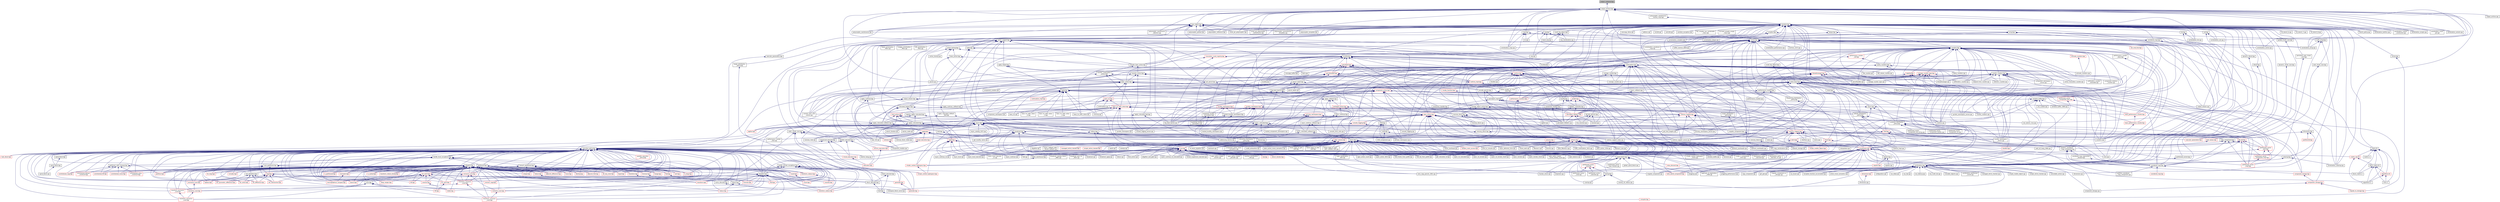 digraph "output_container.hpp"
{
  edge [fontname="Helvetica",fontsize="10",labelfontname="Helvetica",labelfontsize="10"];
  node [fontname="Helvetica",fontsize="10",shape=record];
  Node143 [label="output_container.hpp",height=0.2,width=0.4,color="black", fillcolor="grey75", style="filled", fontcolor="black"];
  Node143 -> Node144 [dir="back",color="midnightblue",fontsize="10",style="solid",fontname="Helvetica"];
  Node144 [label="output_archive.hpp",height=0.2,width=0.4,color="black", fillcolor="white", style="filled",URL="$df/d22/output__archive_8hpp.html"];
  Node144 -> Node145 [dir="back",color="midnightblue",fontsize="10",style="solid",fontname="Helvetica"];
  Node145 [label="action_support.hpp",height=0.2,width=0.4,color="black", fillcolor="white", style="filled",URL="$d4/dd8/action__support_8hpp.html"];
  Node145 -> Node146 [dir="back",color="midnightblue",fontsize="10",style="solid",fontname="Helvetica"];
  Node146 [label="child.hpp",height=0.2,width=0.4,color="black", fillcolor="white", style="filled",URL="$d7/d44/server_2child_8hpp.html"];
  Node146 -> Node147 [dir="back",color="midnightblue",fontsize="10",style="solid",fontname="Helvetica"];
  Node147 [label="child.hpp",height=0.2,width=0.4,color="black", fillcolor="white", style="filled",URL="$d5/dcf/child_8hpp.html"];
  Node147 -> Node148 [dir="back",color="midnightblue",fontsize="10",style="solid",fontname="Helvetica"];
  Node148 [label="process.hpp",height=0.2,width=0.4,color="red", fillcolor="white", style="filled",URL="$da/dac/components_2process_2process_8hpp.html"];
  Node148 -> Node151 [dir="back",color="midnightblue",fontsize="10",style="solid",fontname="Helvetica"];
  Node151 [label="process.cpp",height=0.2,width=0.4,color="black", fillcolor="white", style="filled",URL="$d0/d4c/process_8cpp.html"];
  Node147 -> Node152 [dir="back",color="midnightblue",fontsize="10",style="solid",fontname="Helvetica"];
  Node152 [label="child_component.cpp",height=0.2,width=0.4,color="black", fillcolor="white", style="filled",URL="$df/dd7/child__component_8cpp.html"];
  Node146 -> Node151 [dir="back",color="midnightblue",fontsize="10",style="solid",fontname="Helvetica"];
  Node146 -> Node152 [dir="back",color="midnightblue",fontsize="10",style="solid",fontname="Helvetica"];
  Node145 -> Node153 [dir="back",color="midnightblue",fontsize="10",style="solid",fontname="Helvetica"];
  Node153 [label="async_continue.hpp",height=0.2,width=0.4,color="black", fillcolor="white", style="filled",URL="$d9/d8b/async__continue_8hpp.html"];
  Node153 -> Node154 [dir="back",color="midnightblue",fontsize="10",style="solid",fontname="Helvetica"];
  Node154 [label="async.hpp",height=0.2,width=0.4,color="black", fillcolor="white", style="filled",URL="$d5/d2c/async_8hpp.html"];
  Node154 -> Node155 [dir="back",color="midnightblue",fontsize="10",style="solid",fontname="Helvetica"];
  Node155 [label="stencil_iterator.cpp",height=0.2,width=0.4,color="black", fillcolor="white", style="filled",URL="$d6/de1/server_2stencil__iterator_8cpp.html"];
  Node154 -> Node156 [dir="back",color="midnightblue",fontsize="10",style="solid",fontname="Helvetica"];
  Node156 [label="apply.hpp",height=0.2,width=0.4,color="red", fillcolor="white", style="filled",URL="$d7/d4c/apply_8hpp.html"];
  Node156 -> Node158 [dir="back",color="midnightblue",fontsize="10",style="solid",fontname="Helvetica"];
  Node158 [label="ostream.hpp",height=0.2,width=0.4,color="red", fillcolor="white", style="filled",URL="$d1/d38/ostream_8hpp.html"];
  Node158 -> Node270 [dir="back",color="midnightblue",fontsize="10",style="solid",fontname="Helvetica"];
  Node270 [label="component_module.cpp",height=0.2,width=0.4,color="black", fillcolor="white", style="filled",URL="$da/d41/iostreams_2component__module_8cpp.html"];
  Node156 -> Node274 [dir="back",color="midnightblue",fontsize="10",style="solid",fontname="Helvetica"];
  Node274 [label="apply.hpp",height=0.2,width=0.4,color="red", fillcolor="white", style="filled",URL="$d6/d2c/include_2apply_8hpp.html"];
  Node274 -> Node283 [dir="back",color="midnightblue",fontsize="10",style="solid",fontname="Helvetica"];
  Node283 [label="async_continue.cpp",height=0.2,width=0.4,color="black", fillcolor="white", style="filled",URL="$d4/d19/async__continue_8cpp.html"];
  Node274 -> Node284 [dir="back",color="midnightblue",fontsize="10",style="solid",fontname="Helvetica"];
  Node284 [label="async_continue_cb.cpp",height=0.2,width=0.4,color="black", fillcolor="white", style="filled",URL="$df/d37/async__continue__cb_8cpp.html"];
  Node274 -> Node285 [dir="back",color="midnightblue",fontsize="10",style="solid",fontname="Helvetica"];
  Node285 [label="async_continue_cb_colocated.cpp",height=0.2,width=0.4,color="black", fillcolor="white", style="filled",URL="$dd/dce/async__continue__cb__colocated_8cpp.html"];
  Node274 -> Node286 [dir="back",color="midnightblue",fontsize="10",style="solid",fontname="Helvetica"];
  Node286 [label="async_local.cpp",height=0.2,width=0.4,color="black", fillcolor="white", style="filled",URL="$d3/d4c/async__local_8cpp.html"];
  Node274 -> Node287 [dir="back",color="midnightblue",fontsize="10",style="solid",fontname="Helvetica"];
  Node287 [label="async_local_executor.cpp",height=0.2,width=0.4,color="black", fillcolor="white", style="filled",URL="$d4/dce/async__local__executor_8cpp.html"];
  Node274 -> Node288 [dir="back",color="midnightblue",fontsize="10",style="solid",fontname="Helvetica"];
  Node288 [label="async_local_executor\l_v1.cpp",height=0.2,width=0.4,color="black", fillcolor="white", style="filled",URL="$da/d4a/async__local__executor__v1_8cpp.html"];
  Node274 -> Node291 [dir="back",color="midnightblue",fontsize="10",style="solid",fontname="Helvetica"];
  Node291 [label="zero_copy_serialization.cpp",height=0.2,width=0.4,color="black", fillcolor="white", style="filled",URL="$d4/dea/zero__copy__serialization_8cpp.html"];
  Node156 -> Node1124 [dir="back",color="midnightblue",fontsize="10",style="solid",fontname="Helvetica"];
  Node1124 [label="parallel_executor.hpp",height=0.2,width=0.4,color="black", fillcolor="white", style="filled",URL="$d8/d39/parallel__executor_8hpp.html"];
  Node1124 -> Node1125 [dir="back",color="midnightblue",fontsize="10",style="solid",fontname="Helvetica"];
  Node1125 [label="execution_policy.hpp",height=0.2,width=0.4,color="black", fillcolor="white", style="filled",URL="$d4/d36/execution__policy_8hpp.html"];
  Node1125 -> Node882 [dir="back",color="midnightblue",fontsize="10",style="solid",fontname="Helvetica"];
  Node882 [label="block_allocator.hpp",height=0.2,width=0.4,color="black", fillcolor="white", style="filled",URL="$d9/d7a/block__allocator_8hpp.html"];
  Node882 -> Node297 [dir="back",color="midnightblue",fontsize="10",style="solid",fontname="Helvetica"];
  Node297 [label="host.hpp",height=0.2,width=0.4,color="black", fillcolor="white", style="filled",URL="$dd/d78/host_8hpp.html"];
  Node297 -> Node298 [dir="back",color="midnightblue",fontsize="10",style="solid",fontname="Helvetica"];
  Node298 [label="compute.hpp",height=0.2,width=0.4,color="red", fillcolor="white", style="filled",URL="$df/dd0/compute_8hpp.html"];
  Node1125 -> Node1126 [dir="back",color="midnightblue",fontsize="10",style="solid",fontname="Helvetica"];
  Node1126 [label="parallel_execution\l_policy.hpp",height=0.2,width=0.4,color="red", fillcolor="white", style="filled",URL="$d5/ddf/parallel__execution__policy_8hpp.html"];
  Node1125 -> Node1130 [dir="back",color="midnightblue",fontsize="10",style="solid",fontname="Helvetica"];
  Node1130 [label="spmd_block.hpp",height=0.2,width=0.4,color="black", fillcolor="white", style="filled",URL="$d7/d72/lcos_2local_2spmd__block_8hpp.html"];
  Node1130 -> Node1131 [dir="back",color="midnightblue",fontsize="10",style="solid",fontname="Helvetica"];
  Node1131 [label="spmd_block.hpp",height=0.2,width=0.4,color="black", fillcolor="white", style="filled",URL="$d0/d37/parallel_2spmd__block_8hpp.html"];
  Node1131 -> Node759 [dir="back",color="midnightblue",fontsize="10",style="solid",fontname="Helvetica"];
  Node759 [label="spmd_block.cpp",height=0.2,width=0.4,color="black", fillcolor="white", style="filled",URL="$d7/dbf/spmd__block_8cpp.html"];
  Node1125 -> Node1132 [dir="back",color="midnightblue",fontsize="10",style="solid",fontname="Helvetica"];
  Node1132 [label="spmd_block.hpp",height=0.2,width=0.4,color="black", fillcolor="white", style="filled",URL="$d3/d34/lcos_2spmd__block_8hpp.html"];
  Node1132 -> Node1056 [dir="back",color="midnightblue",fontsize="10",style="solid",fontname="Helvetica"];
  Node1056 [label="coarray.hpp",height=0.2,width=0.4,color="black", fillcolor="white", style="filled",URL="$d0/da7/coarray_8hpp.html"];
  Node1056 -> Node1057 [dir="back",color="midnightblue",fontsize="10",style="solid",fontname="Helvetica"];
  Node1057 [label="coarray.cpp",height=0.2,width=0.4,color="black", fillcolor="white", style="filled",URL="$d8/d2c/coarray_8cpp.html"];
  Node1056 -> Node1058 [dir="back",color="midnightblue",fontsize="10",style="solid",fontname="Helvetica"];
  Node1058 [label="coarray_all_reduce.cpp",height=0.2,width=0.4,color="black", fillcolor="white", style="filled",URL="$da/ddb/coarray__all__reduce_8cpp.html"];
  Node1132 -> Node1133 [dir="back",color="midnightblue",fontsize="10",style="solid",fontname="Helvetica"];
  Node1133 [label="view_element.hpp",height=0.2,width=0.4,color="red", fillcolor="white", style="filled",URL="$de/d49/view__element_8hpp.html"];
  Node1132 -> Node1059 [dir="back",color="midnightblue",fontsize="10",style="solid",fontname="Helvetica"];
  Node1059 [label="partitioned_vector\l_view.hpp",height=0.2,width=0.4,color="red", fillcolor="white", style="filled",URL="$da/dc2/components_2containers_2partitioned__vector_2partitioned__vector__view_8hpp.html"];
  Node1059 -> Node1056 [dir="back",color="midnightblue",fontsize="10",style="solid",fontname="Helvetica"];
  Node1059 -> Node1062 [dir="back",color="midnightblue",fontsize="10",style="solid",fontname="Helvetica"];
  Node1062 [label="partitioned_vector\l_subview.cpp",height=0.2,width=0.4,color="black", fillcolor="white", style="filled",URL="$dc/d09/partitioned__vector__subview_8cpp.html"];
  Node1059 -> Node1063 [dir="back",color="midnightblue",fontsize="10",style="solid",fontname="Helvetica"];
  Node1063 [label="partitioned_vector\l_view.cpp",height=0.2,width=0.4,color="black", fillcolor="white", style="filled",URL="$d9/dcf/partitioned__vector__view_8cpp.html"];
  Node1132 -> Node1057 [dir="back",color="midnightblue",fontsize="10",style="solid",fontname="Helvetica"];
  Node1132 -> Node1058 [dir="back",color="midnightblue",fontsize="10",style="solid",fontname="Helvetica"];
  Node1132 -> Node1062 [dir="back",color="midnightblue",fontsize="10",style="solid",fontname="Helvetica"];
  Node1132 -> Node1063 [dir="back",color="midnightblue",fontsize="10",style="solid",fontname="Helvetica"];
  Node1132 -> Node1064 [dir="back",color="midnightblue",fontsize="10",style="solid",fontname="Helvetica"];
  Node1064 [label="partitioned_vector\l_view_iterator.cpp",height=0.2,width=0.4,color="black", fillcolor="white", style="filled",URL="$d6/d94/partitioned__vector__view__iterator_8cpp.html"];
  Node1132 -> Node544 [dir="back",color="midnightblue",fontsize="10",style="solid",fontname="Helvetica"];
  Node544 [label="global_spmd_block.cpp",height=0.2,width=0.4,color="black", fillcolor="white", style="filled",URL="$da/d4f/global__spmd__block_8cpp.html"];
  Node1125 -> Node929 [dir="back",color="midnightblue",fontsize="10",style="solid",fontname="Helvetica"];
  Node929 [label="adjacent_difference.hpp",height=0.2,width=0.4,color="red", fillcolor="white", style="filled",URL="$d1/d17/adjacent__difference_8hpp.html"];
  Node1125 -> Node933 [dir="back",color="midnightblue",fontsize="10",style="solid",fontname="Helvetica"];
  Node933 [label="adjacent_find.hpp",height=0.2,width=0.4,color="red", fillcolor="white", style="filled",URL="$d6/d68/adjacent__find_8hpp.html"];
  Node1125 -> Node935 [dir="back",color="midnightblue",fontsize="10",style="solid",fontname="Helvetica"];
  Node935 [label="all_any_none.hpp",height=0.2,width=0.4,color="red", fillcolor="white", style="filled",URL="$d8/ddd/all__any__none_8hpp.html"];
  Node1125 -> Node861 [dir="back",color="midnightblue",fontsize="10",style="solid",fontname="Helvetica"];
  Node861 [label="copy.hpp",height=0.2,width=0.4,color="red", fillcolor="white", style="filled",URL="$d3/d90/algorithms_2copy_8hpp.html"];
  Node861 -> Node864 [dir="back",color="midnightblue",fontsize="10",style="solid",fontname="Helvetica"];
  Node864 [label="remove_copy.hpp",height=0.2,width=0.4,color="red", fillcolor="white", style="filled",URL="$d6/db8/algorithms_2remove__copy_8hpp.html"];
  Node861 -> Node867 [dir="back",color="midnightblue",fontsize="10",style="solid",fontname="Helvetica"];
  Node867 [label="reverse.hpp",height=0.2,width=0.4,color="red", fillcolor="white", style="filled",URL="$d2/df8/algorithms_2reverse_8hpp.html"];
  Node867 -> Node837 [dir="back",color="midnightblue",fontsize="10",style="solid",fontname="Helvetica"];
  Node837 [label="rotate.hpp",height=0.2,width=0.4,color="red", fillcolor="white", style="filled",URL="$da/df0/algorithms_2rotate_8hpp.html"];
  Node861 -> Node837 [dir="back",color="midnightblue",fontsize="10",style="solid",fontname="Helvetica"];
  Node861 -> Node870 [dir="back",color="midnightblue",fontsize="10",style="solid",fontname="Helvetica"];
  Node870 [label="set_difference.hpp",height=0.2,width=0.4,color="red", fillcolor="white", style="filled",URL="$d9/d20/set__difference_8hpp.html"];
  Node861 -> Node872 [dir="back",color="midnightblue",fontsize="10",style="solid",fontname="Helvetica"];
  Node872 [label="set_intersection.hpp",height=0.2,width=0.4,color="red", fillcolor="white", style="filled",URL="$d1/dd5/set__intersection_8hpp.html"];
  Node861 -> Node873 [dir="back",color="midnightblue",fontsize="10",style="solid",fontname="Helvetica"];
  Node873 [label="set_symmetric_difference.hpp",height=0.2,width=0.4,color="red", fillcolor="white", style="filled",URL="$de/da4/set__symmetric__difference_8hpp.html"];
  Node861 -> Node874 [dir="back",color="midnightblue",fontsize="10",style="solid",fontname="Helvetica"];
  Node874 [label="set_union.hpp",height=0.2,width=0.4,color="red", fillcolor="white", style="filled",URL="$d9/d1a/set__union_8hpp.html"];
  Node1125 -> Node937 [dir="back",color="midnightblue",fontsize="10",style="solid",fontname="Helvetica"];
  Node937 [label="count.hpp",height=0.2,width=0.4,color="red", fillcolor="white", style="filled",URL="$d7/d8f/algorithms_2count_8hpp.html"];
  Node937 -> Node941 [dir="back",color="midnightblue",fontsize="10",style="solid",fontname="Helvetica"];
  Node941 [label="count.hpp",height=0.2,width=0.4,color="red", fillcolor="white", style="filled",URL="$d9/dd7/segmented__algorithms_2count_8hpp.html"];
  Node1125 -> Node876 [dir="back",color="midnightblue",fontsize="10",style="solid",fontname="Helvetica"];
  Node876 [label="destroy.hpp",height=0.2,width=0.4,color="red", fillcolor="white", style="filled",URL="$df/dd5/destroy_8hpp.html"];
  Node1125 -> Node1136 [dir="back",color="midnightblue",fontsize="10",style="solid",fontname="Helvetica"];
  Node1136 [label="dispatch.hpp",height=0.2,width=0.4,color="black", fillcolor="white", style="filled",URL="$dd/dd9/algorithms_2detail_2dispatch_8hpp.html"];
  Node1136 -> Node929 [dir="back",color="midnightblue",fontsize="10",style="solid",fontname="Helvetica"];
  Node1136 -> Node933 [dir="back",color="midnightblue",fontsize="10",style="solid",fontname="Helvetica"];
  Node1136 -> Node935 [dir="back",color="midnightblue",fontsize="10",style="solid",fontname="Helvetica"];
  Node1136 -> Node861 [dir="back",color="midnightblue",fontsize="10",style="solid",fontname="Helvetica"];
  Node1136 -> Node937 [dir="back",color="midnightblue",fontsize="10",style="solid",fontname="Helvetica"];
  Node1136 -> Node876 [dir="back",color="midnightblue",fontsize="10",style="solid",fontname="Helvetica"];
  Node1136 -> Node942 [dir="back",color="midnightblue",fontsize="10",style="solid",fontname="Helvetica"];
  Node942 [label="equal.hpp",height=0.2,width=0.4,color="red", fillcolor="white", style="filled",URL="$dc/d0a/equal_8hpp.html"];
  Node1136 -> Node944 [dir="back",color="midnightblue",fontsize="10",style="solid",fontname="Helvetica"];
  Node944 [label="exclusive_scan.hpp",height=0.2,width=0.4,color="red", fillcolor="white", style="filled",URL="$d8/d31/algorithms_2exclusive__scan_8hpp.html"];
  Node944 -> Node949 [dir="back",color="midnightblue",fontsize="10",style="solid",fontname="Helvetica"];
  Node949 [label="exclusive_scan.hpp",height=0.2,width=0.4,color="red", fillcolor="white", style="filled",URL="$d0/d53/segmented__algorithms_2exclusive__scan_8hpp.html"];
  Node949 -> Node950 [dir="back",color="midnightblue",fontsize="10",style="solid",fontname="Helvetica"];
  Node950 [label="transform_exclusive\l_scan.hpp",height=0.2,width=0.4,color="red", fillcolor="white", style="filled",URL="$d2/dda/segmented__algorithms_2transform__exclusive__scan_8hpp.html"];
  Node1136 -> Node892 [dir="back",color="midnightblue",fontsize="10",style="solid",fontname="Helvetica"];
  Node892 [label="fill.hpp",height=0.2,width=0.4,color="red", fillcolor="white", style="filled",URL="$d2/d63/algorithms_2fill_8hpp.html"];
  Node1136 -> Node953 [dir="back",color="midnightblue",fontsize="10",style="solid",fontname="Helvetica"];
  Node953 [label="find.hpp",height=0.2,width=0.4,color="red", fillcolor="white", style="filled",URL="$d5/dc1/algorithms_2find_8hpp.html"];
  Node953 -> Node955 [dir="back",color="midnightblue",fontsize="10",style="solid",fontname="Helvetica"];
  Node955 [label="find.hpp",height=0.2,width=0.4,color="red", fillcolor="white", style="filled",URL="$d4/d1f/segmented__algorithms_2find_8hpp.html"];
  Node1136 -> Node881 [dir="back",color="midnightblue",fontsize="10",style="solid",fontname="Helvetica"];
  Node881 [label="for_each.hpp",height=0.2,width=0.4,color="red", fillcolor="white", style="filled",URL="$d8/d62/algorithms_2for__each_8hpp.html"];
  Node881 -> Node882 [dir="back",color="midnightblue",fontsize="10",style="solid",fontname="Helvetica"];
  Node881 -> Node892 [dir="back",color="midnightblue",fontsize="10",style="solid",fontname="Helvetica"];
  Node881 -> Node896 [dir="back",color="midnightblue",fontsize="10",style="solid",fontname="Helvetica"];
  Node896 [label="generate.hpp",height=0.2,width=0.4,color="red", fillcolor="white", style="filled",URL="$d5/da9/algorithms_2generate_8hpp.html"];
  Node896 -> Node899 [dir="back",color="midnightblue",fontsize="10",style="solid",fontname="Helvetica"];
  Node899 [label="generate.hpp",height=0.2,width=0.4,color="red", fillcolor="white", style="filled",URL="$d2/d5d/segmented__algorithms_2generate_8hpp.html"];
  Node881 -> Node900 [dir="back",color="midnightblue",fontsize="10",style="solid",fontname="Helvetica"];
  Node900 [label="lexicographical_compare.hpp",height=0.2,width=0.4,color="red", fillcolor="white", style="filled",URL="$d5/ddd/lexicographical__compare_8hpp.html"];
  Node881 -> Node902 [dir="back",color="midnightblue",fontsize="10",style="solid",fontname="Helvetica"];
  Node902 [label="replace.hpp",height=0.2,width=0.4,color="red", fillcolor="white", style="filled",URL="$d6/db6/algorithms_2replace_8hpp.html"];
  Node881 -> Node867 [dir="back",color="midnightblue",fontsize="10",style="solid",fontname="Helvetica"];
  Node881 -> Node905 [dir="back",color="midnightblue",fontsize="10",style="solid",fontname="Helvetica"];
  Node905 [label="search.hpp",height=0.2,width=0.4,color="red", fillcolor="white", style="filled",URL="$d7/d6f/search_8hpp.html"];
  Node881 -> Node907 [dir="back",color="midnightblue",fontsize="10",style="solid",fontname="Helvetica"];
  Node907 [label="swap_ranges.hpp",height=0.2,width=0.4,color="red", fillcolor="white", style="filled",URL="$df/d24/swap__ranges_8hpp.html"];
  Node881 -> Node910 [dir="back",color="midnightblue",fontsize="10",style="solid",fontname="Helvetica"];
  Node910 [label="for_each.hpp",height=0.2,width=0.4,color="red", fillcolor="white", style="filled",URL="$de/daa/segmented__algorithms_2for__each_8hpp.html"];
  Node910 -> Node911 [dir="back",color="midnightblue",fontsize="10",style="solid",fontname="Helvetica"];
  Node911 [label="fill.hpp",height=0.2,width=0.4,color="red", fillcolor="white", style="filled",URL="$de/d82/segmented__algorithms_2fill_8hpp.html"];
  Node881 -> Node912 [dir="back",color="midnightblue",fontsize="10",style="solid",fontname="Helvetica"];
  Node912 [label="numa_allocator.hpp",height=0.2,width=0.4,color="black", fillcolor="white", style="filled",URL="$d7/df0/numa__allocator_8hpp.html"];
  Node912 -> Node421 [dir="back",color="midnightblue",fontsize="10",style="solid",fontname="Helvetica"];
  Node421 [label="transpose_block_numa.cpp",height=0.2,width=0.4,color="black", fillcolor="white", style="filled",URL="$dd/d3b/transpose__block__numa_8cpp.html"];
  Node1136 -> Node956 [dir="back",color="midnightblue",fontsize="10",style="solid",fontname="Helvetica"];
  Node956 [label="for_loop.hpp",height=0.2,width=0.4,color="red", fillcolor="white", style="filled",URL="$de/dee/for__loop_8hpp.html"];
  Node1136 -> Node896 [dir="back",color="midnightblue",fontsize="10",style="solid",fontname="Helvetica"];
  Node1136 -> Node958 [dir="back",color="midnightblue",fontsize="10",style="solid",fontname="Helvetica"];
  Node958 [label="includes.hpp",height=0.2,width=0.4,color="red", fillcolor="white", style="filled",URL="$d5/d6e/includes_8hpp.html"];
  Node1136 -> Node959 [dir="back",color="midnightblue",fontsize="10",style="solid",fontname="Helvetica"];
  Node959 [label="inclusive_scan.hpp",height=0.2,width=0.4,color="red", fillcolor="white", style="filled",URL="$da/dbf/algorithms_2inclusive__scan_8hpp.html"];
  Node959 -> Node944 [dir="back",color="midnightblue",fontsize="10",style="solid",fontname="Helvetica"];
  Node959 -> Node960 [dir="back",color="midnightblue",fontsize="10",style="solid",fontname="Helvetica"];
  Node960 [label="transform_inclusive\l_scan.hpp",height=0.2,width=0.4,color="red", fillcolor="white", style="filled",URL="$d2/dc9/algorithms_2transform__inclusive__scan_8hpp.html"];
  Node960 -> Node961 [dir="back",color="midnightblue",fontsize="10",style="solid",fontname="Helvetica"];
  Node961 [label="transform_exclusive\l_scan.hpp",height=0.2,width=0.4,color="red", fillcolor="white", style="filled",URL="$d6/d4e/algorithms_2transform__exclusive__scan_8hpp.html"];
  Node961 -> Node950 [dir="back",color="midnightblue",fontsize="10",style="solid",fontname="Helvetica"];
  Node960 -> Node962 [dir="back",color="midnightblue",fontsize="10",style="solid",fontname="Helvetica"];
  Node962 [label="transform_inclusive\l_scan.hpp",height=0.2,width=0.4,color="red", fillcolor="white", style="filled",URL="$d7/d20/segmented__algorithms_2transform__inclusive__scan_8hpp.html"];
  Node959 -> Node963 [dir="back",color="midnightblue",fontsize="10",style="solid",fontname="Helvetica"];
  Node963 [label="inclusive_scan.hpp",height=0.2,width=0.4,color="red", fillcolor="white", style="filled",URL="$d8/de5/segmented__algorithms_2inclusive__scan_8hpp.html"];
  Node963 -> Node962 [dir="back",color="midnightblue",fontsize="10",style="solid",fontname="Helvetica"];
  Node1136 -> Node964 [dir="back",color="midnightblue",fontsize="10",style="solid",fontname="Helvetica"];
  Node964 [label="is_heap.hpp",height=0.2,width=0.4,color="red", fillcolor="white", style="filled",URL="$df/d5d/algorithms_2is__heap_8hpp.html"];
  Node1136 -> Node968 [dir="back",color="midnightblue",fontsize="10",style="solid",fontname="Helvetica"];
  Node968 [label="is_partitioned.hpp",height=0.2,width=0.4,color="red", fillcolor="white", style="filled",URL="$d8/dcf/is__partitioned_8hpp.html"];
  Node1136 -> Node970 [dir="back",color="midnightblue",fontsize="10",style="solid",fontname="Helvetica"];
  Node970 [label="is_sorted.hpp",height=0.2,width=0.4,color="red", fillcolor="white", style="filled",URL="$d7/d12/is__sorted_8hpp.html"];
  Node1136 -> Node900 [dir="back",color="midnightblue",fontsize="10",style="solid",fontname="Helvetica"];
  Node1136 -> Node1105 [dir="back",color="midnightblue",fontsize="10",style="solid",fontname="Helvetica"];
  Node1105 [label="merge.hpp",height=0.2,width=0.4,color="red", fillcolor="white", style="filled",URL="$d6/dc7/algorithms_2merge_8hpp.html"];
  Node1136 -> Node972 [dir="back",color="midnightblue",fontsize="10",style="solid",fontname="Helvetica"];
  Node972 [label="minmax.hpp",height=0.2,width=0.4,color="red", fillcolor="white", style="filled",URL="$d0/d81/algorithms_2minmax_8hpp.html"];
  Node972 -> Node975 [dir="back",color="midnightblue",fontsize="10",style="solid",fontname="Helvetica"];
  Node975 [label="minmax.hpp",height=0.2,width=0.4,color="red", fillcolor="white", style="filled",URL="$db/d7e/segmented__algorithms_2minmax_8hpp.html"];
  Node1136 -> Node976 [dir="back",color="midnightblue",fontsize="10",style="solid",fontname="Helvetica"];
  Node976 [label="mismatch.hpp",height=0.2,width=0.4,color="red", fillcolor="white", style="filled",URL="$d8/d5c/mismatch_8hpp.html"];
  Node976 -> Node900 [dir="back",color="midnightblue",fontsize="10",style="solid",fontname="Helvetica"];
  Node1136 -> Node913 [dir="back",color="midnightblue",fontsize="10",style="solid",fontname="Helvetica"];
  Node913 [label="move.hpp",height=0.2,width=0.4,color="red", fillcolor="white", style="filled",URL="$d4/d71/move_8hpp.html"];
  Node1136 -> Node997 [dir="back",color="midnightblue",fontsize="10",style="solid",fontname="Helvetica"];
  Node997 [label="partition.hpp",height=0.2,width=0.4,color="red", fillcolor="white", style="filled",URL="$db/d01/hpx_2parallel_2algorithms_2partition_8hpp.html"];
  Node1136 -> Node978 [dir="back",color="midnightblue",fontsize="10",style="solid",fontname="Helvetica"];
  Node978 [label="reduce.hpp",height=0.2,width=0.4,color="red", fillcolor="white", style="filled",URL="$d1/da8/parallel_2algorithms_2reduce_8hpp.html"];
  Node978 -> Node979 [dir="back",color="midnightblue",fontsize="10",style="solid",fontname="Helvetica"];
  Node979 [label="reduce.hpp",height=0.2,width=0.4,color="red", fillcolor="white", style="filled",URL="$d8/d1a/parallel_2segmented__algorithms_2reduce_8hpp.html"];
  Node1136 -> Node864 [dir="back",color="midnightblue",fontsize="10",style="solid",fontname="Helvetica"];
  Node1136 -> Node902 [dir="back",color="midnightblue",fontsize="10",style="solid",fontname="Helvetica"];
  Node1136 -> Node867 [dir="back",color="midnightblue",fontsize="10",style="solid",fontname="Helvetica"];
  Node1136 -> Node837 [dir="back",color="midnightblue",fontsize="10",style="solid",fontname="Helvetica"];
  Node1136 -> Node905 [dir="back",color="midnightblue",fontsize="10",style="solid",fontname="Helvetica"];
  Node1136 -> Node870 [dir="back",color="midnightblue",fontsize="10",style="solid",fontname="Helvetica"];
  Node1136 -> Node872 [dir="back",color="midnightblue",fontsize="10",style="solid",fontname="Helvetica"];
  Node1136 -> Node873 [dir="back",color="midnightblue",fontsize="10",style="solid",fontname="Helvetica"];
  Node1136 -> Node874 [dir="back",color="midnightblue",fontsize="10",style="solid",fontname="Helvetica"];
  Node1136 -> Node851 [dir="back",color="midnightblue",fontsize="10",style="solid",fontname="Helvetica"];
  Node851 [label="sort.hpp",height=0.2,width=0.4,color="red", fillcolor="white", style="filled",URL="$d3/d10/algorithms_2sort_8hpp.html"];
  Node1136 -> Node907 [dir="back",color="midnightblue",fontsize="10",style="solid",fontname="Helvetica"];
  Node1136 -> Node915 [dir="back",color="midnightblue",fontsize="10",style="solid",fontname="Helvetica"];
  Node915 [label="transform.hpp",height=0.2,width=0.4,color="red", fillcolor="white", style="filled",URL="$d4/d47/algorithms_2transform_8hpp.html"];
  Node915 -> Node923 [dir="back",color="midnightblue",fontsize="10",style="solid",fontname="Helvetica"];
  Node923 [label="transform.hpp",height=0.2,width=0.4,color="red", fillcolor="white", style="filled",URL="$d8/d80/segmented__algorithms_2transform_8hpp.html"];
  Node1136 -> Node961 [dir="back",color="midnightblue",fontsize="10",style="solid",fontname="Helvetica"];
  Node1136 -> Node960 [dir="back",color="midnightblue",fontsize="10",style="solid",fontname="Helvetica"];
  Node1136 -> Node980 [dir="back",color="midnightblue",fontsize="10",style="solid",fontname="Helvetica"];
  Node980 [label="transform_reduce.hpp",height=0.2,width=0.4,color="red", fillcolor="white", style="filled",URL="$d1/da3/algorithms_2transform__reduce_8hpp.html"];
  Node980 -> Node983 [dir="back",color="midnightblue",fontsize="10",style="solid",fontname="Helvetica"];
  Node983 [label="transform_reduce.hpp",height=0.2,width=0.4,color="red", fillcolor="white", style="filled",URL="$d5/da7/segmented__algorithms_2transform__reduce_8hpp.html"];
  Node1136 -> Node984 [dir="back",color="midnightblue",fontsize="10",style="solid",fontname="Helvetica"];
  Node984 [label="transform_reduce_binary.hpp",height=0.2,width=0.4,color="red", fillcolor="white", style="filled",URL="$d9/d0f/transform__reduce__binary_8hpp.html"];
  Node1136 -> Node986 [dir="back",color="midnightblue",fontsize="10",style="solid",fontname="Helvetica"];
  Node986 [label="uninitialized_copy.hpp",height=0.2,width=0.4,color="red", fillcolor="white", style="filled",URL="$dd/d85/uninitialized__copy_8hpp.html"];
  Node1136 -> Node988 [dir="back",color="midnightblue",fontsize="10",style="solid",fontname="Helvetica"];
  Node988 [label="uninitialized_default\l_construct.hpp",height=0.2,width=0.4,color="red", fillcolor="white", style="filled",URL="$db/d72/uninitialized__default__construct_8hpp.html"];
  Node1136 -> Node990 [dir="back",color="midnightblue",fontsize="10",style="solid",fontname="Helvetica"];
  Node990 [label="uninitialized_fill.hpp",height=0.2,width=0.4,color="red", fillcolor="white", style="filled",URL="$dc/d5a/uninitialized__fill_8hpp.html"];
  Node1136 -> Node992 [dir="back",color="midnightblue",fontsize="10",style="solid",fontname="Helvetica"];
  Node992 [label="uninitialized_move.hpp",height=0.2,width=0.4,color="red", fillcolor="white", style="filled",URL="$d5/d93/uninitialized__move_8hpp.html"];
  Node1136 -> Node994 [dir="back",color="midnightblue",fontsize="10",style="solid",fontname="Helvetica"];
  Node994 [label="uninitialized_value\l_construct.hpp",height=0.2,width=0.4,color="red", fillcolor="white", style="filled",URL="$d5/dcf/uninitialized__value__construct_8hpp.html"];
  Node1136 -> Node924 [dir="back",color="midnightblue",fontsize="10",style="solid",fontname="Helvetica"];
  Node924 [label="unique.hpp",height=0.2,width=0.4,color="red", fillcolor="white", style="filled",URL="$d8/d56/algorithms_2unique_8hpp.html"];
  Node1136 -> Node941 [dir="back",color="midnightblue",fontsize="10",style="solid",fontname="Helvetica"];
  Node1136 -> Node1137 [dir="back",color="midnightblue",fontsize="10",style="solid",fontname="Helvetica"];
  Node1137 [label="dispatch.hpp",height=0.2,width=0.4,color="black", fillcolor="white", style="filled",URL="$d6/dc5/segmented__algorithms_2detail_2dispatch_8hpp.html"];
  Node1137 -> Node941 [dir="back",color="midnightblue",fontsize="10",style="solid",fontname="Helvetica"];
  Node1137 -> Node1138 [dir="back",color="midnightblue",fontsize="10",style="solid",fontname="Helvetica"];
  Node1138 [label="reduce.hpp",height=0.2,width=0.4,color="black", fillcolor="white", style="filled",URL="$d9/d26/parallel_2segmented__algorithms_2detail_2reduce_8hpp.html"];
  Node1138 -> Node979 [dir="back",color="midnightblue",fontsize="10",style="solid",fontname="Helvetica"];
  Node1138 -> Node983 [dir="back",color="midnightblue",fontsize="10",style="solid",fontname="Helvetica"];
  Node1137 -> Node1102 [dir="back",color="midnightblue",fontsize="10",style="solid",fontname="Helvetica"];
  Node1102 [label="scan.hpp",height=0.2,width=0.4,color="black", fillcolor="white", style="filled",URL="$de/dc0/scan_8hpp.html"];
  Node1102 -> Node949 [dir="back",color="midnightblue",fontsize="10",style="solid",fontname="Helvetica"];
  Node1102 -> Node963 [dir="back",color="midnightblue",fontsize="10",style="solid",fontname="Helvetica"];
  Node1102 -> Node950 [dir="back",color="midnightblue",fontsize="10",style="solid",fontname="Helvetica"];
  Node1102 -> Node962 [dir="back",color="midnightblue",fontsize="10",style="solid",fontname="Helvetica"];
  Node1137 -> Node1103 [dir="back",color="midnightblue",fontsize="10",style="solid",fontname="Helvetica"];
  Node1103 [label="transfer.hpp",height=0.2,width=0.4,color="red", fillcolor="white", style="filled",URL="$da/d37/parallel_2segmented__algorithms_2detail_2transfer_8hpp.html"];
  Node1137 -> Node949 [dir="back",color="midnightblue",fontsize="10",style="solid",fontname="Helvetica"];
  Node1137 -> Node955 [dir="back",color="midnightblue",fontsize="10",style="solid",fontname="Helvetica"];
  Node1137 -> Node910 [dir="back",color="midnightblue",fontsize="10",style="solid",fontname="Helvetica"];
  Node1137 -> Node899 [dir="back",color="midnightblue",fontsize="10",style="solid",fontname="Helvetica"];
  Node1137 -> Node963 [dir="back",color="midnightblue",fontsize="10",style="solid",fontname="Helvetica"];
  Node1137 -> Node975 [dir="back",color="midnightblue",fontsize="10",style="solid",fontname="Helvetica"];
  Node1137 -> Node979 [dir="back",color="midnightblue",fontsize="10",style="solid",fontname="Helvetica"];
  Node1137 -> Node923 [dir="back",color="midnightblue",fontsize="10",style="solid",fontname="Helvetica"];
  Node1137 -> Node950 [dir="back",color="midnightblue",fontsize="10",style="solid",fontname="Helvetica"];
  Node1137 -> Node962 [dir="back",color="midnightblue",fontsize="10",style="solid",fontname="Helvetica"];
  Node1137 -> Node983 [dir="back",color="midnightblue",fontsize="10",style="solid",fontname="Helvetica"];
  Node1136 -> Node1138 [dir="back",color="midnightblue",fontsize="10",style="solid",fontname="Helvetica"];
  Node1136 -> Node1102 [dir="back",color="midnightblue",fontsize="10",style="solid",fontname="Helvetica"];
  Node1136 -> Node1103 [dir="back",color="midnightblue",fontsize="10",style="solid",fontname="Helvetica"];
  Node1136 -> Node949 [dir="back",color="midnightblue",fontsize="10",style="solid",fontname="Helvetica"];
  Node1136 -> Node911 [dir="back",color="midnightblue",fontsize="10",style="solid",fontname="Helvetica"];
  Node1136 -> Node955 [dir="back",color="midnightblue",fontsize="10",style="solid",fontname="Helvetica"];
  Node1136 -> Node910 [dir="back",color="midnightblue",fontsize="10",style="solid",fontname="Helvetica"];
  Node1136 -> Node899 [dir="back",color="midnightblue",fontsize="10",style="solid",fontname="Helvetica"];
  Node1136 -> Node963 [dir="back",color="midnightblue",fontsize="10",style="solid",fontname="Helvetica"];
  Node1136 -> Node975 [dir="back",color="midnightblue",fontsize="10",style="solid",fontname="Helvetica"];
  Node1136 -> Node979 [dir="back",color="midnightblue",fontsize="10",style="solid",fontname="Helvetica"];
  Node1136 -> Node923 [dir="back",color="midnightblue",fontsize="10",style="solid",fontname="Helvetica"];
  Node1136 -> Node950 [dir="back",color="midnightblue",fontsize="10",style="solid",fontname="Helvetica"];
  Node1136 -> Node962 [dir="back",color="midnightblue",fontsize="10",style="solid",fontname="Helvetica"];
  Node1136 -> Node983 [dir="back",color="midnightblue",fontsize="10",style="solid",fontname="Helvetica"];
  Node1125 -> Node880 [dir="back",color="midnightblue",fontsize="10",style="solid",fontname="Helvetica"];
  Node880 [label="set_operation.hpp",height=0.2,width=0.4,color="black", fillcolor="white", style="filled",URL="$dc/d52/set__operation_8hpp.html"];
  Node880 -> Node870 [dir="back",color="midnightblue",fontsize="10",style="solid",fontname="Helvetica"];
  Node880 -> Node872 [dir="back",color="midnightblue",fontsize="10",style="solid",fontname="Helvetica"];
  Node880 -> Node873 [dir="back",color="midnightblue",fontsize="10",style="solid",fontname="Helvetica"];
  Node880 -> Node874 [dir="back",color="midnightblue",fontsize="10",style="solid",fontname="Helvetica"];
  Node1125 -> Node942 [dir="back",color="midnightblue",fontsize="10",style="solid",fontname="Helvetica"];
  Node1125 -> Node944 [dir="back",color="midnightblue",fontsize="10",style="solid",fontname="Helvetica"];
  Node1125 -> Node892 [dir="back",color="midnightblue",fontsize="10",style="solid",fontname="Helvetica"];
  Node1125 -> Node953 [dir="back",color="midnightblue",fontsize="10",style="solid",fontname="Helvetica"];
  Node1125 -> Node881 [dir="back",color="midnightblue",fontsize="10",style="solid",fontname="Helvetica"];
  Node1125 -> Node956 [dir="back",color="midnightblue",fontsize="10",style="solid",fontname="Helvetica"];
  Node1125 -> Node896 [dir="back",color="midnightblue",fontsize="10",style="solid",fontname="Helvetica"];
  Node1125 -> Node958 [dir="back",color="midnightblue",fontsize="10",style="solid",fontname="Helvetica"];
  Node1125 -> Node959 [dir="back",color="midnightblue",fontsize="10",style="solid",fontname="Helvetica"];
  Node1125 -> Node964 [dir="back",color="midnightblue",fontsize="10",style="solid",fontname="Helvetica"];
  Node1125 -> Node968 [dir="back",color="midnightblue",fontsize="10",style="solid",fontname="Helvetica"];
  Node1125 -> Node970 [dir="back",color="midnightblue",fontsize="10",style="solid",fontname="Helvetica"];
  Node1125 -> Node900 [dir="back",color="midnightblue",fontsize="10",style="solid",fontname="Helvetica"];
  Node1125 -> Node1105 [dir="back",color="midnightblue",fontsize="10",style="solid",fontname="Helvetica"];
  Node1125 -> Node972 [dir="back",color="midnightblue",fontsize="10",style="solid",fontname="Helvetica"];
  Node1125 -> Node976 [dir="back",color="midnightblue",fontsize="10",style="solid",fontname="Helvetica"];
  Node1125 -> Node913 [dir="back",color="midnightblue",fontsize="10",style="solid",fontname="Helvetica"];
  Node1125 -> Node997 [dir="back",color="midnightblue",fontsize="10",style="solid",fontname="Helvetica"];
  Node1125 -> Node978 [dir="back",color="midnightblue",fontsize="10",style="solid",fontname="Helvetica"];
  Node1125 -> Node864 [dir="back",color="midnightblue",fontsize="10",style="solid",fontname="Helvetica"];
  Node1125 -> Node902 [dir="back",color="midnightblue",fontsize="10",style="solid",fontname="Helvetica"];
  Node1125 -> Node867 [dir="back",color="midnightblue",fontsize="10",style="solid",fontname="Helvetica"];
  Node1125 -> Node837 [dir="back",color="midnightblue",fontsize="10",style="solid",fontname="Helvetica"];
  Node1125 -> Node905 [dir="back",color="midnightblue",fontsize="10",style="solid",fontname="Helvetica"];
  Node1125 -> Node870 [dir="back",color="midnightblue",fontsize="10",style="solid",fontname="Helvetica"];
  Node1125 -> Node872 [dir="back",color="midnightblue",fontsize="10",style="solid",fontname="Helvetica"];
  Node1125 -> Node873 [dir="back",color="midnightblue",fontsize="10",style="solid",fontname="Helvetica"];
  Node1125 -> Node874 [dir="back",color="midnightblue",fontsize="10",style="solid",fontname="Helvetica"];
  Node1125 -> Node851 [dir="back",color="midnightblue",fontsize="10",style="solid",fontname="Helvetica"];
  Node1125 -> Node907 [dir="back",color="midnightblue",fontsize="10",style="solid",fontname="Helvetica"];
  Node1125 -> Node915 [dir="back",color="midnightblue",fontsize="10",style="solid",fontname="Helvetica"];
  Node1125 -> Node961 [dir="back",color="midnightblue",fontsize="10",style="solid",fontname="Helvetica"];
  Node1125 -> Node960 [dir="back",color="midnightblue",fontsize="10",style="solid",fontname="Helvetica"];
  Node1125 -> Node980 [dir="back",color="midnightblue",fontsize="10",style="solid",fontname="Helvetica"];
  Node1125 -> Node984 [dir="back",color="midnightblue",fontsize="10",style="solid",fontname="Helvetica"];
  Node1125 -> Node986 [dir="back",color="midnightblue",fontsize="10",style="solid",fontname="Helvetica"];
  Node1125 -> Node988 [dir="back",color="midnightblue",fontsize="10",style="solid",fontname="Helvetica"];
  Node1125 -> Node990 [dir="back",color="midnightblue",fontsize="10",style="solid",fontname="Helvetica"];
  Node1125 -> Node992 [dir="back",color="midnightblue",fontsize="10",style="solid",fontname="Helvetica"];
  Node1125 -> Node994 [dir="back",color="midnightblue",fontsize="10",style="solid",fontname="Helvetica"];
  Node1125 -> Node924 [dir="back",color="midnightblue",fontsize="10",style="solid",fontname="Helvetica"];
  Node1125 -> Node1139 [dir="back",color="midnightblue",fontsize="10",style="solid",fontname="Helvetica"];
  Node1139 [label="timed_executors.hpp",height=0.2,width=0.4,color="red", fillcolor="white", style="filled",URL="$da/d91/timed__executors_8hpp.html"];
  Node1139 -> Node1146 [dir="back",color="midnightblue",fontsize="10",style="solid",fontname="Helvetica"];
  Node1146 [label="executors.hpp",height=0.2,width=0.4,color="red", fillcolor="white", style="filled",URL="$d6/d4e/parallel_2executors_8hpp.html"];
  Node1125 -> Node941 [dir="back",color="midnightblue",fontsize="10",style="solid",fontname="Helvetica"];
  Node1125 -> Node1137 [dir="back",color="midnightblue",fontsize="10",style="solid",fontname="Helvetica"];
  Node1125 -> Node1138 [dir="back",color="midnightblue",fontsize="10",style="solid",fontname="Helvetica"];
  Node1125 -> Node1102 [dir="back",color="midnightblue",fontsize="10",style="solid",fontname="Helvetica"];
  Node1125 -> Node1103 [dir="back",color="midnightblue",fontsize="10",style="solid",fontname="Helvetica"];
  Node1125 -> Node949 [dir="back",color="midnightblue",fontsize="10",style="solid",fontname="Helvetica"];
  Node1125 -> Node911 [dir="back",color="midnightblue",fontsize="10",style="solid",fontname="Helvetica"];
  Node1125 -> Node955 [dir="back",color="midnightblue",fontsize="10",style="solid",fontname="Helvetica"];
  Node1125 -> Node910 [dir="back",color="midnightblue",fontsize="10",style="solid",fontname="Helvetica"];
  Node1125 -> Node899 [dir="back",color="midnightblue",fontsize="10",style="solid",fontname="Helvetica"];
  Node1125 -> Node963 [dir="back",color="midnightblue",fontsize="10",style="solid",fontname="Helvetica"];
  Node1125 -> Node975 [dir="back",color="midnightblue",fontsize="10",style="solid",fontname="Helvetica"];
  Node1125 -> Node979 [dir="back",color="midnightblue",fontsize="10",style="solid",fontname="Helvetica"];
  Node1125 -> Node923 [dir="back",color="midnightblue",fontsize="10",style="solid",fontname="Helvetica"];
  Node1125 -> Node950 [dir="back",color="midnightblue",fontsize="10",style="solid",fontname="Helvetica"];
  Node1125 -> Node962 [dir="back",color="midnightblue",fontsize="10",style="solid",fontname="Helvetica"];
  Node1125 -> Node983 [dir="back",color="midnightblue",fontsize="10",style="solid",fontname="Helvetica"];
  Node1125 -> Node1131 [dir="back",color="midnightblue",fontsize="10",style="solid",fontname="Helvetica"];
  Node1125 -> Node858 [dir="back",color="midnightblue",fontsize="10",style="solid",fontname="Helvetica"];
  Node858 [label="task_block.hpp",height=0.2,width=0.4,color="red", fillcolor="white", style="filled",URL="$de/db7/task__block_8hpp.html"];
  Node1125 -> Node1154 [dir="back",color="midnightblue",fontsize="10",style="solid",fontname="Helvetica"];
  Node1154 [label="handle_local_exceptions.hpp",height=0.2,width=0.4,color="black", fillcolor="white", style="filled",URL="$dc/df9/handle__local__exceptions_8hpp.html"];
  Node1154 -> Node1105 [dir="back",color="midnightblue",fontsize="10",style="solid",fontname="Helvetica"];
  Node1154 -> Node997 [dir="back",color="midnightblue",fontsize="10",style="solid",fontname="Helvetica"];
  Node1154 -> Node851 [dir="back",color="midnightblue",fontsize="10",style="solid",fontname="Helvetica"];
  Node1154 -> Node860 [dir="back",color="midnightblue",fontsize="10",style="solid",fontname="Helvetica"];
  Node860 [label="foreach_partitioner.hpp",height=0.2,width=0.4,color="black", fillcolor="white", style="filled",URL="$de/deb/foreach__partitioner_8hpp.html"];
  Node860 -> Node861 [dir="back",color="midnightblue",fontsize="10",style="solid",fontname="Helvetica"];
  Node860 -> Node876 [dir="back",color="midnightblue",fontsize="10",style="solid",fontname="Helvetica"];
  Node860 -> Node880 [dir="back",color="midnightblue",fontsize="10",style="solid",fontname="Helvetica"];
  Node860 -> Node881 [dir="back",color="midnightblue",fontsize="10",style="solid",fontname="Helvetica"];
  Node860 -> Node913 [dir="back",color="midnightblue",fontsize="10",style="solid",fontname="Helvetica"];
  Node860 -> Node915 [dir="back",color="midnightblue",fontsize="10",style="solid",fontname="Helvetica"];
  Node860 -> Node924 [dir="back",color="midnightblue",fontsize="10",style="solid",fontname="Helvetica"];
  Node1154 -> Node928 [dir="back",color="midnightblue",fontsize="10",style="solid",fontname="Helvetica"];
  Node928 [label="partitioner.hpp",height=0.2,width=0.4,color="black", fillcolor="white", style="filled",URL="$d6/d03/parallel_2util_2partitioner_8hpp.html"];
  Node928 -> Node929 [dir="back",color="midnightblue",fontsize="10",style="solid",fontname="Helvetica"];
  Node928 -> Node933 [dir="back",color="midnightblue",fontsize="10",style="solid",fontname="Helvetica"];
  Node928 -> Node935 [dir="back",color="midnightblue",fontsize="10",style="solid",fontname="Helvetica"];
  Node928 -> Node937 [dir="back",color="midnightblue",fontsize="10",style="solid",fontname="Helvetica"];
  Node928 -> Node880 [dir="back",color="midnightblue",fontsize="10",style="solid",fontname="Helvetica"];
  Node928 -> Node942 [dir="back",color="midnightblue",fontsize="10",style="solid",fontname="Helvetica"];
  Node928 -> Node944 [dir="back",color="midnightblue",fontsize="10",style="solid",fontname="Helvetica"];
  Node928 -> Node953 [dir="back",color="midnightblue",fontsize="10",style="solid",fontname="Helvetica"];
  Node928 -> Node956 [dir="back",color="midnightblue",fontsize="10",style="solid",fontname="Helvetica"];
  Node928 -> Node958 [dir="back",color="midnightblue",fontsize="10",style="solid",fontname="Helvetica"];
  Node928 -> Node959 [dir="back",color="midnightblue",fontsize="10",style="solid",fontname="Helvetica"];
  Node928 -> Node964 [dir="back",color="midnightblue",fontsize="10",style="solid",fontname="Helvetica"];
  Node928 -> Node968 [dir="back",color="midnightblue",fontsize="10",style="solid",fontname="Helvetica"];
  Node928 -> Node970 [dir="back",color="midnightblue",fontsize="10",style="solid",fontname="Helvetica"];
  Node928 -> Node900 [dir="back",color="midnightblue",fontsize="10",style="solid",fontname="Helvetica"];
  Node928 -> Node972 [dir="back",color="midnightblue",fontsize="10",style="solid",fontname="Helvetica"];
  Node928 -> Node976 [dir="back",color="midnightblue",fontsize="10",style="solid",fontname="Helvetica"];
  Node928 -> Node978 [dir="back",color="midnightblue",fontsize="10",style="solid",fontname="Helvetica"];
  Node928 -> Node905 [dir="back",color="midnightblue",fontsize="10",style="solid",fontname="Helvetica"];
  Node928 -> Node961 [dir="back",color="midnightblue",fontsize="10",style="solid",fontname="Helvetica"];
  Node928 -> Node960 [dir="back",color="midnightblue",fontsize="10",style="solid",fontname="Helvetica"];
  Node928 -> Node980 [dir="back",color="midnightblue",fontsize="10",style="solid",fontname="Helvetica"];
  Node928 -> Node984 [dir="back",color="midnightblue",fontsize="10",style="solid",fontname="Helvetica"];
  Node1154 -> Node985 [dir="back",color="midnightblue",fontsize="10",style="solid",fontname="Helvetica"];
  Node985 [label="partitioner_with_cleanup.hpp",height=0.2,width=0.4,color="black", fillcolor="white", style="filled",URL="$d5/ded/partitioner__with__cleanup_8hpp.html"];
  Node985 -> Node882 [dir="back",color="midnightblue",fontsize="10",style="solid",fontname="Helvetica"];
  Node985 -> Node986 [dir="back",color="midnightblue",fontsize="10",style="solid",fontname="Helvetica"];
  Node985 -> Node988 [dir="back",color="midnightblue",fontsize="10",style="solid",fontname="Helvetica"];
  Node985 -> Node990 [dir="back",color="midnightblue",fontsize="10",style="solid",fontname="Helvetica"];
  Node985 -> Node992 [dir="back",color="midnightblue",fontsize="10",style="solid",fontname="Helvetica"];
  Node985 -> Node994 [dir="back",color="midnightblue",fontsize="10",style="solid",fontname="Helvetica"];
  Node1154 -> Node996 [dir="back",color="midnightblue",fontsize="10",style="solid",fontname="Helvetica"];
  Node996 [label="scan_partitioner.hpp",height=0.2,width=0.4,color="black", fillcolor="white", style="filled",URL="$dd/d59/scan__partitioner_8hpp.html"];
  Node996 -> Node861 [dir="back",color="midnightblue",fontsize="10",style="solid",fontname="Helvetica"];
  Node996 -> Node944 [dir="back",color="midnightblue",fontsize="10",style="solid",fontname="Helvetica"];
  Node996 -> Node959 [dir="back",color="midnightblue",fontsize="10",style="solid",fontname="Helvetica"];
  Node996 -> Node997 [dir="back",color="midnightblue",fontsize="10",style="solid",fontname="Helvetica"];
  Node996 -> Node961 [dir="back",color="midnightblue",fontsize="10",style="solid",fontname="Helvetica"];
  Node996 -> Node960 [dir="back",color="midnightblue",fontsize="10",style="solid",fontname="Helvetica"];
  Node996 -> Node924 [dir="back",color="midnightblue",fontsize="10",style="solid",fontname="Helvetica"];
  Node1125 -> Node1155 [dir="back",color="midnightblue",fontsize="10",style="solid",fontname="Helvetica"];
  Node1155 [label="handle_remote_exceptions.hpp",height=0.2,width=0.4,color="black", fillcolor="white", style="filled",URL="$d2/d13/handle__remote__exceptions_8hpp.html"];
  Node1155 -> Node941 [dir="back",color="midnightblue",fontsize="10",style="solid",fontname="Helvetica"];
  Node1155 -> Node1137 [dir="back",color="midnightblue",fontsize="10",style="solid",fontname="Helvetica"];
  Node1155 -> Node1103 [dir="back",color="midnightblue",fontsize="10",style="solid",fontname="Helvetica"];
  Node1155 -> Node955 [dir="back",color="midnightblue",fontsize="10",style="solid",fontname="Helvetica"];
  Node1155 -> Node910 [dir="back",color="midnightblue",fontsize="10",style="solid",fontname="Helvetica"];
  Node1155 -> Node899 [dir="back",color="midnightblue",fontsize="10",style="solid",fontname="Helvetica"];
  Node1155 -> Node975 [dir="back",color="midnightblue",fontsize="10",style="solid",fontname="Helvetica"];
  Node1155 -> Node979 [dir="back",color="midnightblue",fontsize="10",style="solid",fontname="Helvetica"];
  Node1155 -> Node923 [dir="back",color="midnightblue",fontsize="10",style="solid",fontname="Helvetica"];
  Node1155 -> Node983 [dir="back",color="midnightblue",fontsize="10",style="solid",fontname="Helvetica"];
  Node1125 -> Node860 [dir="back",color="midnightblue",fontsize="10",style="solid",fontname="Helvetica"];
  Node1125 -> Node912 [dir="back",color="midnightblue",fontsize="10",style="solid",fontname="Helvetica"];
  Node1125 -> Node928 [dir="back",color="midnightblue",fontsize="10",style="solid",fontname="Helvetica"];
  Node1125 -> Node985 [dir="back",color="midnightblue",fontsize="10",style="solid",fontname="Helvetica"];
  Node1125 -> Node996 [dir="back",color="midnightblue",fontsize="10",style="solid",fontname="Helvetica"];
  Node1125 -> Node469 [dir="back",color="midnightblue",fontsize="10",style="solid",fontname="Helvetica"];
  Node469 [label="barrier_hang.cpp",height=0.2,width=0.4,color="black", fillcolor="white", style="filled",URL="$dd/d8b/barrier__hang_8cpp.html"];
  Node1125 -> Node1063 [dir="back",color="midnightblue",fontsize="10",style="solid",fontname="Helvetica"];
  Node1125 -> Node759 [dir="back",color="midnightblue",fontsize="10",style="solid",fontname="Helvetica"];
  Node1124 -> Node1139 [dir="back",color="midnightblue",fontsize="10",style="solid",fontname="Helvetica"];
  Node1124 -> Node1146 [dir="back",color="midnightblue",fontsize="10",style="solid",fontname="Helvetica"];
  Node156 -> Node1156 [dir="back",color="midnightblue",fontsize="10",style="solid",fontname="Helvetica"];
  Node1156 [label="sequenced_executor.hpp",height=0.2,width=0.4,color="black", fillcolor="white", style="filled",URL="$d2/dea/sequenced__executor_8hpp.html"];
  Node1156 -> Node1125 [dir="back",color="midnightblue",fontsize="10",style="solid",fontname="Helvetica"];
  Node1156 -> Node1139 [dir="back",color="midnightblue",fontsize="10",style="solid",fontname="Helvetica"];
  Node1156 -> Node1146 [dir="back",color="midnightblue",fontsize="10",style="solid",fontname="Helvetica"];
  Node156 -> Node1157 [dir="back",color="midnightblue",fontsize="10",style="solid",fontname="Helvetica"];
  Node1157 [label="thread_execution.hpp",height=0.2,width=0.4,color="red", fillcolor="white", style="filled",URL="$da/d8f/thread__execution_8hpp.html"];
  Node1157 -> Node1158 [dir="back",color="midnightblue",fontsize="10",style="solid",fontname="Helvetica"];
  Node1158 [label="service_executors.hpp",height=0.2,width=0.4,color="red", fillcolor="white", style="filled",URL="$db/d5e/parallel_2executors_2service__executors_8hpp.html"];
  Node1158 -> Node1146 [dir="back",color="midnightblue",fontsize="10",style="solid",fontname="Helvetica"];
  Node156 -> Node1120 [dir="back",color="midnightblue",fontsize="10",style="solid",fontname="Helvetica"];
  Node1120 [label="hpx_init.cpp",height=0.2,width=0.4,color="black", fillcolor="white", style="filled",URL="$d6/dfa/hpx__init_8cpp.html"];
  Node156 -> Node1170 [dir="back",color="midnightblue",fontsize="10",style="solid",fontname="Helvetica"];
  Node1170 [label="performance_counter\l_stub.cpp",height=0.2,width=0.4,color="black", fillcolor="white", style="filled",URL="$df/db0/performance__counter__stub_8cpp.html"];
  Node156 -> Node1171 [dir="back",color="midnightblue",fontsize="10",style="solid",fontname="Helvetica"];
  Node1171 [label="addressing_service.cpp",height=0.2,width=0.4,color="black", fillcolor="white", style="filled",URL="$d7/d38/addressing__service_8cpp.html"];
  Node156 -> Node1172 [dir="back",color="midnightblue",fontsize="10",style="solid",fontname="Helvetica"];
  Node1172 [label="primary_namespace.cpp",height=0.2,width=0.4,color="black", fillcolor="white", style="filled",URL="$d3/dfe/primary__namespace_8cpp.html"];
  Node156 -> Node1173 [dir="back",color="midnightblue",fontsize="10",style="solid",fontname="Helvetica"];
  Node1173 [label="runtime_support_server.cpp",height=0.2,width=0.4,color="black", fillcolor="white", style="filled",URL="$de/d5c/runtime__support__server_8cpp.html"];
  Node156 -> Node1174 [dir="back",color="midnightblue",fontsize="10",style="solid",fontname="Helvetica"];
  Node1174 [label="memory_block_stubs.cpp",height=0.2,width=0.4,color="black", fillcolor="white", style="filled",URL="$d2/df8/memory__block__stubs_8cpp.html"];
  Node156 -> Node1175 [dir="back",color="midnightblue",fontsize="10",style="solid",fontname="Helvetica"];
  Node1175 [label="memory_stub.cpp",height=0.2,width=0.4,color="black", fillcolor="white", style="filled",URL="$de/ddf/memory__stub_8cpp.html"];
  Node156 -> Node1176 [dir="back",color="midnightblue",fontsize="10",style="solid",fontname="Helvetica"];
  Node1176 [label="runtime_support_stubs.cpp",height=0.2,width=0.4,color="black", fillcolor="white", style="filled",URL="$d8/d9f/runtime__support__stubs_8cpp.html"];
  Node156 -> Node1177 [dir="back",color="midnightblue",fontsize="10",style="solid",fontname="Helvetica"];
  Node1177 [label="get_locality_name.cpp",height=0.2,width=0.4,color="black", fillcolor="white", style="filled",URL="$da/d6f/get__locality__name_8cpp.html"];
  Node154 -> Node1073 [dir="back",color="midnightblue",fontsize="10",style="solid",fontname="Helvetica"];
  Node1073 [label="partitioned_vector\l_impl.hpp",height=0.2,width=0.4,color="red", fillcolor="white", style="filled",URL="$d0/db1/partitioned__vector__impl_8hpp.html"];
  Node154 -> Node158 [dir="back",color="midnightblue",fontsize="10",style="solid",fontname="Helvetica"];
  Node154 -> Node147 [dir="back",color="midnightblue",fontsize="10",style="solid",fontname="Helvetica"];
  Node154 -> Node1179 [dir="back",color="midnightblue",fontsize="10",style="solid",fontname="Helvetica"];
  Node1179 [label="async.hpp",height=0.2,width=0.4,color="black", fillcolor="white", style="filled",URL="$d4/d59/include_2async_8hpp.html"];
  Node1179 -> Node161 [dir="back",color="midnightblue",fontsize="10",style="solid",fontname="Helvetica"];
  Node161 [label="allgather.cpp",height=0.2,width=0.4,color="black", fillcolor="white", style="filled",URL="$d7/d06/allgather_8cpp.html"];
  Node1179 -> Node162 [dir="back",color="midnightblue",fontsize="10",style="solid",fontname="Helvetica"];
  Node162 [label="allgather_and_gate.cpp",height=0.2,width=0.4,color="black", fillcolor="white", style="filled",URL="$d1/d56/allgather__and__gate_8cpp.html"];
  Node1179 -> Node1180 [dir="back",color="midnightblue",fontsize="10",style="solid",fontname="Helvetica"];
  Node1180 [label="apex_fibonacci.cpp",height=0.2,width=0.4,color="black", fillcolor="white", style="filled",URL="$de/de1/apex__fibonacci_8cpp.html"];
  Node1179 -> Node307 [dir="back",color="midnightblue",fontsize="10",style="solid",fontname="Helvetica"];
  Node307 [label="apex_policy_engine\l_active_thread_count.cpp",height=0.2,width=0.4,color="black", fillcolor="white", style="filled",URL="$d5/d01/apex__policy__engine__active__thread__count_8cpp.html"];
  Node1179 -> Node308 [dir="back",color="midnightblue",fontsize="10",style="solid",fontname="Helvetica"];
  Node308 [label="apex_policy_engine\l_events.cpp",height=0.2,width=0.4,color="black", fillcolor="white", style="filled",URL="$df/d0f/apex__policy__engine__events_8cpp.html"];
  Node1179 -> Node309 [dir="back",color="midnightblue",fontsize="10",style="solid",fontname="Helvetica"];
  Node309 [label="apex_policy_engine\l_periodic.cpp",height=0.2,width=0.4,color="black", fillcolor="white", style="filled",URL="$d5/d7b/apex__policy__engine__periodic_8cpp.html"];
  Node1179 -> Node371 [dir="back",color="midnightblue",fontsize="10",style="solid",fontname="Helvetica"];
  Node371 [label="nqueen.hpp",height=0.2,width=0.4,color="red", fillcolor="white", style="filled",URL="$da/dfd/stubs_2nqueen_8hpp.html"];
  Node1179 -> Node179 [dir="back",color="midnightblue",fontsize="10",style="solid",fontname="Helvetica"];
  Node179 [label="1d_wave_equation.cpp",height=0.2,width=0.4,color="black", fillcolor="white", style="filled",URL="$da/dab/1d__wave__equation_8cpp.html"];
  Node1179 -> Node381 [dir="back",color="midnightblue",fontsize="10",style="solid",fontname="Helvetica"];
  Node381 [label="factorial.cpp",height=0.2,width=0.4,color="black", fillcolor="white", style="filled",URL="$d9/d00/factorial_8cpp.html"];
  Node1179 -> Node1181 [dir="back",color="midnightblue",fontsize="10",style="solid",fontname="Helvetica"];
  Node1181 [label="fibonacci.cpp",height=0.2,width=0.4,color="black", fillcolor="white", style="filled",URL="$d9/d89/fibonacci_8cpp.html"];
  Node1179 -> Node1182 [dir="back",color="midnightblue",fontsize="10",style="solid",fontname="Helvetica"];
  Node1182 [label="fibonacci_one.cpp",height=0.2,width=0.4,color="black", fillcolor="white", style="filled",URL="$d8/d78/fibonacci__one_8cpp.html"];
  Node1179 -> Node1183 [dir="back",color="midnightblue",fontsize="10",style="solid",fontname="Helvetica"];
  Node1183 [label="print_to_console.cpp",height=0.2,width=0.4,color="black", fillcolor="white", style="filled",URL="$d7/de6/print__to__console_8cpp.html"];
  Node1179 -> Node387 [dir="back",color="midnightblue",fontsize="10",style="solid",fontname="Helvetica"];
  Node387 [label="quicksort.cpp",height=0.2,width=0.4,color="black", fillcolor="white", style="filled",URL="$d3/d1e/quicksort_8cpp.html"];
  Node1179 -> Node197 [dir="back",color="midnightblue",fontsize="10",style="solid",fontname="Helvetica"];
  Node197 [label="sierpinski.cpp",height=0.2,width=0.4,color="black", fillcolor="white", style="filled",URL="$d3/d7e/sierpinski_8cpp.html"];
  Node1179 -> Node394 [dir="back",color="midnightblue",fontsize="10",style="solid",fontname="Helvetica"];
  Node394 [label="random_mem_access.hpp",height=0.2,width=0.4,color="red", fillcolor="white", style="filled",URL="$d3/d32/stubs_2random__mem__access_8hpp.html"];
  Node1179 -> Node400 [dir="back",color="midnightblue",fontsize="10",style="solid",fontname="Helvetica"];
  Node400 [label="interpolator.cpp",height=0.2,width=0.4,color="black", fillcolor="white", style="filled",URL="$d5/d02/interpolator_8cpp.html"];
  Node1179 -> Node429 [dir="back",color="midnightblue",fontsize="10",style="solid",fontname="Helvetica"];
  Node429 [label="simple_central_tuplespace.hpp",height=0.2,width=0.4,color="red", fillcolor="white", style="filled",URL="$d0/d4b/stubs_2simple__central__tuplespace_8hpp.html"];
  Node1179 -> Node305 [dir="back",color="midnightblue",fontsize="10",style="solid",fontname="Helvetica"];
  Node305 [label="lcos.hpp",height=0.2,width=0.4,color="red", fillcolor="white", style="filled",URL="$d5/deb/lcos_8hpp.html"];
  Node305 -> Node162 [dir="back",color="midnightblue",fontsize="10",style="solid",fontname="Helvetica"];
  Node305 -> Node306 [dir="back",color="midnightblue",fontsize="10",style="solid",fontname="Helvetica"];
  Node306 [label="apex_balance.cpp",height=0.2,width=0.4,color="black", fillcolor="white", style="filled",URL="$d4/d8e/apex__balance_8cpp.html"];
  Node305 -> Node307 [dir="back",color="midnightblue",fontsize="10",style="solid",fontname="Helvetica"];
  Node305 -> Node308 [dir="back",color="midnightblue",fontsize="10",style="solid",fontname="Helvetica"];
  Node305 -> Node309 [dir="back",color="midnightblue",fontsize="10",style="solid",fontname="Helvetica"];
  Node305 -> Node310 [dir="back",color="midnightblue",fontsize="10",style="solid",fontname="Helvetica"];
  Node310 [label="heartbeat.cpp",height=0.2,width=0.4,color="black", fillcolor="white", style="filled",URL="$d8/d98/heartbeat_8cpp.html"];
  Node305 -> Node311 [dir="back",color="midnightblue",fontsize="10",style="solid",fontname="Helvetica"];
  Node311 [label="hello_world_component.hpp",height=0.2,width=0.4,color="red", fillcolor="white", style="filled",URL="$df/df0/hello__world__component_8hpp.html"];
  Node305 -> Node313 [dir="back",color="midnightblue",fontsize="10",style="solid",fontname="Helvetica"];
  Node313 [label="row.hpp",height=0.2,width=0.4,color="red", fillcolor="white", style="filled",URL="$dc/d69/row_8hpp.html"];
  Node305 -> Node315 [dir="back",color="midnightblue",fontsize="10",style="solid",fontname="Helvetica"];
  Node315 [label="stencil_iterator.hpp",height=0.2,width=0.4,color="red", fillcolor="white", style="filled",URL="$d4/dc8/stencil__iterator_8hpp.html"];
  Node305 -> Node321 [dir="back",color="midnightblue",fontsize="10",style="solid",fontname="Helvetica"];
  Node321 [label="fractals_struct.cpp",height=0.2,width=0.4,color="black", fillcolor="white", style="filled",URL="$d8/d2f/fractals__struct_8cpp.html"];
  Node305 -> Node195 [dir="back",color="midnightblue",fontsize="10",style="solid",fontname="Helvetica"];
  Node195 [label="pingpong.cpp",height=0.2,width=0.4,color="black", fillcolor="white", style="filled",URL="$dd/d4d/pingpong_8cpp.html"];
  Node305 -> Node207 [dir="back",color="midnightblue",fontsize="10",style="solid",fontname="Helvetica"];
  Node207 [label="simple_central_tuplespace\l_client.cpp",height=0.2,width=0.4,color="black", fillcolor="white", style="filled",URL="$d1/d7b/simple__central__tuplespace__client_8cpp.html"];
  Node305 -> Node448 [dir="back",color="midnightblue",fontsize="10",style="solid",fontname="Helvetica"];
  Node448 [label="duplicate_id_registration\l_1596.cpp",height=0.2,width=0.4,color="black", fillcolor="white", style="filled",URL="$db/d8d/duplicate__id__registration__1596_8cpp.html"];
  Node305 -> Node771 [dir="back",color="midnightblue",fontsize="10",style="solid",fontname="Helvetica"];
  Node771 [label="async_action_1813.cpp",height=0.2,width=0.4,color="black", fillcolor="white", style="filled",URL="$db/de6/async__action__1813_8cpp.html"];
  Node305 -> Node773 [dir="back",color="midnightblue",fontsize="10",style="solid",fontname="Helvetica"];
  Node773 [label="broadcast_unwrap_future\l_2885.cpp",height=0.2,width=0.4,color="black", fillcolor="white", style="filled",URL="$da/df6/broadcast__unwrap__future__2885_8cpp.html"];
  Node305 -> Node774 [dir="back",color="midnightblue",fontsize="10",style="solid",fontname="Helvetica"];
  Node774 [label="broadcast_wait_for\l_2822.cpp",height=0.2,width=0.4,color="black", fillcolor="white", style="filled",URL="$dd/de7/broadcast__wait__for__2822_8cpp.html"];
  Node305 -> Node241 [dir="back",color="midnightblue",fontsize="10",style="solid",fontname="Helvetica"];
  Node241 [label="function_serialization\l_728.cpp",height=0.2,width=0.4,color="black", fillcolor="white", style="filled",URL="$d8/db1/function__serialization__728_8cpp.html"];
  Node305 -> Node783 [dir="back",color="midnightblue",fontsize="10",style="solid",fontname="Helvetica"];
  Node783 [label="tuple_serialization\l_803.cpp",height=0.2,width=0.4,color="black", fillcolor="white", style="filled",URL="$de/d61/tuple__serialization__803_8cpp.html"];
  Node305 -> Node784 [dir="back",color="midnightblue",fontsize="10",style="solid",fontname="Helvetica"];
  Node784 [label="zero_copy_parcels_1001.cpp",height=0.2,width=0.4,color="black", fillcolor="white", style="filled",URL="$da/dfd/zero__copy__parcels__1001_8cpp.html"];
  Node305 -> Node786 [dir="back",color="midnightblue",fontsize="10",style="solid",fontname="Helvetica"];
  Node786 [label="find_clients_from_prefix.cpp",height=0.2,width=0.4,color="black", fillcolor="white", style="filled",URL="$dc/d15/find__clients__from__prefix_8cpp.html"];
  Node305 -> Node787 [dir="back",color="midnightblue",fontsize="10",style="solid",fontname="Helvetica"];
  Node787 [label="find_ids_from_prefix.cpp",height=0.2,width=0.4,color="black", fillcolor="white", style="filled",URL="$dc/df3/find__ids__from__prefix_8cpp.html"];
  Node305 -> Node788 [dir="back",color="midnightblue",fontsize="10",style="solid",fontname="Helvetica"];
  Node788 [label="get_colocation_id.cpp",height=0.2,width=0.4,color="black", fillcolor="white", style="filled",URL="$dd/d0d/get__colocation__id_8cpp.html"];
  Node305 -> Node789 [dir="back",color="midnightblue",fontsize="10",style="solid",fontname="Helvetica"];
  Node789 [label="apex_action_count.cpp",height=0.2,width=0.4,color="black", fillcolor="white", style="filled",URL="$d8/de5/apex__action__count_8cpp.html"];
  Node305 -> Node263 [dir="back",color="midnightblue",fontsize="10",style="solid",fontname="Helvetica"];
  Node263 [label="migrate_component.cpp",height=0.2,width=0.4,color="black", fillcolor="white", style="filled",URL="$dc/d78/migrate__component_8cpp.html"];
  Node305 -> Node791 [dir="back",color="midnightblue",fontsize="10",style="solid",fontname="Helvetica"];
  Node791 [label="async_cb_colocated.cpp",height=0.2,width=0.4,color="black", fillcolor="white", style="filled",URL="$d7/d7f/async__cb__colocated_8cpp.html"];
  Node305 -> Node792 [dir="back",color="midnightblue",fontsize="10",style="solid",fontname="Helvetica"];
  Node792 [label="async_cb_remote.cpp",height=0.2,width=0.4,color="black", fillcolor="white", style="filled",URL="$da/d88/async__cb__remote_8cpp.html"];
  Node305 -> Node793 [dir="back",color="midnightblue",fontsize="10",style="solid",fontname="Helvetica"];
  Node793 [label="async_cb_remote_client.cpp",height=0.2,width=0.4,color="black", fillcolor="white", style="filled",URL="$d2/d31/async__cb__remote__client_8cpp.html"];
  Node305 -> Node283 [dir="back",color="midnightblue",fontsize="10",style="solid",fontname="Helvetica"];
  Node305 -> Node284 [dir="back",color="midnightblue",fontsize="10",style="solid",fontname="Helvetica"];
  Node305 -> Node285 [dir="back",color="midnightblue",fontsize="10",style="solid",fontname="Helvetica"];
  Node305 -> Node286 [dir="back",color="midnightblue",fontsize="10",style="solid",fontname="Helvetica"];
  Node305 -> Node287 [dir="back",color="midnightblue",fontsize="10",style="solid",fontname="Helvetica"];
  Node305 -> Node288 [dir="back",color="midnightblue",fontsize="10",style="solid",fontname="Helvetica"];
  Node305 -> Node794 [dir="back",color="midnightblue",fontsize="10",style="solid",fontname="Helvetica"];
  Node794 [label="async_remote.cpp",height=0.2,width=0.4,color="black", fillcolor="white", style="filled",URL="$dd/dd8/async__remote_8cpp.html"];
  Node305 -> Node795 [dir="back",color="midnightblue",fontsize="10",style="solid",fontname="Helvetica"];
  Node795 [label="async_remote_client.cpp",height=0.2,width=0.4,color="black", fillcolor="white", style="filled",URL="$d6/d49/async__remote__client_8cpp.html"];
  Node305 -> Node796 [dir="back",color="midnightblue",fontsize="10",style="solid",fontname="Helvetica"];
  Node796 [label="broadcast.cpp",height=0.2,width=0.4,color="black", fillcolor="white", style="filled",URL="$d8/d8b/broadcast_8cpp.html"];
  Node305 -> Node797 [dir="back",color="midnightblue",fontsize="10",style="solid",fontname="Helvetica"];
  Node797 [label="broadcast_apply.cpp",height=0.2,width=0.4,color="black", fillcolor="white", style="filled",URL="$dd/de8/broadcast__apply_8cpp.html"];
  Node305 -> Node800 [dir="back",color="midnightblue",fontsize="10",style="solid",fontname="Helvetica"];
  Node800 [label="fold.cpp",height=0.2,width=0.4,color="black", fillcolor="white", style="filled",URL="$d8/dd8/fold_8cpp.html"];
  Node305 -> Node812 [dir="back",color="midnightblue",fontsize="10",style="solid",fontname="Helvetica"];
  Node812 [label="reduce.cpp",height=0.2,width=0.4,color="black", fillcolor="white", style="filled",URL="$d5/d6d/reduce_8cpp.html"];
  Node305 -> Node761 [dir="back",color="midnightblue",fontsize="10",style="solid",fontname="Helvetica"];
  Node761 [label="serialize_buffer.cpp",height=0.2,width=0.4,color="black", fillcolor="white", style="filled",URL="$d1/d00/serialize__buffer_8cpp.html"];
  Node305 -> Node830 [dir="back",color="midnightblue",fontsize="10",style="solid",fontname="Helvetica"];
  Node830 [label="thread_suspension_executor.cpp",height=0.2,width=0.4,color="black", fillcolor="white", style="filled",URL="$de/d9f/thread__suspension__executor_8cpp.html"];
  Node305 -> Node833 [dir="back",color="midnightblue",fontsize="10",style="solid",fontname="Helvetica"];
  Node833 [label="bind_action.cpp",height=0.2,width=0.4,color="black", fillcolor="white", style="filled",URL="$d7/d85/bind__action_8cpp.html"];
  Node1179 -> Node209 [dir="back",color="midnightblue",fontsize="10",style="solid",fontname="Helvetica"];
  Node209 [label="future_overhead.cpp",height=0.2,width=0.4,color="black", fillcolor="white", style="filled",URL="$d3/d79/future__overhead_8cpp.html"];
  Node1179 -> Node217 [dir="back",color="midnightblue",fontsize="10",style="solid",fontname="Helvetica"];
  Node217 [label="spinlock_overhead1.cpp",height=0.2,width=0.4,color="black", fillcolor="white", style="filled",URL="$d0/d32/spinlock__overhead1_8cpp.html"];
  Node1179 -> Node218 [dir="back",color="midnightblue",fontsize="10",style="solid",fontname="Helvetica"];
  Node218 [label="spinlock_overhead2.cpp",height=0.2,width=0.4,color="black", fillcolor="white", style="filled",URL="$de/d55/spinlock__overhead2_8cpp.html"];
  Node1179 -> Node231 [dir="back",color="midnightblue",fontsize="10",style="solid",fontname="Helvetica"];
  Node231 [label="pingpong_performance.cpp",height=0.2,width=0.4,color="black", fillcolor="white", style="filled",URL="$de/d03/pingpong__performance_8cpp.html"];
  Node1179 -> Node1184 [dir="back",color="midnightblue",fontsize="10",style="solid",fontname="Helvetica"];
  Node1184 [label="async_deferred_1523.cpp",height=0.2,width=0.4,color="black", fillcolor="white", style="filled",URL="$da/d8e/async__deferred__1523_8cpp.html"];
  Node1179 -> Node1031 [dir="back",color="midnightblue",fontsize="10",style="solid",fontname="Helvetica"];
  Node1031 [label="component_action_move\l_semantics.cpp",height=0.2,width=0.4,color="black", fillcolor="white", style="filled",URL="$d4/d20/component__action__move__semantics_8cpp.html"];
  Node1179 -> Node1185 [dir="back",color="midnightblue",fontsize="10",style="solid",fontname="Helvetica"];
  Node1185 [label="make_continuation_1615.cpp",height=0.2,width=0.4,color="black", fillcolor="white", style="filled",URL="$d4/d2c/make__continuation__1615_8cpp.html"];
  Node1179 -> Node1186 [dir="back",color="midnightblue",fontsize="10",style="solid",fontname="Helvetica"];
  Node1186 [label="plain_action_1550.cpp",height=0.2,width=0.4,color="black", fillcolor="white", style="filled",URL="$d0/dff/plain__action__1550_8cpp.html"];
  Node1179 -> Node1014 [dir="back",color="midnightblue",fontsize="10",style="solid",fontname="Helvetica"];
  Node1014 [label="plain_action_move_semantics.cpp",height=0.2,width=0.4,color="black", fillcolor="white", style="filled",URL="$db/d0f/plain__action__move__semantics_8cpp.html"];
  Node1179 -> Node1036 [dir="back",color="midnightblue",fontsize="10",style="solid",fontname="Helvetica"];
  Node1036 [label="create_n_components\l_2323.cpp",height=0.2,width=0.4,color="black", fillcolor="white", style="filled",URL="$d9/d8c/create__n__components__2323_8cpp.html"];
  Node1179 -> Node771 [dir="back",color="midnightblue",fontsize="10",style="solid",fontname="Helvetica"];
  Node1179 -> Node467 [dir="back",color="midnightblue",fontsize="10",style="solid",fontname="Helvetica"];
  Node467 [label="async_callback_with\l_bound_callback.cpp",height=0.2,width=0.4,color="black", fillcolor="white", style="filled",URL="$d2/dae/async__callback__with__bound__callback_8cpp.html"];
  Node1179 -> Node1015 [dir="back",color="midnightblue",fontsize="10",style="solid",fontname="Helvetica"];
  Node1015 [label="future_hang_on_get\l_629.cpp",height=0.2,width=0.4,color="black", fillcolor="white", style="filled",URL="$d6/dfd/future__hang__on__get__629_8cpp.html"];
  Node1179 -> Node1016 [dir="back",color="midnightblue",fontsize="10",style="solid",fontname="Helvetica"];
  Node1016 [label="future_hang_on_then\l_629.cpp",height=0.2,width=0.4,color="black", fillcolor="white", style="filled",URL="$d1/ddc/future__hang__on__then__629_8cpp.html"];
  Node1179 -> Node1017 [dir="back",color="midnightblue",fontsize="10",style="solid",fontname="Helvetica"];
  Node1017 [label="future_hang_on_wait\l_with_callback_629.cpp",height=0.2,width=0.4,color="black", fillcolor="white", style="filled",URL="$d0/d0e/future__hang__on__wait__with__callback__629_8cpp.html"];
  Node1179 -> Node241 [dir="back",color="midnightblue",fontsize="10",style="solid",fontname="Helvetica"];
  Node1179 -> Node783 [dir="back",color="midnightblue",fontsize="10",style="solid",fontname="Helvetica"];
  Node1179 -> Node784 [dir="back",color="midnightblue",fontsize="10",style="solid",fontname="Helvetica"];
  Node1179 -> Node527 [dir="back",color="midnightblue",fontsize="10",style="solid",fontname="Helvetica"];
  Node527 [label="managed_refcnt_checker.hpp",height=0.2,width=0.4,color="red", fillcolor="white", style="filled",URL="$d3/d77/stubs_2managed__refcnt__checker_8hpp.html"];
  Node1179 -> Node530 [dir="back",color="midnightblue",fontsize="10",style="solid",fontname="Helvetica"];
  Node530 [label="simple_refcnt_checker.hpp",height=0.2,width=0.4,color="red", fillcolor="white", style="filled",URL="$da/d8e/stubs_2simple__refcnt__checker_8hpp.html"];
  Node1179 -> Node244 [dir="back",color="midnightblue",fontsize="10",style="solid",fontname="Helvetica"];
  Node244 [label="credit_exhaustion.cpp",height=0.2,width=0.4,color="black", fillcolor="white", style="filled",URL="$d6/d80/credit__exhaustion_8cpp.html"];
  Node1179 -> Node786 [dir="back",color="midnightblue",fontsize="10",style="solid",fontname="Helvetica"];
  Node1179 -> Node787 [dir="back",color="midnightblue",fontsize="10",style="solid",fontname="Helvetica"];
  Node1179 -> Node788 [dir="back",color="midnightblue",fontsize="10",style="solid",fontname="Helvetica"];
  Node1179 -> Node789 [dir="back",color="midnightblue",fontsize="10",style="solid",fontname="Helvetica"];
  Node1179 -> Node1045 [dir="back",color="midnightblue",fontsize="10",style="solid",fontname="Helvetica"];
  Node1045 [label="distribution_policy\l_executor.cpp",height=0.2,width=0.4,color="black", fillcolor="white", style="filled",URL="$da/d92/distribution__policy__executor_8cpp.html"];
  Node1179 -> Node1046 [dir="back",color="midnightblue",fontsize="10",style="solid",fontname="Helvetica"];
  Node1046 [label="distribution_policy\l_executor_v1.cpp",height=0.2,width=0.4,color="black", fillcolor="white", style="filled",URL="$dd/d43/distribution__policy__executor__v1_8cpp.html"];
  Node1179 -> Node791 [dir="back",color="midnightblue",fontsize="10",style="solid",fontname="Helvetica"];
  Node1179 -> Node792 [dir="back",color="midnightblue",fontsize="10",style="solid",fontname="Helvetica"];
  Node1179 -> Node793 [dir="back",color="midnightblue",fontsize="10",style="solid",fontname="Helvetica"];
  Node1179 -> Node283 [dir="back",color="midnightblue",fontsize="10",style="solid",fontname="Helvetica"];
  Node1179 -> Node284 [dir="back",color="midnightblue",fontsize="10",style="solid",fontname="Helvetica"];
  Node1179 -> Node285 [dir="back",color="midnightblue",fontsize="10",style="solid",fontname="Helvetica"];
  Node1179 -> Node286 [dir="back",color="midnightblue",fontsize="10",style="solid",fontname="Helvetica"];
  Node1179 -> Node287 [dir="back",color="midnightblue",fontsize="10",style="solid",fontname="Helvetica"];
  Node1179 -> Node288 [dir="back",color="midnightblue",fontsize="10",style="solid",fontname="Helvetica"];
  Node1179 -> Node794 [dir="back",color="midnightblue",fontsize="10",style="solid",fontname="Helvetica"];
  Node1179 -> Node795 [dir="back",color="midnightblue",fontsize="10",style="solid",fontname="Helvetica"];
  Node1179 -> Node537 [dir="back",color="midnightblue",fontsize="10",style="solid",fontname="Helvetica"];
  Node537 [label="await.cpp",height=0.2,width=0.4,color="black", fillcolor="white", style="filled",URL="$d6/d41/await_8cpp.html"];
  Node1179 -> Node1164 [dir="back",color="midnightblue",fontsize="10",style="solid",fontname="Helvetica"];
  Node1164 [label="future_wait.cpp",height=0.2,width=0.4,color="black", fillcolor="white", style="filled",URL="$d6/d2f/future__wait_8cpp.html"];
  Node1179 -> Node830 [dir="back",color="midnightblue",fontsize="10",style="solid",fontname="Helvetica"];
  Node1179 -> Node833 [dir="back",color="midnightblue",fontsize="10",style="solid",fontname="Helvetica"];
  Node1179 -> Node1167 [dir="back",color="midnightblue",fontsize="10",style="solid",fontname="Helvetica"];
  Node1167 [label="unwrap.cpp",height=0.2,width=0.4,color="black", fillcolor="white", style="filled",URL="$df/d62/unwrap_8cpp.html"];
  Node154 -> Node964 [dir="back",color="midnightblue",fontsize="10",style="solid",fontname="Helvetica"];
  Node154 -> Node997 [dir="back",color="midnightblue",fontsize="10",style="solid",fontname="Helvetica"];
  Node154 -> Node1124 [dir="back",color="midnightblue",fontsize="10",style="solid",fontname="Helvetica"];
  Node154 -> Node1156 [dir="back",color="midnightblue",fontsize="10",style="solid",fontname="Helvetica"];
  Node154 -> Node1157 [dir="back",color="midnightblue",fontsize="10",style="solid",fontname="Helvetica"];
  Node154 -> Node858 [dir="back",color="midnightblue",fontsize="10",style="solid",fontname="Helvetica"];
  Node154 -> Node1154 [dir="back",color="midnightblue",fontsize="10",style="solid",fontname="Helvetica"];
  Node154 -> Node1187 [dir="back",color="midnightblue",fontsize="10",style="solid",fontname="Helvetica"];
  Node1187 [label="memory_block.hpp",height=0.2,width=0.4,color="black", fillcolor="white", style="filled",URL="$d2/d7e/stubs_2memory__block_8hpp.html"];
  Node1187 -> Node1188 [dir="back",color="midnightblue",fontsize="10",style="solid",fontname="Helvetica"];
  Node1188 [label="memory_block.hpp",height=0.2,width=0.4,color="black", fillcolor="white", style="filled",URL="$d6/d1f/memory__block_8hpp.html"];
  Node1188 -> Node1004 [dir="back",color="midnightblue",fontsize="10",style="solid",fontname="Helvetica"];
  Node1004 [label="components.hpp",height=0.2,width=0.4,color="red", fillcolor="white", style="filled",URL="$d2/d8d/components_8hpp.html"];
  Node1004 -> Node345 [dir="back",color="midnightblue",fontsize="10",style="solid",fontname="Helvetica"];
  Node345 [label="template_function_accumulator.cpp",height=0.2,width=0.4,color="black", fillcolor="white", style="filled",URL="$d5/d02/template__function__accumulator_8cpp.html"];
  Node1004 -> Node352 [dir="back",color="midnightblue",fontsize="10",style="solid",fontname="Helvetica"];
  Node352 [label="cancelable_action.cpp",height=0.2,width=0.4,color="black", fillcolor="white", style="filled",URL="$d5/d0c/cancelable__action_8cpp.html"];
  Node1004 -> Node311 [dir="back",color="midnightblue",fontsize="10",style="solid",fontname="Helvetica"];
  Node1004 -> Node370 [dir="back",color="midnightblue",fontsize="10",style="solid",fontname="Helvetica"];
  Node370 [label="nqueen.hpp",height=0.2,width=0.4,color="black", fillcolor="white", style="filled",URL="$de/d58/server_2nqueen_8hpp.html"];
  Node370 -> Node369 [dir="back",color="midnightblue",fontsize="10",style="solid",fontname="Helvetica"];
  Node369 [label="nqueen.cpp",height=0.2,width=0.4,color="black", fillcolor="white", style="filled",URL="$db/dca/nqueen_8cpp.html"];
  Node370 -> Node371 [dir="back",color="midnightblue",fontsize="10",style="solid",fontname="Helvetica"];
  Node1004 -> Node374 [dir="back",color="midnightblue",fontsize="10",style="solid",fontname="Helvetica"];
  Node374 [label="sine.cpp",height=0.2,width=0.4,color="black", fillcolor="white", style="filled",URL="$d3/d0d/server_2sine_8cpp.html"];
  Node1004 -> Node381 [dir="back",color="midnightblue",fontsize="10",style="solid",fontname="Helvetica"];
  Node1004 -> Node195 [dir="back",color="midnightblue",fontsize="10",style="solid",fontname="Helvetica"];
  Node1004 -> Node427 [dir="back",color="midnightblue",fontsize="10",style="solid",fontname="Helvetica"];
  Node427 [label="simple_central_tuplespace.hpp",height=0.2,width=0.4,color="red", fillcolor="white", style="filled",URL="$db/d69/server_2simple__central__tuplespace_8hpp.html"];
  Node427 -> Node429 [dir="back",color="midnightblue",fontsize="10",style="solid",fontname="Helvetica"];
  Node1004 -> Node431 [dir="back",color="midnightblue",fontsize="10",style="solid",fontname="Helvetica"];
  Node431 [label="tuples_warehouse.hpp",height=0.2,width=0.4,color="black", fillcolor="white", style="filled",URL="$da/de6/tuples__warehouse_8hpp.html"];
  Node431 -> Node427 [dir="back",color="midnightblue",fontsize="10",style="solid",fontname="Helvetica"];
  Node1004 -> Node1022 [dir="back",color="midnightblue",fontsize="10",style="solid",fontname="Helvetica"];
  Node1022 [label="valarray.hpp",height=0.2,width=0.4,color="black", fillcolor="white", style="filled",URL="$dc/d69/valarray_8hpp.html"];
  Node1022 -> Node1023 [dir="back",color="midnightblue",fontsize="10",style="solid",fontname="Helvetica"];
  Node1023 [label="serialization.hpp",height=0.2,width=0.4,color="black", fillcolor="white", style="filled",URL="$d8/d21/serialization_8hpp.html"];
  Node1023 -> Node345 [dir="back",color="midnightblue",fontsize="10",style="solid",fontname="Helvetica"];
  Node1023 -> Node352 [dir="back",color="midnightblue",fontsize="10",style="solid",fontname="Helvetica"];
  Node1023 -> Node311 [dir="back",color="midnightblue",fontsize="10",style="solid",fontname="Helvetica"];
  Node1023 -> Node1024 [dir="back",color="midnightblue",fontsize="10",style="solid",fontname="Helvetica"];
  Node1024 [label="dimension.cpp",height=0.2,width=0.4,color="black", fillcolor="white", style="filled",URL="$db/d4a/interpolate1d_2interpolate1d_2dimension_8cpp.html"];
  Node1023 -> Node1025 [dir="back",color="midnightblue",fontsize="10",style="solid",fontname="Helvetica"];
  Node1025 [label="dimension.hpp",height=0.2,width=0.4,color="red", fillcolor="white", style="filled",URL="$dc/da5/interpolate1d_2interpolate1d_2dimension_8hpp.html"];
  Node1025 -> Node1024 [dir="back",color="midnightblue",fontsize="10",style="solid",fontname="Helvetica"];
  Node1023 -> Node321 [dir="back",color="midnightblue",fontsize="10",style="solid",fontname="Helvetica"];
  Node1023 -> Node195 [dir="back",color="midnightblue",fontsize="10",style="solid",fontname="Helvetica"];
  Node1023 -> Node197 [dir="back",color="midnightblue",fontsize="10",style="solid",fontname="Helvetica"];
  Node1023 -> Node398 [dir="back",color="midnightblue",fontsize="10",style="solid",fontname="Helvetica"];
  Node398 [label="dimension.cpp",height=0.2,width=0.4,color="black", fillcolor="white", style="filled",URL="$d8/db3/sheneos_2sheneos_2dimension_8cpp.html"];
  Node1023 -> Node409 [dir="back",color="midnightblue",fontsize="10",style="solid",fontname="Helvetica"];
  Node409 [label="configuration.cpp",height=0.2,width=0.4,color="black", fillcolor="white", style="filled",URL="$df/d22/configuration_8cpp.html"];
  Node1023 -> Node421 [dir="back",color="midnightblue",fontsize="10",style="solid",fontname="Helvetica"];
  Node1023 -> Node225 [dir="back",color="midnightblue",fontsize="10",style="solid",fontname="Helvetica"];
  Node225 [label="osu_bcast.cpp",height=0.2,width=0.4,color="black", fillcolor="white", style="filled",URL="$d3/dca/osu__bcast_8cpp.html"];
  Node1023 -> Node226 [dir="back",color="midnightblue",fontsize="10",style="solid",fontname="Helvetica"];
  Node226 [label="osu_bibw.cpp",height=0.2,width=0.4,color="black", fillcolor="white", style="filled",URL="$d2/d04/osu__bibw_8cpp.html"];
  Node1023 -> Node227 [dir="back",color="midnightblue",fontsize="10",style="solid",fontname="Helvetica"];
  Node227 [label="osu_bw.cpp",height=0.2,width=0.4,color="black", fillcolor="white", style="filled",URL="$d4/d20/osu__bw_8cpp.html"];
  Node1023 -> Node228 [dir="back",color="midnightblue",fontsize="10",style="solid",fontname="Helvetica"];
  Node228 [label="osu_latency.cpp",height=0.2,width=0.4,color="black", fillcolor="white", style="filled",URL="$df/d58/osu__latency_8cpp.html"];
  Node1023 -> Node229 [dir="back",color="midnightblue",fontsize="10",style="solid",fontname="Helvetica"];
  Node229 [label="osu_multi_lat.cpp",height=0.2,width=0.4,color="black", fillcolor="white", style="filled",URL="$d7/d91/osu__multi__lat_8cpp.html"];
  Node1023 -> Node231 [dir="back",color="midnightblue",fontsize="10",style="solid",fontname="Helvetica"];
  Node1023 -> Node446 [dir="back",color="midnightblue",fontsize="10",style="solid",fontname="Helvetica"];
  Node446 [label="action_move_semantics.cpp",height=0.2,width=0.4,color="black", fillcolor="white", style="filled",URL="$d4/db3/action__move__semantics_8cpp.html"];
  Node1023 -> Node447 [dir="back",color="midnightblue",fontsize="10",style="solid",fontname="Helvetica"];
  Node447 [label="movable_objects.cpp",height=0.2,width=0.4,color="black", fillcolor="white", style="filled",URL="$d8/d65/movable__objects_8cpp.html"];
  Node1023 -> Node448 [dir="back",color="midnightblue",fontsize="10",style="solid",fontname="Helvetica"];
  Node1023 -> Node784 [dir="back",color="midnightblue",fontsize="10",style="solid",fontname="Helvetica"];
  Node1023 -> Node524 [dir="back",color="midnightblue",fontsize="10",style="solid",fontname="Helvetica"];
  Node524 [label="managed_refcnt_checker.cpp",height=0.2,width=0.4,color="black", fillcolor="white", style="filled",URL="$d3/d8d/managed__refcnt__checker_8cpp.html"];
  Node1023 -> Node532 [dir="back",color="midnightblue",fontsize="10",style="solid",fontname="Helvetica"];
  Node532 [label="simple_mobile_object.cpp",height=0.2,width=0.4,color="black", fillcolor="white", style="filled",URL="$d2/da7/simple__mobile__object_8cpp.html"];
  Node1023 -> Node529 [dir="back",color="midnightblue",fontsize="10",style="solid",fontname="Helvetica"];
  Node529 [label="simple_refcnt_checker.cpp",height=0.2,width=0.4,color="black", fillcolor="white", style="filled",URL="$df/d16/simple__refcnt__checker_8cpp.html"];
  Node1023 -> Node1026 [dir="back",color="midnightblue",fontsize="10",style="solid",fontname="Helvetica"];
  Node1026 [label="copy_component.cpp",height=0.2,width=0.4,color="black", fillcolor="white", style="filled",URL="$d5/d8d/copy__component_8cpp.html"];
  Node1023 -> Node1027 [dir="back",color="midnightblue",fontsize="10",style="solid",fontname="Helvetica"];
  Node1027 [label="get_gid.cpp",height=0.2,width=0.4,color="black", fillcolor="white", style="filled",URL="$dc/dc1/get__gid_8cpp.html"];
  Node1023 -> Node263 [dir="back",color="midnightblue",fontsize="10",style="solid",fontname="Helvetica"];
  Node1023 -> Node1028 [dir="back",color="midnightblue",fontsize="10",style="solid",fontname="Helvetica"];
  Node1028 [label="migrate_component_to\l_storage.cpp",height=0.2,width=0.4,color="black", fillcolor="white", style="filled",URL="$dd/d02/migrate__component__to__storage_8cpp.html"];
  Node1023 -> Node895 [dir="back",color="midnightblue",fontsize="10",style="solid",fontname="Helvetica"];
  Node895 [label="serialization_partitioned\l_vector.cpp",height=0.2,width=0.4,color="black", fillcolor="white", style="filled",URL="$dd/dc9/serialization__partitioned__vector_8cpp.html"];
  Node1022 -> Node1029 [dir="back",color="midnightblue",fontsize="10",style="solid",fontname="Helvetica"];
  Node1029 [label="serialization_valarray.cpp",height=0.2,width=0.4,color="black", fillcolor="white", style="filled",URL="$dd/ddb/serialization__valarray_8cpp.html"];
  Node1004 -> Node225 [dir="back",color="midnightblue",fontsize="10",style="solid",fontname="Helvetica"];
  Node1004 -> Node446 [dir="back",color="midnightblue",fontsize="10",style="solid",fontname="Helvetica"];
  Node1004 -> Node448 [dir="back",color="midnightblue",fontsize="10",style="solid",fontname="Helvetica"];
  Node1004 -> Node453 [dir="back",color="midnightblue",fontsize="10",style="solid",fontname="Helvetica"];
  Node453 [label="matrix_hpx.hh",height=0.2,width=0.4,color="red", fillcolor="white", style="filled",URL="$d5/d89/matrix__hpx_8hh.html"];
  Node453 -> Node454 [dir="back",color="midnightblue",fontsize="10",style="solid",fontname="Helvetica"];
  Node454 [label="block_matrix.hh",height=0.2,width=0.4,color="black", fillcolor="white", style="filled",URL="$dc/de8/block__matrix_8hh.html"];
  Node454 -> Node455 [dir="back",color="midnightblue",fontsize="10",style="solid",fontname="Helvetica"];
  Node455 [label="algorithms.hh",height=0.2,width=0.4,color="red", fillcolor="white", style="filled",URL="$da/d92/algorithms_8hh.html"];
  Node455 -> Node452 [dir="back",color="midnightblue",fontsize="10",style="solid",fontname="Helvetica"];
  Node452 [label="algorithms.cc",height=0.2,width=0.4,color="black", fillcolor="white", style="filled",URL="$d5/d1b/algorithms_8cc.html"];
  Node455 -> Node457 [dir="back",color="midnightblue",fontsize="10",style="solid",fontname="Helvetica"];
  Node457 [label="tests.cc",height=0.2,width=0.4,color="black", fillcolor="white", style="filled",URL="$d6/d96/tests_8cc.html"];
  Node454 -> Node452 [dir="back",color="midnightblue",fontsize="10",style="solid",fontname="Helvetica"];
  Node454 -> Node458 [dir="back",color="midnightblue",fontsize="10",style="solid",fontname="Helvetica"];
  Node458 [label="block_matrix.cc",height=0.2,width=0.4,color="black", fillcolor="white", style="filled",URL="$de/d88/block__matrix_8cc.html"];
  Node454 -> Node457 [dir="back",color="midnightblue",fontsize="10",style="solid",fontname="Helvetica"];
  Node453 -> Node452 [dir="back",color="midnightblue",fontsize="10",style="solid",fontname="Helvetica"];
  Node1004 -> Node452 [dir="back",color="midnightblue",fontsize="10",style="solid",fontname="Helvetica"];
  Node1004 -> Node458 [dir="back",color="midnightblue",fontsize="10",style="solid",fontname="Helvetica"];
  Node1004 -> Node1036 [dir="back",color="midnightblue",fontsize="10",style="solid",fontname="Helvetica"];
  Node1004 -> Node771 [dir="back",color="midnightblue",fontsize="10",style="solid",fontname="Helvetica"];
  Node1004 -> Node524 [dir="back",color="midnightblue",fontsize="10",style="solid",fontname="Helvetica"];
  Node1004 -> Node532 [dir="back",color="midnightblue",fontsize="10",style="solid",fontname="Helvetica"];
  Node1004 -> Node529 [dir="back",color="midnightblue",fontsize="10",style="solid",fontname="Helvetica"];
  Node1004 -> Node786 [dir="back",color="midnightblue",fontsize="10",style="solid",fontname="Helvetica"];
  Node1004 -> Node787 [dir="back",color="midnightblue",fontsize="10",style="solid",fontname="Helvetica"];
  Node1004 -> Node788 [dir="back",color="midnightblue",fontsize="10",style="solid",fontname="Helvetica"];
  Node1004 -> Node1026 [dir="back",color="midnightblue",fontsize="10",style="solid",fontname="Helvetica"];
  Node1004 -> Node1045 [dir="back",color="midnightblue",fontsize="10",style="solid",fontname="Helvetica"];
  Node1004 -> Node1046 [dir="back",color="midnightblue",fontsize="10",style="solid",fontname="Helvetica"];
  Node1004 -> Node1027 [dir="back",color="midnightblue",fontsize="10",style="solid",fontname="Helvetica"];
  Node1004 -> Node263 [dir="back",color="midnightblue",fontsize="10",style="solid",fontname="Helvetica"];
  Node1004 -> Node1028 [dir="back",color="midnightblue",fontsize="10",style="solid",fontname="Helvetica"];
  Node1004 -> Node791 [dir="back",color="midnightblue",fontsize="10",style="solid",fontname="Helvetica"];
  Node1004 -> Node792 [dir="back",color="midnightblue",fontsize="10",style="solid",fontname="Helvetica"];
  Node1004 -> Node793 [dir="back",color="midnightblue",fontsize="10",style="solid",fontname="Helvetica"];
  Node1004 -> Node285 [dir="back",color="midnightblue",fontsize="10",style="solid",fontname="Helvetica"];
  Node1004 -> Node794 [dir="back",color="midnightblue",fontsize="10",style="solid",fontname="Helvetica"];
  Node1004 -> Node795 [dir="back",color="midnightblue",fontsize="10",style="solid",fontname="Helvetica"];
  Node1187 -> Node1174 [dir="back",color="midnightblue",fontsize="10",style="solid",fontname="Helvetica"];
  Node154 -> Node1189 [dir="back",color="midnightblue",fontsize="10",style="solid",fontname="Helvetica"];
  Node1189 [label="runtime_support.hpp",height=0.2,width=0.4,color="red", fillcolor="white", style="filled",URL="$da/d56/stubs_2runtime__support_8hpp.html"];
  Node1189 -> Node371 [dir="back",color="midnightblue",fontsize="10",style="solid",fontname="Helvetica"];
  Node1189 -> Node394 [dir="back",color="midnightblue",fontsize="10",style="solid",fontname="Helvetica"];
  Node1189 -> Node1190 [dir="back",color="midnightblue",fontsize="10",style="solid",fontname="Helvetica"];
  Node1190 [label="client.hpp",height=0.2,width=0.4,color="red", fillcolor="white", style="filled",URL="$de/da5/include_2client_8hpp.html"];
  Node1190 -> Node416 [dir="back",color="midnightblue",fontsize="10",style="solid",fontname="Helvetica"];
  Node416 [label="throttle.hpp",height=0.2,width=0.4,color="red", fillcolor="white", style="filled",URL="$d2/d2e/throttle_8hpp.html"];
  Node1190 -> Node1191 [dir="back",color="midnightblue",fontsize="10",style="solid",fontname="Helvetica"];
  Node1191 [label="simple_mobile_object.hpp",height=0.2,width=0.4,color="red", fillcolor="white", style="filled",URL="$dc/d2c/simple__mobile__object_8hpp.html"];
  Node1189 -> Node1004 [dir="back",color="midnightblue",fontsize="10",style="solid",fontname="Helvetica"];
  Node1189 -> Node1202 [dir="back",color="midnightblue",fontsize="10",style="solid",fontname="Helvetica"];
  Node1202 [label="get_ptr.hpp",height=0.2,width=0.4,color="red", fillcolor="white", style="filled",URL="$d0/d2c/get__ptr_8hpp.html"];
  Node1202 -> Node1071 [dir="back",color="midnightblue",fontsize="10",style="solid",fontname="Helvetica"];
  Node1071 [label="partitioned_vector\l_component_impl.hpp",height=0.2,width=0.4,color="red", fillcolor="white", style="filled",URL="$d1/d79/partitioned__vector__component__impl_8hpp.html"];
  Node1071 -> Node1073 [dir="back",color="midnightblue",fontsize="10",style="solid",fontname="Helvetica"];
  Node1202 -> Node1054 [dir="back",color="midnightblue",fontsize="10",style="solid",fontname="Helvetica"];
  Node1054 [label="partitioned_vector\l_decl.hpp",height=0.2,width=0.4,color="red", fillcolor="white", style="filled",URL="$d2/d77/partitioned__vector__decl_8hpp.html"];
  Node1054 -> Node1071 [dir="back",color="midnightblue",fontsize="10",style="solid",fontname="Helvetica"];
  Node1054 -> Node1073 [dir="back",color="midnightblue",fontsize="10",style="solid",fontname="Helvetica"];
  Node1054 -> Node1077 [dir="back",color="midnightblue",fontsize="10",style="solid",fontname="Helvetica"];
  Node1077 [label="partitioned_vector.hpp",height=0.2,width=0.4,color="black", fillcolor="white", style="filled",URL="$de/d3e/runtime_2serialization_2partitioned__vector_8hpp.html"];
  Node1077 -> Node1023 [dir="back",color="midnightblue",fontsize="10",style="solid",fontname="Helvetica"];
  Node1202 -> Node1073 [dir="back",color="midnightblue",fontsize="10",style="solid",fontname="Helvetica"];
  Node1202 -> Node1203 [dir="back",color="midnightblue",fontsize="10",style="solid",fontname="Helvetica"];
  Node1203 [label="partition_unordered\l_map_component.hpp",height=0.2,width=0.4,color="black", fillcolor="white", style="filled",URL="$d8/df3/partition__unordered__map__component_8hpp.html"];
  Node1203 -> Node1078 [dir="back",color="midnightblue",fontsize="10",style="solid",fontname="Helvetica"];
  Node1078 [label="unordered_map.hpp",height=0.2,width=0.4,color="black", fillcolor="white", style="filled",URL="$d9/ddf/hpx_2components_2containers_2unordered_2unordered__map_8hpp.html"];
  Node1078 -> Node1079 [dir="back",color="midnightblue",fontsize="10",style="solid",fontname="Helvetica"];
  Node1079 [label="component_storage.hpp",height=0.2,width=0.4,color="red", fillcolor="white", style="filled",URL="$d6/d36/components_2component__storage_2server_2component__storage_8hpp.html"];
  Node1079 -> Node1080 [dir="back",color="midnightblue",fontsize="10",style="solid",fontname="Helvetica"];
  Node1080 [label="component_storage.hpp",height=0.2,width=0.4,color="red", fillcolor="white", style="filled",URL="$d0/dd6/components_2component__storage_2component__storage_8hpp.html"];
  Node1080 -> Node1081 [dir="back",color="midnightblue",fontsize="10",style="solid",fontname="Helvetica"];
  Node1081 [label="migrate_to_storage.hpp",height=0.2,width=0.4,color="red", fillcolor="white", style="filled",URL="$da/d18/migrate__to__storage_8hpp.html"];
  Node1080 -> Node1083 [dir="back",color="midnightblue",fontsize="10",style="solid",fontname="Helvetica"];
  Node1083 [label="component_storage.cpp",height=0.2,width=0.4,color="black", fillcolor="white", style="filled",URL="$d4/ddf/component__storage_8cpp.html"];
  Node1078 -> Node1089 [dir="back",color="midnightblue",fontsize="10",style="solid",fontname="Helvetica"];
  Node1089 [label="unordered_map.hpp",height=0.2,width=0.4,color="red", fillcolor="white", style="filled",URL="$d6/d06/hpx_2include_2unordered__map_8hpp.html"];
  Node1078 -> Node1091 [dir="back",color="midnightblue",fontsize="10",style="solid",fontname="Helvetica"];
  Node1091 [label="partition_unordered\l_map_component.cpp",height=0.2,width=0.4,color="black", fillcolor="white", style="filled",URL="$d5/d34/partition__unordered__map__component_8cpp.html"];
  Node1203 -> Node1204 [dir="back",color="midnightblue",fontsize="10",style="solid",fontname="Helvetica"];
  Node1204 [label="unordered_map_segmented\l_iterator.hpp",height=0.2,width=0.4,color="black", fillcolor="white", style="filled",URL="$dc/dfd/unordered__map__segmented__iterator_8hpp.html"];
  Node1204 -> Node1078 [dir="back",color="midnightblue",fontsize="10",style="solid",fontname="Helvetica"];
  Node1203 -> Node1091 [dir="back",color="midnightblue",fontsize="10",style="solid",fontname="Helvetica"];
  Node1202 -> Node1078 [dir="back",color="midnightblue",fontsize="10",style="solid",fontname="Helvetica"];
  Node1202 -> Node1004 [dir="back",color="midnightblue",fontsize="10",style="solid",fontname="Helvetica"];
  Node1189 -> Node1205 [dir="back",color="midnightblue",fontsize="10",style="solid",fontname="Helvetica"];
  Node1205 [label="counters.cpp",height=0.2,width=0.4,color="black", fillcolor="white", style="filled",URL="$d5/d4d/counters_8cpp.html"];
  Node1189 -> Node1206 [dir="back",color="midnightblue",fontsize="10",style="solid",fontname="Helvetica"];
  Node1206 [label="interface.cpp",height=0.2,width=0.4,color="black", fillcolor="white", style="filled",URL="$db/db7/interface_8cpp.html"];
  Node1189 -> Node1207 [dir="back",color="midnightblue",fontsize="10",style="solid",fontname="Helvetica"];
  Node1207 [label="locality_namespace\l_server.cpp",height=0.2,width=0.4,color="black", fillcolor="white", style="filled",URL="$d5/d0d/locality__namespace__server_8cpp.html"];
  Node1189 -> Node1208 [dir="back",color="midnightblue",fontsize="10",style="solid",fontname="Helvetica"];
  Node1208 [label="route.cpp",height=0.2,width=0.4,color="black", fillcolor="white", style="filled",URL="$df/d54/route_8cpp.html"];
  Node1189 -> Node1173 [dir="back",color="midnightblue",fontsize="10",style="solid",fontname="Helvetica"];
  Node1189 -> Node1176 [dir="back",color="midnightblue",fontsize="10",style="solid",fontname="Helvetica"];
  Node1189 -> Node1210 [dir="back",color="midnightblue",fontsize="10",style="solid",fontname="Helvetica"];
  Node1210 [label="name.cpp",height=0.2,width=0.4,color="black", fillcolor="white", style="filled",URL="$d3/d43/name_8cpp.html"];
  Node154 -> Node1083 [dir="back",color="midnightblue",fontsize="10",style="solid",fontname="Helvetica"];
  Node154 -> Node1211 [dir="back",color="midnightblue",fontsize="10",style="solid",fontname="Helvetica"];
  Node1211 [label="get_host_targets.cpp",height=0.2,width=0.4,color="black", fillcolor="white", style="filled",URL="$d0/df4/get__host__targets_8cpp.html"];
  Node154 -> Node1120 [dir="back",color="midnightblue",fontsize="10",style="solid",fontname="Helvetica"];
  Node154 -> Node1212 [dir="back",color="midnightblue",fontsize="10",style="solid",fontname="Helvetica"];
  Node1212 [label="barrier_node.cpp",height=0.2,width=0.4,color="black", fillcolor="white", style="filled",URL="$d7/da8/barrier__node_8cpp.html"];
  Node154 -> Node1170 [dir="back",color="midnightblue",fontsize="10",style="solid",fontname="Helvetica"];
  Node154 -> Node1213 [dir="back",color="midnightblue",fontsize="10",style="solid",fontname="Helvetica"];
  Node1213 [label="hosted_component_namespace.cpp",height=0.2,width=0.4,color="black", fillcolor="white", style="filled",URL="$da/d68/hosted__component__namespace_8cpp.html"];
  Node154 -> Node1214 [dir="back",color="midnightblue",fontsize="10",style="solid",fontname="Helvetica"];
  Node1214 [label="hosted_locality_namespace.cpp",height=0.2,width=0.4,color="black", fillcolor="white", style="filled",URL="$d4/d5f/hosted__locality__namespace_8cpp.html"];
  Node154 -> Node1215 [dir="back",color="midnightblue",fontsize="10",style="solid",fontname="Helvetica"];
  Node1215 [label="primary_namespace_server.cpp",height=0.2,width=0.4,color="black", fillcolor="white", style="filled",URL="$dd/de5/primary__namespace__server_8cpp.html"];
  Node154 -> Node1216 [dir="back",color="midnightblue",fontsize="10",style="solid",fontname="Helvetica"];
  Node1216 [label="symbol_namespace.cpp",height=0.2,width=0.4,color="black", fillcolor="white", style="filled",URL="$dc/d91/symbol__namespace_8cpp.html"];
  Node154 -> Node1217 [dir="back",color="midnightblue",fontsize="10",style="solid",fontname="Helvetica"];
  Node1217 [label="console_error_sink.cpp",height=0.2,width=0.4,color="black", fillcolor="white", style="filled",URL="$dc/de2/console__error__sink_8cpp.html"];
  Node154 -> Node1174 [dir="back",color="midnightblue",fontsize="10",style="solid",fontname="Helvetica"];
  Node154 -> Node1175 [dir="back",color="midnightblue",fontsize="10",style="solid",fontname="Helvetica"];
  Node154 -> Node1176 [dir="back",color="midnightblue",fontsize="10",style="solid",fontname="Helvetica"];
  Node154 -> Node1177 [dir="back",color="midnightblue",fontsize="10",style="solid",fontname="Helvetica"];
  Node154 -> Node468 [dir="back",color="midnightblue",fontsize="10",style="solid",fontname="Helvetica"];
  Node468 [label="async_unwrap_1037.cpp",height=0.2,width=0.4,color="black", fillcolor="white", style="filled",URL="$d4/d13/async__unwrap__1037_8cpp.html"];
  Node154 -> Node1191 [dir="back",color="midnightblue",fontsize="10",style="solid",fontname="Helvetica"];
  Node153 -> Node1218 [dir="back",color="midnightblue",fontsize="10",style="solid",fontname="Helvetica"];
  Node1218 [label="async_continue_callback.hpp",height=0.2,width=0.4,color="black", fillcolor="white", style="filled",URL="$d1/dff/async__continue__callback_8hpp.html"];
  Node1218 -> Node1179 [dir="back",color="midnightblue",fontsize="10",style="solid",fontname="Helvetica"];
  Node1218 -> Node1219 [dir="back",color="midnightblue",fontsize="10",style="solid",fontname="Helvetica"];
  Node1219 [label="async_colocated_callback.hpp",height=0.2,width=0.4,color="black", fillcolor="white", style="filled",URL="$d7/df0/async__colocated__callback_8hpp.html"];
  Node1219 -> Node1179 [dir="back",color="midnightblue",fontsize="10",style="solid",fontname="Helvetica"];
  Node1219 -> Node1220 [dir="back",color="midnightblue",fontsize="10",style="solid",fontname="Helvetica"];
  Node1220 [label="colocating_distribution\l_policy.hpp",height=0.2,width=0.4,color="black", fillcolor="white", style="filled",URL="$d2/db5/colocating__distribution__policy_8hpp.html"];
  Node1220 -> Node1004 [dir="back",color="midnightblue",fontsize="10",style="solid",fontname="Helvetica"];
  Node1220 -> Node1137 [dir="back",color="midnightblue",fontsize="10",style="solid",fontname="Helvetica"];
  Node145 -> Node1221 [dir="back",color="midnightblue",fontsize="10",style="solid",fontname="Helvetica"];
  Node1221 [label="async_colocated.hpp",height=0.2,width=0.4,color="black", fillcolor="white", style="filled",URL="$d3/d0f/async__colocated_8hpp.html"];
  Node1221 -> Node1179 [dir="back",color="midnightblue",fontsize="10",style="solid",fontname="Helvetica"];
  Node1221 -> Node1222 [dir="back",color="midnightblue",fontsize="10",style="solid",fontname="Helvetica"];
  Node1222 [label="broadcast.hpp",height=0.2,width=0.4,color="black", fillcolor="white", style="filled",URL="$d8/d93/hpx_2lcos_2broadcast_8hpp.html"];
  Node1222 -> Node1132 [dir="back",color="midnightblue",fontsize="10",style="solid",fontname="Helvetica"];
  Node1222 -> Node1171 [dir="back",color="midnightblue",fontsize="10",style="solid",fontname="Helvetica"];
  Node1222 -> Node1173 [dir="back",color="midnightblue",fontsize="10",style="solid",fontname="Helvetica"];
  Node1222 -> Node469 [dir="back",color="midnightblue",fontsize="10",style="solid",fontname="Helvetica"];
  Node1222 -> Node773 [dir="back",color="midnightblue",fontsize="10",style="solid",fontname="Helvetica"];
  Node1222 -> Node774 [dir="back",color="midnightblue",fontsize="10",style="solid",fontname="Helvetica"];
  Node1222 -> Node796 [dir="back",color="midnightblue",fontsize="10",style="solid",fontname="Helvetica"];
  Node1222 -> Node797 [dir="back",color="midnightblue",fontsize="10",style="solid",fontname="Helvetica"];
  Node1221 -> Node1219 [dir="back",color="midnightblue",fontsize="10",style="solid",fontname="Helvetica"];
  Node1221 -> Node1223 [dir="back",color="midnightblue",fontsize="10",style="solid",fontname="Helvetica"];
  Node1223 [label="fold.hpp",height=0.2,width=0.4,color="black", fillcolor="white", style="filled",URL="$d2/d95/fold_8hpp.html"];
  Node1223 -> Node800 [dir="back",color="midnightblue",fontsize="10",style="solid",fontname="Helvetica"];
  Node1221 -> Node1224 [dir="back",color="midnightblue",fontsize="10",style="solid",fontname="Helvetica"];
  Node1224 [label="reduce.hpp",height=0.2,width=0.4,color="black", fillcolor="white", style="filled",URL="$d6/d4e/lcos_2reduce_8hpp.html"];
  Node1224 -> Node1203 [dir="back",color="midnightblue",fontsize="10",style="solid",fontname="Helvetica"];
  Node1224 -> Node305 [dir="back",color="midnightblue",fontsize="10",style="solid",fontname="Helvetica"];
  Node1224 -> Node812 [dir="back",color="midnightblue",fontsize="10",style="solid",fontname="Helvetica"];
  Node1221 -> Node1220 [dir="back",color="midnightblue",fontsize="10",style="solid",fontname="Helvetica"];
  Node1221 -> Node1200 [dir="back",color="midnightblue",fontsize="10",style="solid",fontname="Helvetica"];
  Node1200 [label="copy_component.hpp",height=0.2,width=0.4,color="black", fillcolor="white", style="filled",URL="$d4/ddd/copy__component_8hpp.html"];
  Node1200 -> Node1054 [dir="back",color="midnightblue",fontsize="10",style="solid",fontname="Helvetica"];
  Node1200 -> Node1073 [dir="back",color="midnightblue",fontsize="10",style="solid",fontname="Helvetica"];
  Node1200 -> Node1078 [dir="back",color="midnightblue",fontsize="10",style="solid",fontname="Helvetica"];
  Node1200 -> Node1004 [dir="back",color="midnightblue",fontsize="10",style="solid",fontname="Helvetica"];
  Node1221 -> Node1100 [dir="back",color="midnightblue",fontsize="10",style="solid",fontname="Helvetica"];
  Node1100 [label="migrate_component.hpp",height=0.2,width=0.4,color="black", fillcolor="white", style="filled",URL="$d2/dd9/migrate__component_8hpp.html"];
  Node1100 -> Node1004 [dir="back",color="midnightblue",fontsize="10",style="solid",fontname="Helvetica"];
  Node145 -> Node1223 [dir="back",color="midnightblue",fontsize="10",style="solid",fontname="Helvetica"];
  Node145 -> Node1224 [dir="back",color="midnightblue",fontsize="10",style="solid",fontname="Helvetica"];
  Node145 -> Node1225 [dir="back",color="midnightblue",fontsize="10",style="solid",fontname="Helvetica"];
  Node1225 [label="basic_action.hpp",height=0.2,width=0.4,color="black", fillcolor="white", style="filled",URL="$d1/d7e/basic__action_8hpp.html"];
  Node1225 -> Node1079 [dir="back",color="midnightblue",fontsize="10",style="solid",fontname="Helvetica"];
  Node1225 -> Node1203 [dir="back",color="midnightblue",fontsize="10",style="solid",fontname="Helvetica"];
  Node1225 -> Node1226 [dir="back",color="midnightblue",fontsize="10",style="solid",fontname="Helvetica"];
  Node1226 [label="base_lco.hpp",height=0.2,width=0.4,color="red", fillcolor="white", style="filled",URL="$de/daa/base__lco_8hpp.html"];
  Node1226 -> Node305 [dir="back",color="midnightblue",fontsize="10",style="solid",fontname="Helvetica"];
  Node1226 -> Node1227 [dir="back",color="midnightblue",fontsize="10",style="solid",fontname="Helvetica"];
  Node1227 [label="base_lco_with_value.hpp",height=0.2,width=0.4,color="red", fillcolor="white", style="filled",URL="$d2/df5/base__lco__with__value_8hpp.html"];
  Node1227 -> Node305 [dir="back",color="midnightblue",fontsize="10",style="solid",fontname="Helvetica"];
  Node1227 -> Node1247 [dir="back",color="midnightblue",fontsize="10",style="solid",fontname="Helvetica"];
  Node1247 [label="base_performance_counter.hpp",height=0.2,width=0.4,color="red", fillcolor="white", style="filled",URL="$d7/d00/server_2base__performance__counter_8hpp.html"];
  Node1247 -> Node1248 [dir="back",color="midnightblue",fontsize="10",style="solid",fontname="Helvetica"];
  Node1248 [label="base_performance_counter.hpp",height=0.2,width=0.4,color="red", fillcolor="white", style="filled",URL="$d1/da2/base__performance__counter_8hpp.html"];
  Node1248 -> Node1205 [dir="back",color="midnightblue",fontsize="10",style="solid",fontname="Helvetica"];
  Node1227 -> Node1261 [dir="back",color="midnightblue",fontsize="10",style="solid",fontname="Helvetica"];
  Node1261 [label="hosted_locality_namespace.hpp",height=0.2,width=0.4,color="black", fillcolor="white", style="filled",URL="$db/d52/hosted__locality__namespace_8hpp.html"];
  Node1261 -> Node1262 [dir="back",color="midnightblue",fontsize="10",style="solid",fontname="Helvetica"];
  Node1262 [label="big_boot_barrier.cpp",height=0.2,width=0.4,color="black", fillcolor="white", style="filled",URL="$d9/d5e/big__boot__barrier_8cpp.html"];
  Node1261 -> Node1214 [dir="back",color="midnightblue",fontsize="10",style="solid",fontname="Helvetica"];
  Node1227 -> Node1270 [dir="back",color="midnightblue",fontsize="10",style="solid",fontname="Helvetica"];
  Node1270 [label="memory_block.hpp",height=0.2,width=0.4,color="black", fillcolor="white", style="filled",URL="$de/d11/server_2memory__block_8hpp.html"];
  Node1270 -> Node1187 [dir="back",color="midnightblue",fontsize="10",style="solid",fontname="Helvetica"];
  Node1270 -> Node1271 [dir="back",color="midnightblue",fontsize="10",style="solid",fontname="Helvetica"];
  Node1271 [label="memory_block.cpp",height=0.2,width=0.4,color="black", fillcolor="white", style="filled",URL="$d4/d68/memory__block_8cpp.html"];
  Node1270 -> Node1173 [dir="back",color="midnightblue",fontsize="10",style="solid",fontname="Helvetica"];
  Node1270 -> Node1121 [dir="back",color="midnightblue",fontsize="10",style="solid",fontname="Helvetica"];
  Node1121 [label="runtime.cpp",height=0.2,width=0.4,color="black", fillcolor="white", style="filled",URL="$d3/dc3/runtime_8cpp.html"];
  Node1227 -> Node1272 [dir="back",color="midnightblue",fontsize="10",style="solid",fontname="Helvetica"];
  Node1272 [label="base_lco.cpp",height=0.2,width=0.4,color="black", fillcolor="white", style="filled",URL="$de/dcd/base__lco_8cpp.html"];
  Node1227 -> Node1273 [dir="back",color="midnightblue",fontsize="10",style="solid",fontname="Helvetica"];
  Node1273 [label="base_lco_with_value.cpp",height=0.2,width=0.4,color="black", fillcolor="white", style="filled",URL="$d9/da3/base__lco__with__value_8cpp.html"];
  Node1227 -> Node1274 [dir="back",color="midnightblue",fontsize="10",style="solid",fontname="Helvetica"];
  Node1274 [label="base_lco_with_value\l_1.cpp",height=0.2,width=0.4,color="black", fillcolor="white", style="filled",URL="$d3/d36/base__lco__with__value__1_8cpp.html"];
  Node1227 -> Node1275 [dir="back",color="midnightblue",fontsize="10",style="solid",fontname="Helvetica"];
  Node1275 [label="base_lco_with_value\l_2.cpp",height=0.2,width=0.4,color="black", fillcolor="white", style="filled",URL="$d1/d8f/base__lco__with__value__2_8cpp.html"];
  Node1227 -> Node1276 [dir="back",color="midnightblue",fontsize="10",style="solid",fontname="Helvetica"];
  Node1276 [label="base_lco_with_value\l_3.cpp",height=0.2,width=0.4,color="black", fillcolor="white", style="filled",URL="$d2/d8b/base__lco__with__value__3_8cpp.html"];
  Node1227 -> Node1277 [dir="back",color="midnightblue",fontsize="10",style="solid",fontname="Helvetica"];
  Node1277 [label="component_namespace.cpp",height=0.2,width=0.4,color="black", fillcolor="white", style="filled",URL="$db/dca/component__namespace_8cpp.html"];
  Node1227 -> Node1172 [dir="back",color="midnightblue",fontsize="10",style="solid",fontname="Helvetica"];
  Node1227 -> Node1279 [dir="back",color="midnightblue",fontsize="10",style="solid",fontname="Helvetica"];
  Node1279 [label="symbol_namespace_server.cpp",height=0.2,width=0.4,color="black", fillcolor="white", style="filled",URL="$d4/de1/symbol__namespace__server_8cpp.html"];
  Node1227 -> Node1216 [dir="back",color="midnightblue",fontsize="10",style="solid",fontname="Helvetica"];
  Node1227 -> Node1269 [dir="back",color="midnightblue",fontsize="10",style="solid",fontname="Helvetica"];
  Node1269 [label="memory.cpp",height=0.2,width=0.4,color="black", fillcolor="white", style="filled",URL="$de/d68/runtime_2components_2memory_8cpp.html"];
  Node1227 -> Node1280 [dir="back",color="midnightblue",fontsize="10",style="solid",fontname="Helvetica"];
  Node1280 [label="console_error_sink\l_server.cpp",height=0.2,width=0.4,color="black", fillcolor="white", style="filled",URL="$dc/d83/console__error__sink__server_8cpp.html"];
  Node1227 -> Node1281 [dir="back",color="midnightblue",fontsize="10",style="solid",fontname="Helvetica"];
  Node1281 [label="console_logging_server.cpp",height=0.2,width=0.4,color="black", fillcolor="white", style="filled",URL="$d5/d9a/console__logging__server_8cpp.html"];
  Node1227 -> Node291 [dir="back",color="midnightblue",fontsize="10",style="solid",fontname="Helvetica"];
  Node1226 -> Node1272 [dir="back",color="midnightblue",fontsize="10",style="solid",fontname="Helvetica"];
  Node1226 -> Node1286 [dir="back",color="midnightblue",fontsize="10",style="solid",fontname="Helvetica"];
  Node1286 [label="continuation.cpp",height=0.2,width=0.4,color="black", fillcolor="white", style="filled",URL="$d8/d48/continuation_8cpp.html"];
  Node1225 -> Node1227 [dir="back",color="midnightblue",fontsize="10",style="solid",fontname="Helvetica"];
  Node1225 -> Node1287 [dir="back",color="midnightblue",fontsize="10",style="solid",fontname="Helvetica"];
  Node1287 [label="component_action.hpp",height=0.2,width=0.4,color="red", fillcolor="white", style="filled",URL="$d9/da6/component__action_8hpp.html"];
  Node1287 -> Node370 [dir="back",color="midnightblue",fontsize="10",style="solid",fontname="Helvetica"];
  Node1287 -> Node427 [dir="back",color="midnightblue",fontsize="10",style="solid",fontname="Helvetica"];
  Node1287 -> Node431 [dir="back",color="midnightblue",fontsize="10",style="solid",fontname="Helvetica"];
  Node1287 -> Node1079 [dir="back",color="midnightblue",fontsize="10",style="solid",fontname="Helvetica"];
  Node1287 -> Node1288 [dir="back",color="midnightblue",fontsize="10",style="solid",fontname="Helvetica"];
  Node1288 [label="partitioned_vector\l_component_decl.hpp",height=0.2,width=0.4,color="red", fillcolor="white", style="filled",URL="$dd/d10/partitioned__vector__component__decl_8hpp.html"];
  Node1288 -> Node1133 [dir="back",color="midnightblue",fontsize="10",style="solid",fontname="Helvetica"];
  Node1288 -> Node1054 [dir="back",color="midnightblue",fontsize="10",style="solid",fontname="Helvetica"];
  Node1287 -> Node1203 [dir="back",color="midnightblue",fontsize="10",style="solid",fontname="Helvetica"];
  Node1287 -> Node1290 [dir="back",color="midnightblue",fontsize="10",style="solid",fontname="Helvetica"];
  Node1290 [label="output_stream.hpp",height=0.2,width=0.4,color="black", fillcolor="white", style="filled",URL="$d6/db5/output__stream_8hpp.html"];
  Node1290 -> Node158 [dir="back",color="midnightblue",fontsize="10",style="solid",fontname="Helvetica"];
  Node1290 -> Node270 [dir="back",color="midnightblue",fontsize="10",style="solid",fontname="Helvetica"];
  Node1290 -> Node1291 [dir="back",color="midnightblue",fontsize="10",style="solid",fontname="Helvetica"];
  Node1291 [label="output_stream.cpp",height=0.2,width=0.4,color="black", fillcolor="white", style="filled",URL="$d9/d9b/output__stream_8cpp.html"];
  Node1287 -> Node146 [dir="back",color="midnightblue",fontsize="10",style="solid",fontname="Helvetica"];
  Node1287 -> Node1292 [dir="back",color="midnightblue",fontsize="10",style="solid",fontname="Helvetica"];
  Node1292 [label="actions.hpp",height=0.2,width=0.4,color="red", fillcolor="white", style="filled",URL="$d4/dad/actions_8hpp.html"];
  Node1292 -> Node306 [dir="back",color="midnightblue",fontsize="10",style="solid",fontname="Helvetica"];
  Node1292 -> Node1180 [dir="back",color="midnightblue",fontsize="10",style="solid",fontname="Helvetica"];
  Node1292 -> Node307 [dir="back",color="midnightblue",fontsize="10",style="solid",fontname="Helvetica"];
  Node1292 -> Node308 [dir="back",color="midnightblue",fontsize="10",style="solid",fontname="Helvetica"];
  Node1292 -> Node309 [dir="back",color="midnightblue",fontsize="10",style="solid",fontname="Helvetica"];
  Node1292 -> Node311 [dir="back",color="midnightblue",fontsize="10",style="solid",fontname="Helvetica"];
  Node1292 -> Node381 [dir="back",color="midnightblue",fontsize="10",style="solid",fontname="Helvetica"];
  Node1292 -> Node1181 [dir="back",color="midnightblue",fontsize="10",style="solid",fontname="Helvetica"];
  Node1292 -> Node1182 [dir="back",color="midnightblue",fontsize="10",style="solid",fontname="Helvetica"];
  Node1292 -> Node321 [dir="back",color="midnightblue",fontsize="10",style="solid",fontname="Helvetica"];
  Node1292 -> Node195 [dir="back",color="midnightblue",fontsize="10",style="solid",fontname="Helvetica"];
  Node1292 -> Node1183 [dir="back",color="midnightblue",fontsize="10",style="solid",fontname="Helvetica"];
  Node1292 -> Node197 [dir="back",color="midnightblue",fontsize="10",style="solid",fontname="Helvetica"];
  Node1292 -> Node207 [dir="back",color="midnightblue",fontsize="10",style="solid",fontname="Helvetica"];
  Node1292 -> Node305 [dir="back",color="midnightblue",fontsize="10",style="solid",fontname="Helvetica"];
  Node1292 -> Node272 [dir="back",color="midnightblue",fontsize="10",style="solid",fontname="Helvetica"];
  Node272 [label="network_storage.cpp",height=0.2,width=0.4,color="black", fillcolor="white", style="filled",URL="$db/daa/network__storage_8cpp.html"];
  Node1292 -> Node1184 [dir="back",color="midnightblue",fontsize="10",style="solid",fontname="Helvetica"];
  Node1292 -> Node1185 [dir="back",color="midnightblue",fontsize="10",style="solid",fontname="Helvetica"];
  Node1292 -> Node1186 [dir="back",color="midnightblue",fontsize="10",style="solid",fontname="Helvetica"];
  Node1292 -> Node448 [dir="back",color="midnightblue",fontsize="10",style="solid",fontname="Helvetica"];
  Node1292 -> Node1036 [dir="back",color="midnightblue",fontsize="10",style="solid",fontname="Helvetica"];
  Node1292 -> Node239 [dir="back",color="midnightblue",fontsize="10",style="solid",fontname="Helvetica"];
  Node239 [label="wait_all_hang_1946.cpp",height=0.2,width=0.4,color="black", fillcolor="white", style="filled",URL="$d5/d69/wait__all__hang__1946_8cpp.html"];
  Node1292 -> Node241 [dir="back",color="midnightblue",fontsize="10",style="solid",fontname="Helvetica"];
  Node1292 -> Node783 [dir="back",color="midnightblue",fontsize="10",style="solid",fontname="Helvetica"];
  Node1292 -> Node784 [dir="back",color="midnightblue",fontsize="10",style="solid",fontname="Helvetica"];
  Node1292 -> Node789 [dir="back",color="midnightblue",fontsize="10",style="solid",fontname="Helvetica"];
  Node1292 -> Node1026 [dir="back",color="midnightblue",fontsize="10",style="solid",fontname="Helvetica"];
  Node1292 -> Node1045 [dir="back",color="midnightblue",fontsize="10",style="solid",fontname="Helvetica"];
  Node1292 -> Node1046 [dir="back",color="midnightblue",fontsize="10",style="solid",fontname="Helvetica"];
  Node1292 -> Node1027 [dir="back",color="midnightblue",fontsize="10",style="solid",fontname="Helvetica"];
  Node1292 -> Node263 [dir="back",color="midnightblue",fontsize="10",style="solid",fontname="Helvetica"];
  Node1292 -> Node1028 [dir="back",color="midnightblue",fontsize="10",style="solid",fontname="Helvetica"];
  Node1292 -> Node1164 [dir="back",color="midnightblue",fontsize="10",style="solid",fontname="Helvetica"];
  Node1292 -> Node761 [dir="back",color="midnightblue",fontsize="10",style="solid",fontname="Helvetica"];
  Node1292 -> Node291 [dir="back",color="midnightblue",fontsize="10",style="solid",fontname="Helvetica"];
  Node1287 -> Node1226 [dir="back",color="midnightblue",fontsize="10",style="solid",fontname="Helvetica"];
  Node1287 -> Node1227 [dir="back",color="midnightblue",fontsize="10",style="solid",fontname="Helvetica"];
  Node1287 -> Node1248 [dir="back",color="midnightblue",fontsize="10",style="solid",fontname="Helvetica"];
  Node1287 -> Node1247 [dir="back",color="midnightblue",fontsize="10",style="solid",fontname="Helvetica"];
  Node1287 -> Node1302 [dir="back",color="midnightblue",fontsize="10",style="solid",fontname="Helvetica"];
  Node1302 [label="locality_namespace.hpp",height=0.2,width=0.4,color="red", fillcolor="white", style="filled",URL="$d9/ddf/server_2locality__namespace_8hpp.html"];
  Node1302 -> Node1303 [dir="back",color="midnightblue",fontsize="10",style="solid",fontname="Helvetica"];
  Node1303 [label="bootstrap_locality\l_namespace.hpp",height=0.2,width=0.4,color="black", fillcolor="white", style="filled",URL="$dc/d7f/bootstrap__locality__namespace_8hpp.html"];
  Node1303 -> Node1171 [dir="back",color="midnightblue",fontsize="10",style="solid",fontname="Helvetica"];
  Node1303 -> Node1304 [dir="back",color="midnightblue",fontsize="10",style="solid",fontname="Helvetica"];
  Node1304 [label="bootstrap_locality\l_namespace.cpp",height=0.2,width=0.4,color="black", fillcolor="white", style="filled",URL="$d6/d99/bootstrap__locality__namespace_8cpp.html"];
  Node1302 -> Node1261 [dir="back",color="midnightblue",fontsize="10",style="solid",fontname="Helvetica"];
  Node1302 -> Node1234 [dir="back",color="midnightblue",fontsize="10",style="solid",fontname="Helvetica"];
  Node1234 [label="counter_creators.cpp",height=0.2,width=0.4,color="black", fillcolor="white", style="filled",URL="$d5/d1b/counter__creators_8cpp.html"];
  Node1302 -> Node1171 [dir="back",color="midnightblue",fontsize="10",style="solid",fontname="Helvetica"];
  Node1302 -> Node1262 [dir="back",color="midnightblue",fontsize="10",style="solid",fontname="Helvetica"];
  Node1302 -> Node1304 [dir="back",color="midnightblue",fontsize="10",style="solid",fontname="Helvetica"];
  Node1302 -> Node1214 [dir="back",color="midnightblue",fontsize="10",style="solid",fontname="Helvetica"];
  Node1302 -> Node1207 [dir="back",color="midnightblue",fontsize="10",style="solid",fontname="Helvetica"];
  Node1287 -> Node1270 [dir="back",color="midnightblue",fontsize="10",style="solid",fontname="Helvetica"];
  Node1287 -> Node1306 [dir="back",color="midnightblue",fontsize="10",style="solid",fontname="Helvetica"];
  Node1306 [label="runtime_support.hpp",height=0.2,width=0.4,color="red", fillcolor="white", style="filled",URL="$d0/d55/server_2runtime__support_8hpp.html"];
  Node1306 -> Node1187 [dir="back",color="midnightblue",fontsize="10",style="solid",fontname="Helvetica"];
  Node1306 -> Node1189 [dir="back",color="midnightblue",fontsize="10",style="solid",fontname="Helvetica"];
  Node1306 -> Node1207 [dir="back",color="midnightblue",fontsize="10",style="solid",fontname="Helvetica"];
  Node1306 -> Node1215 [dir="back",color="midnightblue",fontsize="10",style="solid",fontname="Helvetica"];
  Node1306 -> Node1307 [dir="back",color="midnightblue",fontsize="10",style="solid",fontname="Helvetica"];
  Node1307 [label="applier.cpp",height=0.2,width=0.4,color="black", fillcolor="white", style="filled",URL="$d9/d76/applier_8cpp.html"];
  Node1306 -> Node1217 [dir="back",color="midnightblue",fontsize="10",style="solid",fontname="Helvetica"];
  Node1306 -> Node1173 [dir="back",color="midnightblue",fontsize="10",style="solid",fontname="Helvetica"];
  Node1306 -> Node1121 [dir="back",color="midnightblue",fontsize="10",style="solid",fontname="Helvetica"];
  Node1287 -> Node1216 [dir="back",color="midnightblue",fontsize="10",style="solid",fontname="Helvetica"];
  Node1225 -> Node1309 [dir="back",color="midnightblue",fontsize="10",style="solid",fontname="Helvetica"];
  Node1309 [label="plain_action.hpp",height=0.2,width=0.4,color="red", fillcolor="white", style="filled",URL="$d7/d19/plain__action_8hpp.html"];
  Node1309 -> Node310 [dir="back",color="midnightblue",fontsize="10",style="solid",fontname="Helvetica"];
  Node1309 -> Node179 [dir="back",color="midnightblue",fontsize="10",style="solid",fontname="Helvetica"];
  Node1309 -> Node384 [dir="back",color="midnightblue",fontsize="10",style="solid",fontname="Helvetica"];
  Node384 [label="non_atomic_rma.cpp",height=0.2,width=0.4,color="black", fillcolor="white", style="filled",URL="$d7/d8b/non__atomic__rma_8cpp.html"];
  Node1309 -> Node387 [dir="back",color="midnightblue",fontsize="10",style="solid",fontname="Helvetica"];
  Node1309 -> Node1203 [dir="back",color="midnightblue",fontsize="10",style="solid",fontname="Helvetica"];
  Node1309 -> Node1292 [dir="back",color="midnightblue",fontsize="10",style="solid",fontname="Helvetica"];
  Node1309 -> Node1310 [dir="back",color="midnightblue",fontsize="10",style="solid",fontname="Helvetica"];
  Node1310 [label="plain_actions.hpp",height=0.2,width=0.4,color="red", fillcolor="white", style="filled",URL="$d2/d7c/plain__actions_8hpp.html"];
  Node1310 -> Node1132 [dir="back",color="midnightblue",fontsize="10",style="solid",fontname="Helvetica"];
  Node1310 -> Node1031 [dir="back",color="midnightblue",fontsize="10",style="solid",fontname="Helvetica"];
  Node1310 -> Node1014 [dir="back",color="midnightblue",fontsize="10",style="solid",fontname="Helvetica"];
  Node1310 -> Node1015 [dir="back",color="midnightblue",fontsize="10",style="solid",fontname="Helvetica"];
  Node1310 -> Node1016 [dir="back",color="midnightblue",fontsize="10",style="solid",fontname="Helvetica"];
  Node1310 -> Node1017 [dir="back",color="midnightblue",fontsize="10",style="solid",fontname="Helvetica"];
  Node1310 -> Node244 [dir="back",color="midnightblue",fontsize="10",style="solid",fontname="Helvetica"];
  Node1310 -> Node833 [dir="back",color="midnightblue",fontsize="10",style="solid",fontname="Helvetica"];
  Node1309 -> Node1222 [dir="back",color="midnightblue",fontsize="10",style="solid",fontname="Helvetica"];
  Node1309 -> Node1137 [dir="back",color="midnightblue",fontsize="10",style="solid",fontname="Helvetica"];
  Node1309 -> Node1200 [dir="back",color="midnightblue",fontsize="10",style="solid",fontname="Helvetica"];
  Node1309 -> Node1100 [dir="back",color="midnightblue",fontsize="10",style="solid",fontname="Helvetica"];
  Node1309 -> Node1313 [dir="back",color="midnightblue",fontsize="10",style="solid",fontname="Helvetica"];
  Node1313 [label="console_logging.hpp",height=0.2,width=0.4,color="red", fillcolor="white", style="filled",URL="$d1/d41/server_2console__logging_8hpp.html"];
  Node1313 -> Node1315 [dir="back",color="midnightblue",fontsize="10",style="solid",fontname="Helvetica"];
  Node1315 [label="console_logging.cpp",height=0.2,width=0.4,color="black", fillcolor="white", style="filled",URL="$d3/d78/console__logging_8cpp.html"];
  Node1313 -> Node1281 [dir="back",color="midnightblue",fontsize="10",style="solid",fontname="Helvetica"];
  Node1309 -> Node1211 [dir="back",color="midnightblue",fontsize="10",style="solid",fontname="Helvetica"];
  Node1309 -> Node1120 [dir="back",color="midnightblue",fontsize="10",style="solid",fontname="Helvetica"];
  Node1309 -> Node1262 [dir="back",color="midnightblue",fontsize="10",style="solid",fontname="Helvetica"];
  Node1309 -> Node1173 [dir="back",color="midnightblue",fontsize="10",style="solid",fontname="Helvetica"];
  Node1309 -> Node1177 [dir="back",color="midnightblue",fontsize="10",style="solid",fontname="Helvetica"];
  Node1309 -> Node209 [dir="back",color="midnightblue",fontsize="10",style="solid",fontname="Helvetica"];
  Node1309 -> Node217 [dir="back",color="midnightblue",fontsize="10",style="solid",fontname="Helvetica"];
  Node1309 -> Node218 [dir="back",color="midnightblue",fontsize="10",style="solid",fontname="Helvetica"];
  Node1225 -> Node1316 [dir="back",color="midnightblue",fontsize="10",style="solid",fontname="Helvetica"];
  Node1316 [label="invoke_function.hpp",height=0.2,width=0.4,color="red", fillcolor="white", style="filled",URL="$d4/dad/invoke__function_8hpp.html"];
  Node1316 -> Node1004 [dir="back",color="midnightblue",fontsize="10",style="solid",fontname="Helvetica"];
  Node1225 -> Node1318 [dir="back",color="midnightblue",fontsize="10",style="solid",fontname="Helvetica"];
  Node1318 [label="encode_parcels.hpp",height=0.2,width=0.4,color="black", fillcolor="white", style="filled",URL="$df/d06/encode__parcels_8hpp.html"];
  Node1318 -> Node1319 [dir="back",color="midnightblue",fontsize="10",style="solid",fontname="Helvetica"];
  Node1319 [label="parcelport_impl.hpp",height=0.2,width=0.4,color="black", fillcolor="white", style="filled",URL="$d3/d76/parcelport__impl_8hpp.html"];
  Node1319 -> Node1320 [dir="back",color="midnightblue",fontsize="10",style="solid",fontname="Helvetica"];
  Node1320 [label="connection_handler.hpp",height=0.2,width=0.4,color="black", fillcolor="white", style="filled",URL="$d6/d71/plugins_2parcelport_2libfabric_2connection__handler_8hpp.html"];
  Node1320 -> Node1236 [dir="back",color="midnightblue",fontsize="10",style="solid",fontname="Helvetica"];
  Node1236 [label="parcelport_libfabric.cpp",height=0.2,width=0.4,color="black", fillcolor="white", style="filled",URL="$de/d4f/parcelport__libfabric_8cpp.html"];
  Node1320 -> Node1237 [dir="back",color="midnightblue",fontsize="10",style="solid",fontname="Helvetica"];
  Node1237 [label="parcelport_libfabric.hpp",height=0.2,width=0.4,color="red", fillcolor="white", style="filled",URL="$d2/da5/parcelport__libfabric_8hpp.html"];
  Node1237 -> Node1236 [dir="back",color="midnightblue",fontsize="10",style="solid",fontname="Helvetica"];
  Node1237 -> Node1238 [dir="back",color="midnightblue",fontsize="10",style="solid",fontname="Helvetica"];
  Node1238 [label="receiver.cpp",height=0.2,width=0.4,color="black", fillcolor="white", style="filled",URL="$d9/d77/receiver_8cpp.html"];
  Node1237 -> Node1239 [dir="back",color="midnightblue",fontsize="10",style="solid",fontname="Helvetica"];
  Node1239 [label="rma_receiver.cpp",height=0.2,width=0.4,color="black", fillcolor="white", style="filled",URL="$d8/d71/rma__receiver_8cpp.html"];
  Node1319 -> Node1235 [dir="back",color="midnightblue",fontsize="10",style="solid",fontname="Helvetica"];
  Node1235 [label="libfabric_controller.hpp",height=0.2,width=0.4,color="black", fillcolor="white", style="filled",URL="$d7/d78/libfabric__controller_8hpp.html"];
  Node1235 -> Node1236 [dir="back",color="midnightblue",fontsize="10",style="solid",fontname="Helvetica"];
  Node1235 -> Node1237 [dir="back",color="midnightblue",fontsize="10",style="solid",fontname="Helvetica"];
  Node1319 -> Node1236 [dir="back",color="midnightblue",fontsize="10",style="solid",fontname="Helvetica"];
  Node1319 -> Node1237 [dir="back",color="midnightblue",fontsize="10",style="solid",fontname="Helvetica"];
  Node1319 -> Node1321 [dir="back",color="midnightblue",fontsize="10",style="solid",fontname="Helvetica"];
  Node1321 [label="connection_handler.hpp",height=0.2,width=0.4,color="black", fillcolor="white", style="filled",URL="$db/d66/plugins_2parcelport_2verbs_2connection__handler_8hpp.html"];
  Node1318 -> Node1236 [dir="back",color="midnightblue",fontsize="10",style="solid",fontname="Helvetica"];
  Node1225 -> Node1087 [dir="back",color="midnightblue",fontsize="10",style="solid",fontname="Helvetica"];
  Node1087 [label="component_module.cpp",height=0.2,width=0.4,color="black", fillcolor="white", style="filled",URL="$de/dc1/component__storage_2component__module_8cpp.html"];
  Node1225 -> Node270 [dir="back",color="midnightblue",fontsize="10",style="solid",fontname="Helvetica"];
  Node1225 -> Node1272 [dir="back",color="midnightblue",fontsize="10",style="solid",fontname="Helvetica"];
  Node1225 -> Node1277 [dir="back",color="midnightblue",fontsize="10",style="solid",fontname="Helvetica"];
  Node1225 -> Node1280 [dir="back",color="midnightblue",fontsize="10",style="solid",fontname="Helvetica"];
  Node145 -> Node1322 [dir="back",color="midnightblue",fontsize="10",style="solid",fontname="Helvetica"];
  Node1322 [label="action_factory.hpp",height=0.2,width=0.4,color="black", fillcolor="white", style="filled",URL="$d1/d61/action__factory_8hpp.html"];
  Node1322 -> Node1323 [dir="back",color="midnightblue",fontsize="10",style="solid",fontname="Helvetica"];
  Node1323 [label="base_action.hpp",height=0.2,width=0.4,color="black", fillcolor="white", style="filled",URL="$d6/df3/base__action_8hpp.html"];
  Node1323 -> Node1324 [dir="back",color="midnightblue",fontsize="10",style="solid",fontname="Helvetica"];
  Node1324 [label="transfer_base_action.hpp",height=0.2,width=0.4,color="black", fillcolor="white", style="filled",URL="$d5/d53/transfer__base__action_8hpp.html"];
  Node1324 -> Node1325 [dir="back",color="midnightblue",fontsize="10",style="solid",fontname="Helvetica"];
  Node1325 [label="transfer_action.hpp",height=0.2,width=0.4,color="black", fillcolor="white", style="filled",URL="$d3/d27/transfer__action_8hpp.html"];
  Node1325 -> Node1225 [dir="back",color="midnightblue",fontsize="10",style="solid",fontname="Helvetica"];
  Node1325 -> Node1326 [dir="back",color="midnightblue",fontsize="10",style="solid",fontname="Helvetica"];
  Node1326 [label="put_parcel.hpp",height=0.2,width=0.4,color="black", fillcolor="white", style="filled",URL="$df/d9a/put__parcel_8hpp.html"];
  Node1326 -> Node1327 [dir="back",color="midnightblue",fontsize="10",style="solid",fontname="Helvetica"];
  Node1327 [label="big_boot_barrier.hpp",height=0.2,width=0.4,color="black", fillcolor="white", style="filled",URL="$d4/d0b/big__boot__barrier_8hpp.html"];
  Node1327 -> Node1171 [dir="back",color="midnightblue",fontsize="10",style="solid",fontname="Helvetica"];
  Node1327 -> Node1262 [dir="back",color="midnightblue",fontsize="10",style="solid",fontname="Helvetica"];
  Node1327 -> Node1098 [dir="back",color="midnightblue",fontsize="10",style="solid",fontname="Helvetica"];
  Node1098 [label="runtime_impl.cpp",height=0.2,width=0.4,color="black", fillcolor="white", style="filled",URL="$d2/d28/runtime__impl_8cpp.html"];
  Node1326 -> Node1328 [dir="back",color="midnightblue",fontsize="10",style="solid",fontname="Helvetica"];
  Node1328 [label="apply.hpp",height=0.2,width=0.4,color="black", fillcolor="white", style="filled",URL="$de/d93/runtime_2applier_2apply_8hpp.html"];
  Node1328 -> Node429 [dir="back",color="midnightblue",fontsize="10",style="solid",fontname="Helvetica"];
  Node1328 -> Node156 [dir="back",color="midnightblue",fontsize="10",style="solid",fontname="Helvetica"];
  Node1328 -> Node1265 [dir="back",color="midnightblue",fontsize="10",style="solid",fontname="Helvetica"];
  Node1265 [label="applier.hpp",height=0.2,width=0.4,color="red", fillcolor="white", style="filled",URL="$d2/d6f/include_2applier_8hpp.html"];
  Node1328 -> Node1231 [dir="back",color="midnightblue",fontsize="10",style="solid",fontname="Helvetica"];
  Node1231 [label="packaged_action.hpp",height=0.2,width=0.4,color="red", fillcolor="white", style="filled",URL="$dd/d59/packaged__action_8hpp.html"];
  Node1231 -> Node305 [dir="back",color="midnightblue",fontsize="10",style="solid",fontname="Helvetica"];
  Node1231 -> Node153 [dir="back",color="midnightblue",fontsize="10",style="solid",fontname="Helvetica"];
  Node1231 -> Node1052 [dir="back",color="midnightblue",fontsize="10",style="solid",fontname="Helvetica"];
  Node1052 [label="default_distribution\l_policy.hpp",height=0.2,width=0.4,color="black", fillcolor="white", style="filled",URL="$dd/d99/default__distribution__policy_8hpp.html"];
  Node1052 -> Node1053 [dir="back",color="midnightblue",fontsize="10",style="solid",fontname="Helvetica"];
  Node1053 [label="container_distribution\l_policy.hpp",height=0.2,width=0.4,color="black", fillcolor="white", style="filled",URL="$dd/d5c/container__distribution__policy_8hpp.html"];
  Node1053 -> Node1054 [dir="back",color="midnightblue",fontsize="10",style="solid",fontname="Helvetica"];
  Node1053 -> Node1073 [dir="back",color="midnightblue",fontsize="10",style="solid",fontname="Helvetica"];
  Node1053 -> Node1078 [dir="back",color="midnightblue",fontsize="10",style="solid",fontname="Helvetica"];
  Node1053 -> Node1068 [dir="back",color="midnightblue",fontsize="10",style="solid",fontname="Helvetica"];
  Node1068 [label="partitioned_vector\l_component_double.cpp",height=0.2,width=0.4,color="black", fillcolor="white", style="filled",URL="$d7/d93/partitioned__vector__component__double_8cpp.html"];
  Node1053 -> Node1069 [dir="back",color="midnightblue",fontsize="10",style="solid",fontname="Helvetica"];
  Node1069 [label="partitioned_vector\l_component_int.cpp",height=0.2,width=0.4,color="black", fillcolor="white", style="filled",URL="$d6/d01/partitioned__vector__component__int_8cpp.html"];
  Node1053 -> Node1070 [dir="back",color="midnightblue",fontsize="10",style="solid",fontname="Helvetica"];
  Node1070 [label="partitioned_vector\l_component_std_string.cpp",height=0.2,width=0.4,color="black", fillcolor="white", style="filled",URL="$d8/df2/partitioned__vector__component__std__string_8cpp.html"];
  Node1052 -> Node1004 [dir="back",color="midnightblue",fontsize="10",style="solid",fontname="Helvetica"];
  Node1052 -> Node1092 [dir="back",color="midnightblue",fontsize="10",style="solid",fontname="Helvetica"];
  Node1092 [label="new.hpp",height=0.2,width=0.4,color="red", fillcolor="white", style="filled",URL="$df/d64/runtime_2components_2new_8hpp.html"];
  Node1092 -> Node1054 [dir="back",color="midnightblue",fontsize="10",style="solid",fontname="Helvetica"];
  Node1092 -> Node1073 [dir="back",color="midnightblue",fontsize="10",style="solid",fontname="Helvetica"];
  Node1092 -> Node1078 [dir="back",color="midnightblue",fontsize="10",style="solid",fontname="Helvetica"];
  Node1092 -> Node148 [dir="back",color="midnightblue",fontsize="10",style="solid",fontname="Helvetica"];
  Node1092 -> Node1004 [dir="back",color="midnightblue",fontsize="10",style="solid",fontname="Helvetica"];
  Node1092 -> Node1093 [dir="back",color="midnightblue",fontsize="10",style="solid",fontname="Helvetica"];
  Node1093 [label="channel.hpp",height=0.2,width=0.4,color="black", fillcolor="white", style="filled",URL="$db/d20/channel_8hpp.html"];
  Node1093 -> Node305 [dir="back",color="midnightblue",fontsize="10",style="solid",fontname="Helvetica"];
  Node1092 -> Node1094 [dir="back",color="midnightblue",fontsize="10",style="solid",fontname="Helvetica"];
  Node1094 [label="latch.hpp",height=0.2,width=0.4,color="red", fillcolor="white", style="filled",URL="$dc/d93/latch_8hpp.html"];
  Node1094 -> Node305 [dir="back",color="midnightblue",fontsize="10",style="solid",fontname="Helvetica"];
  Node1094 -> Node1098 [dir="back",color="midnightblue",fontsize="10",style="solid",fontname="Helvetica"];
  Node1092 -> Node1083 [dir="back",color="midnightblue",fontsize="10",style="solid",fontname="Helvetica"];
  Node1231 -> Node1099 [dir="back",color="midnightblue",fontsize="10",style="solid",fontname="Helvetica"];
  Node1099 [label="target_distribution\l_policy.hpp",height=0.2,width=0.4,color="black", fillcolor="white", style="filled",URL="$d3/dec/runtime_2components_2target__distribution__policy_8hpp.html"];
  Node1099 -> Node1100 [dir="back",color="midnightblue",fontsize="10",style="solid",fontname="Helvetica"];
  Node1328 -> Node1329 [dir="back",color="midnightblue",fontsize="10",style="solid",fontname="Helvetica"];
  Node1329 [label="continuation_impl.hpp",height=0.2,width=0.4,color="red", fillcolor="white", style="filled",URL="$d9/dbc/continuation__impl_8hpp.html"];
  Node1328 -> Node1334 [dir="back",color="midnightblue",fontsize="10",style="solid",fontname="Helvetica"];
  Node1334 [label="apply_callback.hpp",height=0.2,width=0.4,color="black", fillcolor="white", style="filled",URL="$d5/db8/apply__callback_8hpp.html"];
  Node1334 -> Node1218 [dir="back",color="midnightblue",fontsize="10",style="solid",fontname="Helvetica"];
  Node1334 -> Node1231 [dir="back",color="midnightblue",fontsize="10",style="solid",fontname="Helvetica"];
  Node1334 -> Node1332 [dir="back",color="midnightblue",fontsize="10",style="solid",fontname="Helvetica"];
  Node1332 [label="apply_continue_callback.hpp",height=0.2,width=0.4,color="black", fillcolor="white", style="filled",URL="$df/d09/apply__continue__callback_8hpp.html"];
  Node1332 -> Node1333 [dir="back",color="midnightblue",fontsize="10",style="solid",fontname="Helvetica"];
  Node1333 [label="apply_colocated_callback.hpp",height=0.2,width=0.4,color="black", fillcolor="white", style="filled",URL="$d4/d64/apply__colocated__callback_8hpp.html"];
  Node1333 -> Node1265 [dir="back",color="midnightblue",fontsize="10",style="solid",fontname="Helvetica"];
  Node1333 -> Node274 [dir="back",color="midnightblue",fontsize="10",style="solid",fontname="Helvetica"];
  Node1334 -> Node1172 [dir="back",color="midnightblue",fontsize="10",style="solid",fontname="Helvetica"];
  Node1328 -> Node1331 [dir="back",color="midnightblue",fontsize="10",style="solid",fontname="Helvetica"];
  Node1331 [label="apply_continue.hpp",height=0.2,width=0.4,color="black", fillcolor="white", style="filled",URL="$da/dda/apply__continue_8hpp.html"];
  Node1331 -> Node156 [dir="back",color="midnightblue",fontsize="10",style="solid",fontname="Helvetica"];
  Node1331 -> Node1264 [dir="back",color="midnightblue",fontsize="10",style="solid",fontname="Helvetica"];
  Node1264 [label="apply_colocated.hpp",height=0.2,width=0.4,color="black", fillcolor="white", style="filled",URL="$d1/d23/apply__colocated_8hpp.html"];
  Node1264 -> Node1265 [dir="back",color="midnightblue",fontsize="10",style="solid",fontname="Helvetica"];
  Node1264 -> Node274 [dir="back",color="midnightblue",fontsize="10",style="solid",fontname="Helvetica"];
  Node1264 -> Node1222 [dir="back",color="midnightblue",fontsize="10",style="solid",fontname="Helvetica"];
  Node1264 -> Node1176 [dir="back",color="midnightblue",fontsize="10",style="solid",fontname="Helvetica"];
  Node1328 -> Node1332 [dir="back",color="midnightblue",fontsize="10",style="solid",fontname="Helvetica"];
  Node1328 -> Node1052 [dir="back",color="midnightblue",fontsize="10",style="solid",fontname="Helvetica"];
  Node1328 -> Node1335 [dir="back",color="midnightblue",fontsize="10",style="solid",fontname="Helvetica"];
  Node1335 [label="bind_action.hpp",height=0.2,width=0.4,color="red", fillcolor="white", style="filled",URL="$d3/d3a/bind__action_8hpp.html"];
  Node1335 -> Node156 [dir="back",color="midnightblue",fontsize="10",style="solid",fontname="Helvetica"];
  Node1335 -> Node154 [dir="back",color="midnightblue",fontsize="10",style="solid",fontname="Helvetica"];
  Node1335 -> Node1221 [dir="back",color="midnightblue",fontsize="10",style="solid",fontname="Helvetica"];
  Node1335 -> Node1264 [dir="back",color="midnightblue",fontsize="10",style="solid",fontname="Helvetica"];
  Node1335 -> Node1333 [dir="back",color="midnightblue",fontsize="10",style="solid",fontname="Helvetica"];
  Node1335 -> Node1120 [dir="back",color="midnightblue",fontsize="10",style="solid",fontname="Helvetica"];
  Node1328 -> Node1273 [dir="back",color="midnightblue",fontsize="10",style="solid",fontname="Helvetica"];
  Node1328 -> Node1274 [dir="back",color="midnightblue",fontsize="10",style="solid",fontname="Helvetica"];
  Node1328 -> Node1275 [dir="back",color="midnightblue",fontsize="10",style="solid",fontname="Helvetica"];
  Node1328 -> Node1276 [dir="back",color="midnightblue",fontsize="10",style="solid",fontname="Helvetica"];
  Node1328 -> Node1215 [dir="back",color="midnightblue",fontsize="10",style="solid",fontname="Helvetica"];
  Node1328 -> Node1217 [dir="back",color="midnightblue",fontsize="10",style="solid",fontname="Helvetica"];
  Node1328 -> Node1315 [dir="back",color="midnightblue",fontsize="10",style="solid",fontname="Helvetica"];
  Node1328 -> Node1269 [dir="back",color="midnightblue",fontsize="10",style="solid",fontname="Helvetica"];
  Node1325 -> Node1280 [dir="back",color="midnightblue",fontsize="10",style="solid",fontname="Helvetica"];
  Node1325 -> Node1281 [dir="back",color="midnightblue",fontsize="10",style="solid",fontname="Helvetica"];
  Node1325 -> Node291 [dir="back",color="midnightblue",fontsize="10",style="solid",fontname="Helvetica"];
  Node1324 -> Node1338 [dir="back",color="midnightblue",fontsize="10",style="solid",fontname="Helvetica"];
  Node1338 [label="transfer_continuation\l_action.hpp",height=0.2,width=0.4,color="black", fillcolor="white", style="filled",URL="$d9/dd6/transfer__continuation__action_8hpp.html"];
  Node1338 -> Node1225 [dir="back",color="midnightblue",fontsize="10",style="solid",fontname="Helvetica"];
  Node1338 -> Node1326 [dir="back",color="midnightblue",fontsize="10",style="solid",fontname="Helvetica"];
  Node1338 -> Node1280 [dir="back",color="midnightblue",fontsize="10",style="solid",fontname="Helvetica"];
  Node1338 -> Node1281 [dir="back",color="midnightblue",fontsize="10",style="solid",fontname="Helvetica"];
  Node1323 -> Node1198 [dir="back",color="midnightblue",fontsize="10",style="solid",fontname="Helvetica"];
  Node1198 [label="parcel.cpp",height=0.2,width=0.4,color="black", fillcolor="white", style="filled",URL="$d1/d05/parcel_8cpp.html"];
  Node1322 -> Node1225 [dir="back",color="midnightblue",fontsize="10",style="solid",fontname="Helvetica"];
  Node1322 -> Node1193 [dir="back",color="midnightblue",fontsize="10",style="solid",fontname="Helvetica"];
  Node1193 [label="latch.cpp",height=0.2,width=0.4,color="black", fillcolor="white", style="filled",URL="$d8/dd6/latch_8cpp.html"];
  Node1322 -> Node1339 [dir="back",color="midnightblue",fontsize="10",style="solid",fontname="Helvetica"];
  Node1339 [label="action_factory.cpp",height=0.2,width=0.4,color="black", fillcolor="white", style="filled",URL="$d1/d52/action__factory_8cpp.html"];
  Node1322 -> Node1198 [dir="back",color="midnightblue",fontsize="10",style="solid",fontname="Helvetica"];
  Node145 -> Node1340 [dir="back",color="midnightblue",fontsize="10",style="solid",fontname="Helvetica"];
  Node1340 [label="manage_object_action.hpp",height=0.2,width=0.4,color="black", fillcolor="white", style="filled",URL="$de/dd2/manage__object__action_8hpp.html"];
  Node1340 -> Node1292 [dir="back",color="midnightblue",fontsize="10",style="solid",fontname="Helvetica"];
  Node1340 -> Node1270 [dir="back",color="midnightblue",fontsize="10",style="solid",fontname="Helvetica"];
  Node1340 -> Node1306 [dir="back",color="midnightblue",fontsize="10",style="solid",fontname="Helvetica"];
  Node1340 -> Node1189 [dir="back",color="midnightblue",fontsize="10",style="solid",fontname="Helvetica"];
  Node1340 -> Node1271 [dir="back",color="midnightblue",fontsize="10",style="solid",fontname="Helvetica"];
  Node1340 -> Node1176 [dir="back",color="midnightblue",fontsize="10",style="solid",fontname="Helvetica"];
  Node145 -> Node1324 [dir="back",color="midnightblue",fontsize="10",style="solid",fontname="Helvetica"];
  Node145 -> Node1331 [dir="back",color="midnightblue",fontsize="10",style="solid",fontname="Helvetica"];
  Node145 -> Node1332 [dir="back",color="midnightblue",fontsize="10",style="solid",fontname="Helvetica"];
  Node145 -> Node1341 [dir="back",color="midnightblue",fontsize="10",style="solid",fontname="Helvetica"];
  Node1341 [label="apply_helper.hpp",height=0.2,width=0.4,color="black", fillcolor="white", style="filled",URL="$d9/d32/apply__helper_8hpp.html"];
  Node1341 -> Node1325 [dir="back",color="midnightblue",fontsize="10",style="solid",fontname="Helvetica"];
  Node1341 -> Node1338 [dir="back",color="midnightblue",fontsize="10",style="solid",fontname="Helvetica"];
  Node1341 -> Node1328 [dir="back",color="midnightblue",fontsize="10",style="solid",fontname="Helvetica"];
  Node145 -> Node1264 [dir="back",color="midnightblue",fontsize="10",style="solid",fontname="Helvetica"];
  Node145 -> Node1333 [dir="back",color="midnightblue",fontsize="10",style="solid",fontname="Helvetica"];
  Node145 -> Node1342 [dir="back",color="midnightblue",fontsize="10",style="solid",fontname="Helvetica"];
  Node1342 [label="apply_colocated_callback\l_fwd.hpp",height=0.2,width=0.4,color="black", fillcolor="white", style="filled",URL="$d3/d13/apply__colocated__callback__fwd_8hpp.html"];
  Node1342 -> Node1333 [dir="back",color="midnightblue",fontsize="10",style="solid",fontname="Helvetica"];
  Node1342 -> Node1220 [dir="back",color="midnightblue",fontsize="10",style="solid",fontname="Helvetica"];
  Node145 -> Node1343 [dir="back",color="midnightblue",fontsize="10",style="solid",fontname="Helvetica"];
  Node1343 [label="apply_colocated_fwd.hpp",height=0.2,width=0.4,color="black", fillcolor="white", style="filled",URL="$de/d8b/apply__colocated__fwd_8hpp.html"];
  Node1343 -> Node1264 [dir="back",color="midnightblue",fontsize="10",style="solid",fontname="Helvetica"];
  Node1343 -> Node1220 [dir="back",color="midnightblue",fontsize="10",style="solid",fontname="Helvetica"];
  Node145 -> Node1052 [dir="back",color="midnightblue",fontsize="10",style="solid",fontname="Helvetica"];
  Node145 -> Node1099 [dir="back",color="midnightblue",fontsize="10",style="solid",fontname="Helvetica"];
  Node145 -> Node1344 [dir="back",color="midnightblue",fontsize="10",style="solid",fontname="Helvetica"];
  Node1344 [label="bzip2_serialization\l_filter.cpp",height=0.2,width=0.4,color="black", fillcolor="white", style="filled",URL="$d4/dda/bzip2__serialization__filter_8cpp.html"];
  Node145 -> Node1345 [dir="back",color="midnightblue",fontsize="10",style="solid",fontname="Helvetica"];
  Node1345 [label="snappy_serialization\l_filter.cpp",height=0.2,width=0.4,color="black", fillcolor="white", style="filled",URL="$d1/d41/snappy__serialization__filter_8cpp.html"];
  Node145 -> Node1346 [dir="back",color="midnightblue",fontsize="10",style="solid",fontname="Helvetica"];
  Node1346 [label="zlib_serialization\l_filter.cpp",height=0.2,width=0.4,color="black", fillcolor="white", style="filled",URL="$d4/d15/zlib__serialization__filter_8cpp.html"];
  Node145 -> Node1262 [dir="back",color="midnightblue",fontsize="10",style="solid",fontname="Helvetica"];
  Node144 -> Node1324 [dir="back",color="midnightblue",fontsize="10",style="solid",fontname="Helvetica"];
  Node144 -> Node1347 [dir="back",color="midnightblue",fontsize="10",style="solid",fontname="Helvetica"];
  Node1347 [label="parcel_await.hpp",height=0.2,width=0.4,color="black", fillcolor="white", style="filled",URL="$de/dde/parcel__await_8hpp.html"];
  Node1347 -> Node1327 [dir="back",color="midnightblue",fontsize="10",style="solid",fontname="Helvetica"];
  Node1347 -> Node1328 [dir="back",color="midnightblue",fontsize="10",style="solid",fontname="Helvetica"];
  Node1347 -> Node1319 [dir="back",color="midnightblue",fontsize="10",style="solid",fontname="Helvetica"];
  Node1347 -> Node1348 [dir="back",color="midnightblue",fontsize="10",style="solid",fontname="Helvetica"];
  Node1348 [label="parcel_await.cpp",height=0.2,width=0.4,color="black", fillcolor="white", style="filled",URL="$d0/d4a/parcel__await_8cpp.html"];
  Node144 -> Node1349 [dir="back",color="midnightblue",fontsize="10",style="solid",fontname="Helvetica"];
  Node1349 [label="base_object.hpp",height=0.2,width=0.4,color="black", fillcolor="white", style="filled",URL="$dd/d5a/base__object_8hpp.html"];
  Node1349 -> Node296 [dir="back",color="midnightblue",fontsize="10",style="solid",fontname="Helvetica"];
  Node296 [label="target_distribution\l_policy.hpp",height=0.2,width=0.4,color="black", fillcolor="white", style="filled",URL="$d4/d4a/compute_2host_2target__distribution__policy_8hpp.html"];
  Node296 -> Node297 [dir="back",color="midnightblue",fontsize="10",style="solid",fontname="Helvetica"];
  Node1349 -> Node1350 [dir="back",color="midnightblue",fontsize="10",style="solid",fontname="Helvetica"];
  Node1350 [label="executor_parameters.hpp",height=0.2,width=0.4,color="black", fillcolor="white", style="filled",URL="$d3/dc2/executors_2executor__parameters_8hpp.html"];
  Node1350 -> Node1125 [dir="back",color="midnightblue",fontsize="10",style="solid",fontname="Helvetica"];
  Node1349 -> Node1351 [dir="back",color="midnightblue",fontsize="10",style="solid",fontname="Helvetica"];
  Node1351 [label="counters.hpp",height=0.2,width=0.4,color="black", fillcolor="white", style="filled",URL="$dc/da2/counters_8hpp.html"];
  Node1351 -> Node374 [dir="back",color="midnightblue",fontsize="10",style="solid",fontname="Helvetica"];
  Node1351 -> Node1110 [dir="back",color="midnightblue",fontsize="10",style="solid",fontname="Helvetica"];
  Node1110 [label="performance_counters.hpp",height=0.2,width=0.4,color="red", fillcolor="white", style="filled",URL="$d6/dac/performance__counters_8hpp.html"];
  Node1110 -> Node307 [dir="back",color="midnightblue",fontsize="10",style="solid",fontname="Helvetica"];
  Node1110 -> Node310 [dir="back",color="midnightblue",fontsize="10",style="solid",fontname="Helvetica"];
  Node1351 -> Node1248 [dir="back",color="midnightblue",fontsize="10",style="solid",fontname="Helvetica"];
  Node1351 -> Node1352 [dir="back",color="midnightblue",fontsize="10",style="solid",fontname="Helvetica"];
  Node1352 [label="counter_creators.hpp",height=0.2,width=0.4,color="black", fillcolor="white", style="filled",URL="$df/d2c/counter__creators_8hpp.html"];
  Node1352 -> Node1110 [dir="back",color="midnightblue",fontsize="10",style="solid",fontname="Helvetica"];
  Node1352 -> Node1234 [dir="back",color="midnightblue",fontsize="10",style="solid",fontname="Helvetica"];
  Node1352 -> Node1205 [dir="back",color="midnightblue",fontsize="10",style="solid",fontname="Helvetica"];
  Node1352 -> Node1353 [dir="back",color="midnightblue",fontsize="10",style="solid",fontname="Helvetica"];
  Node1353 [label="manage_counter.cpp",height=0.2,width=0.4,color="black", fillcolor="white", style="filled",URL="$d2/df8/manage__counter_8cpp.html"];
  Node1352 -> Node1354 [dir="back",color="midnightblue",fontsize="10",style="solid",fontname="Helvetica"];
  Node1354 [label="manage_counter_type.cpp",height=0.2,width=0.4,color="black", fillcolor="white", style="filled",URL="$df/d34/manage__counter__type_8cpp.html"];
  Node1352 -> Node1194 [dir="back",color="midnightblue",fontsize="10",style="solid",fontname="Helvetica"];
  Node1194 [label="action_invocation_counter.cpp",height=0.2,width=0.4,color="black", fillcolor="white", style="filled",URL="$de/dea/action__invocation__counter_8cpp.html"];
  Node1352 -> Node1116 [dir="back",color="midnightblue",fontsize="10",style="solid",fontname="Helvetica"];
  Node1116 [label="arithmetics_counter.cpp",height=0.2,width=0.4,color="black", fillcolor="white", style="filled",URL="$d8/daf/arithmetics__counter_8cpp.html"];
  Node1352 -> Node1118 [dir="back",color="midnightblue",fontsize="10",style="solid",fontname="Helvetica"];
  Node1118 [label="arithmetics_counter\l_extended.cpp",height=0.2,width=0.4,color="black", fillcolor="white", style="filled",URL="$d2/d43/arithmetics__counter__extended_8cpp.html"];
  Node1352 -> Node1195 [dir="back",color="midnightblue",fontsize="10",style="solid",fontname="Helvetica"];
  Node1195 [label="component_instance\l_counter.cpp",height=0.2,width=0.4,color="black", fillcolor="white", style="filled",URL="$d7/d0f/component__instance__counter_8cpp.html"];
  Node1352 -> Node1250 [dir="back",color="midnightblue",fontsize="10",style="solid",fontname="Helvetica"];
  Node1250 [label="elapsed_time_counter.cpp",height=0.2,width=0.4,color="black", fillcolor="white", style="filled",URL="$d4/d6a/elapsed__time__counter_8cpp.html"];
  Node1352 -> Node1256 [dir="back",color="midnightblue",fontsize="10",style="solid",fontname="Helvetica"];
  Node1256 [label="statistics_counter.cpp",height=0.2,width=0.4,color="black", fillcolor="white", style="filled",URL="$d1/d91/statistics__counter_8cpp.html"];
  Node1352 -> Node1171 [dir="back",color="midnightblue",fontsize="10",style="solid",fontname="Helvetica"];
  Node1352 -> Node1301 [dir="back",color="midnightblue",fontsize="10",style="solid",fontname="Helvetica"];
  Node1301 [label="component_namespace\l_server.cpp",height=0.2,width=0.4,color="black", fillcolor="white", style="filled",URL="$d1/d34/component__namespace__server_8cpp.html"];
  Node1352 -> Node1207 [dir="back",color="midnightblue",fontsize="10",style="solid",fontname="Helvetica"];
  Node1352 -> Node1215 [dir="back",color="midnightblue",fontsize="10",style="solid",fontname="Helvetica"];
  Node1352 -> Node1279 [dir="back",color="midnightblue",fontsize="10",style="solid",fontname="Helvetica"];
  Node1352 -> Node1355 [dir="back",color="midnightblue",fontsize="10",style="solid",fontname="Helvetica"];
  Node1355 [label="parcelhandler.cpp",height=0.2,width=0.4,color="black", fillcolor="white", style="filled",URL="$da/d2d/parcelhandler_8cpp.html"];
  Node1352 -> Node1356 [dir="back",color="midnightblue",fontsize="10",style="solid",fontname="Helvetica"];
  Node1356 [label="threadmanager.cpp",height=0.2,width=0.4,color="black", fillcolor="white", style="filled",URL="$d5/d57/threadmanager_8cpp.html"];
  Node1352 -> Node1121 [dir="back",color="midnightblue",fontsize="10",style="solid",fontname="Helvetica"];
  Node1351 -> Node1357 [dir="back",color="midnightblue",fontsize="10",style="solid",fontname="Helvetica"];
  Node1357 [label="manage_counter.hpp",height=0.2,width=0.4,color="black", fillcolor="white", style="filled",URL="$d4/da1/manage__counter_8hpp.html"];
  Node1357 -> Node1110 [dir="back",color="midnightblue",fontsize="10",style="solid",fontname="Helvetica"];
  Node1357 -> Node1353 [dir="back",color="midnightblue",fontsize="10",style="solid",fontname="Helvetica"];
  Node1351 -> Node1358 [dir="back",color="midnightblue",fontsize="10",style="solid",fontname="Helvetica"];
  Node1358 [label="manage_counter_type.hpp",height=0.2,width=0.4,color="red", fillcolor="white", style="filled",URL="$d1/dfc/manage__counter__type_8hpp.html"];
  Node1358 -> Node1110 [dir="back",color="midnightblue",fontsize="10",style="solid",fontname="Helvetica"];
  Node1358 -> Node1205 [dir="back",color="midnightblue",fontsize="10",style="solid",fontname="Helvetica"];
  Node1358 -> Node1354 [dir="back",color="midnightblue",fontsize="10",style="solid",fontname="Helvetica"];
  Node1358 -> Node1171 [dir="back",color="midnightblue",fontsize="10",style="solid",fontname="Helvetica"];
  Node1358 -> Node1301 [dir="back",color="midnightblue",fontsize="10",style="solid",fontname="Helvetica"];
  Node1358 -> Node1207 [dir="back",color="midnightblue",fontsize="10",style="solid",fontname="Helvetica"];
  Node1358 -> Node1215 [dir="back",color="midnightblue",fontsize="10",style="solid",fontname="Helvetica"];
  Node1358 -> Node1279 [dir="back",color="midnightblue",fontsize="10",style="solid",fontname="Helvetica"];
  Node1358 -> Node1355 [dir="back",color="midnightblue",fontsize="10",style="solid",fontname="Helvetica"];
  Node1358 -> Node1356 [dir="back",color="midnightblue",fontsize="10",style="solid",fontname="Helvetica"];
  Node1358 -> Node1121 [dir="back",color="midnightblue",fontsize="10",style="solid",fontname="Helvetica"];
  Node1351 -> Node1258 [dir="back",color="midnightblue",fontsize="10",style="solid",fontname="Helvetica"];
  Node1258 [label="performance_counter.hpp",height=0.2,width=0.4,color="black", fillcolor="white", style="filled",URL="$d9/d4a/hpx_2performance__counters_2performance__counter_8hpp.html"];
  Node1258 -> Node1110 [dir="back",color="midnightblue",fontsize="10",style="solid",fontname="Helvetica"];
  Node1258 -> Node1003 [dir="back",color="midnightblue",fontsize="10",style="solid",fontname="Helvetica"];
  Node1003 [label="binpacking_distribution\l_policy.hpp",height=0.2,width=0.4,color="black", fillcolor="white", style="filled",URL="$d8/d02/binpacking__distribution__policy_8hpp.html"];
  Node1003 -> Node1004 [dir="back",color="midnightblue",fontsize="10",style="solid",fontname="Helvetica"];
  Node1258 -> Node1259 [dir="back",color="midnightblue",fontsize="10",style="solid",fontname="Helvetica"];
  Node1259 [label="performance_counter.cpp",height=0.2,width=0.4,color="black", fillcolor="white", style="filled",URL="$d6/d49/performance__counter_8cpp.html"];
  Node1351 -> Node1361 [dir="back",color="midnightblue",fontsize="10",style="solid",fontname="Helvetica"];
  Node1361 [label="performance_counter\l_base.hpp",height=0.2,width=0.4,color="black", fillcolor="white", style="filled",URL="$d9/d1c/performance__counter__base_8hpp.html"];
  Node1361 -> Node1247 [dir="back",color="midnightblue",fontsize="10",style="solid",fontname="Helvetica"];
  Node1351 -> Node1109 [dir="back",color="midnightblue",fontsize="10",style="solid",fontname="Helvetica"];
  Node1109 [label="performance_counter\l_set.hpp",height=0.2,width=0.4,color="red", fillcolor="white", style="filled",URL="$db/d5c/performance__counter__set_8hpp.html"];
  Node1109 -> Node1110 [dir="back",color="midnightblue",fontsize="10",style="solid",fontname="Helvetica"];
  Node1109 -> Node1119 [dir="back",color="midnightblue",fontsize="10",style="solid",fontname="Helvetica"];
  Node1119 [label="query_counters.hpp",height=0.2,width=0.4,color="black", fillcolor="white", style="filled",URL="$d2/dc4/query__counters_8hpp.html"];
  Node1119 -> Node1120 [dir="back",color="midnightblue",fontsize="10",style="solid",fontname="Helvetica"];
  Node1119 -> Node1121 [dir="back",color="midnightblue",fontsize="10",style="solid",fontname="Helvetica"];
  Node1119 -> Node1122 [dir="back",color="midnightblue",fontsize="10",style="solid",fontname="Helvetica"];
  Node1122 [label="query_counters.cpp",height=0.2,width=0.4,color="black", fillcolor="white", style="filled",URL="$dc/d8d/query__counters_8cpp.html"];
  Node1351 -> Node1362 [dir="back",color="midnightblue",fontsize="10",style="solid",fontname="Helvetica"];
  Node1362 [label="registry.hpp",height=0.2,width=0.4,color="red", fillcolor="white", style="filled",URL="$d1/da2/registry_8hpp.html"];
  Node1362 -> Node1363 [dir="back",color="midnightblue",fontsize="10",style="solid",fontname="Helvetica"];
  Node1363 [label="runtime_impl.hpp",height=0.2,width=0.4,color="red", fillcolor="white", style="filled",URL="$d3/d66/runtime__impl_8hpp.html"];
  Node1363 -> Node1120 [dir="back",color="midnightblue",fontsize="10",style="solid",fontname="Helvetica"];
  Node1363 -> Node1098 [dir="back",color="midnightblue",fontsize="10",style="solid",fontname="Helvetica"];
  Node1362 -> Node1205 [dir="back",color="midnightblue",fontsize="10",style="solid",fontname="Helvetica"];
  Node1362 -> Node1121 [dir="back",color="midnightblue",fontsize="10",style="solid",fontname="Helvetica"];
  Node1351 -> Node1247 [dir="back",color="midnightblue",fontsize="10",style="solid",fontname="Helvetica"];
  Node1351 -> Node1365 [dir="back",color="midnightblue",fontsize="10",style="solid",fontname="Helvetica"];
  Node1365 [label="invocation_count_registry.hpp",height=0.2,width=0.4,color="red", fillcolor="white", style="filled",URL="$da/d01/invocation__count__registry_8hpp.html"];
  Node1365 -> Node1225 [dir="back",color="midnightblue",fontsize="10",style="solid",fontname="Helvetica"];
  Node1365 -> Node1324 [dir="back",color="midnightblue",fontsize="10",style="solid",fontname="Helvetica"];
  Node1365 -> Node1194 [dir="back",color="midnightblue",fontsize="10",style="solid",fontname="Helvetica"];
  Node1351 -> Node1306 [dir="back",color="midnightblue",fontsize="10",style="solid",fontname="Helvetica"];
  Node1351 -> Node1366 [dir="back",color="midnightblue",fontsize="10",style="solid",fontname="Helvetica"];
  Node1366 [label="threadmanager.hpp",height=0.2,width=0.4,color="red", fillcolor="white", style="filled",URL="$d4/d5d/runtime_2threads_2threadmanager_8hpp.html"];
  Node1366 -> Node1363 [dir="back",color="midnightblue",fontsize="10",style="solid",fontname="Helvetica"];
  Node1366 -> Node1211 [dir="back",color="midnightblue",fontsize="10",style="solid",fontname="Helvetica"];
  Node1366 -> Node1307 [dir="back",color="midnightblue",fontsize="10",style="solid",fontname="Helvetica"];
  Node1366 -> Node1173 [dir="back",color="midnightblue",fontsize="10",style="solid",fontname="Helvetica"];
  Node1366 -> Node1355 [dir="back",color="midnightblue",fontsize="10",style="solid",fontname="Helvetica"];
  Node1366 -> Node1356 [dir="back",color="midnightblue",fontsize="10",style="solid",fontname="Helvetica"];
  Node1366 -> Node1121 [dir="back",color="midnightblue",fontsize="10",style="solid",fontname="Helvetica"];
  Node1366 -> Node1098 [dir="back",color="midnightblue",fontsize="10",style="solid",fontname="Helvetica"];
  Node1351 -> Node1380 [dir="back",color="midnightblue",fontsize="10",style="solid",fontname="Helvetica"];
  Node1380 [label="activate_counters.hpp",height=0.2,width=0.4,color="red", fillcolor="white", style="filled",URL="$d1/dab/activate__counters_8hpp.html"];
  Node1380 -> Node1260 [dir="back",color="midnightblue",fontsize="10",style="solid",fontname="Helvetica"];
  Node1260 [label="activate_counters.cpp",height=0.2,width=0.4,color="black", fillcolor="white", style="filled",URL="$df/d90/activate__counters_8cpp.html"];
  Node1351 -> Node1119 [dir="back",color="midnightblue",fontsize="10",style="solid",fontname="Helvetica"];
  Node1351 -> Node1234 [dir="back",color="midnightblue",fontsize="10",style="solid",fontname="Helvetica"];
  Node1351 -> Node1205 [dir="back",color="midnightblue",fontsize="10",style="solid",fontname="Helvetica"];
  Node1351 -> Node1194 [dir="back",color="midnightblue",fontsize="10",style="solid",fontname="Helvetica"];
  Node1351 -> Node1116 [dir="back",color="midnightblue",fontsize="10",style="solid",fontname="Helvetica"];
  Node1351 -> Node1118 [dir="back",color="midnightblue",fontsize="10",style="solid",fontname="Helvetica"];
  Node1351 -> Node1195 [dir="back",color="midnightblue",fontsize="10",style="solid",fontname="Helvetica"];
  Node1351 -> Node1250 [dir="back",color="midnightblue",fontsize="10",style="solid",fontname="Helvetica"];
  Node1351 -> Node1252 [dir="back",color="midnightblue",fontsize="10",style="solid",fontname="Helvetica"];
  Node1252 [label="raw_counter.cpp",height=0.2,width=0.4,color="black", fillcolor="white", style="filled",URL="$d8/d9a/raw__counter_8cpp.html"];
  Node1351 -> Node1254 [dir="back",color="midnightblue",fontsize="10",style="solid",fontname="Helvetica"];
  Node1254 [label="raw_values_counter.cpp",height=0.2,width=0.4,color="black", fillcolor="white", style="filled",URL="$d1/d78/raw__values__counter_8cpp.html"];
  Node1351 -> Node1256 [dir="back",color="midnightblue",fontsize="10",style="solid",fontname="Helvetica"];
  Node1351 -> Node1171 [dir="back",color="midnightblue",fontsize="10",style="solid",fontname="Helvetica"];
  Node1351 -> Node1301 [dir="back",color="midnightblue",fontsize="10",style="solid",fontname="Helvetica"];
  Node1351 -> Node1207 [dir="back",color="midnightblue",fontsize="10",style="solid",fontname="Helvetica"];
  Node1351 -> Node1215 [dir="back",color="midnightblue",fontsize="10",style="solid",fontname="Helvetica"];
  Node1351 -> Node1279 [dir="back",color="midnightblue",fontsize="10",style="solid",fontname="Helvetica"];
  Node1351 -> Node1176 [dir="back",color="midnightblue",fontsize="10",style="solid",fontname="Helvetica"];
  Node1351 -> Node1355 [dir="back",color="midnightblue",fontsize="10",style="solid",fontname="Helvetica"];
  Node1351 -> Node1356 [dir="back",color="midnightblue",fontsize="10",style="solid",fontname="Helvetica"];
  Node1351 -> Node1121 [dir="back",color="midnightblue",fontsize="10",style="solid",fontname="Helvetica"];
  Node1351 -> Node1260 [dir="back",color="midnightblue",fontsize="10",style="solid",fontname="Helvetica"];
  Node1351 -> Node1122 [dir="back",color="midnightblue",fontsize="10",style="solid",fontname="Helvetica"];
  Node1349 -> Node145 [dir="back",color="midnightblue",fontsize="10",style="solid",fontname="Helvetica"];
  Node1349 -> Node1392 [dir="back",color="midnightblue",fontsize="10",style="solid",fontname="Helvetica"];
  Node1392 [label="continuation.hpp",height=0.2,width=0.4,color="black", fillcolor="white", style="filled",URL="$d3/d82/continuation_8hpp.html"];
  Node1392 -> Node374 [dir="back",color="midnightblue",fontsize="10",style="solid",fontname="Helvetica"];
  Node1392 -> Node413 [dir="back",color="midnightblue",fontsize="10",style="solid",fontname="Helvetica"];
  Node413 [label="throttle.cpp",height=0.2,width=0.4,color="black", fillcolor="white", style="filled",URL="$de/d56/server_2throttle_8cpp.html"];
  Node1392 -> Node416 [dir="back",color="midnightblue",fontsize="10",style="solid",fontname="Helvetica"];
  Node1392 -> Node1292 [dir="back",color="midnightblue",fontsize="10",style="solid",fontname="Helvetica"];
  Node1392 -> Node1310 [dir="back",color="midnightblue",fontsize="10",style="solid",fontname="Helvetica"];
  Node1392 -> Node1393 [dir="back",color="midnightblue",fontsize="10",style="solid",fontname="Helvetica"];
  Node1393 [label="action_invoke_no_more\l_than.hpp",height=0.2,width=0.4,color="black", fillcolor="white", style="filled",URL="$d6/ded/action__invoke__no__more__than_8hpp.html"];
  Node1393 -> Node1292 [dir="back",color="midnightblue",fontsize="10",style="solid",fontname="Helvetica"];
  Node1392 -> Node1225 [dir="back",color="midnightblue",fontsize="10",style="solid",fontname="Helvetica"];
  Node1392 -> Node1287 [dir="back",color="midnightblue",fontsize="10",style="solid",fontname="Helvetica"];
  Node1392 -> Node1309 [dir="back",color="midnightblue",fontsize="10",style="solid",fontname="Helvetica"];
  Node1392 -> Node1338 [dir="back",color="midnightblue",fontsize="10",style="solid",fontname="Helvetica"];
  Node1392 -> Node1394 [dir="back",color="midnightblue",fontsize="10",style="solid",fontname="Helvetica"];
  Node1394 [label="colocated_helpers.hpp",height=0.2,width=0.4,color="black", fillcolor="white", style="filled",URL="$da/d2e/colocated__helpers_8hpp.html"];
  Node1394 -> Node1221 [dir="back",color="midnightblue",fontsize="10",style="solid",fontname="Helvetica"];
  Node1394 -> Node1264 [dir="back",color="midnightblue",fontsize="10",style="solid",fontname="Helvetica"];
  Node1394 -> Node1333 [dir="back",color="midnightblue",fontsize="10",style="solid",fontname="Helvetica"];
  Node1394 -> Node1395 [dir="back",color="midnightblue",fontsize="10",style="solid",fontname="Helvetica"];
  Node1395 [label="register_apply_colocated.hpp",height=0.2,width=0.4,color="black", fillcolor="white", style="filled",URL="$dc/df5/register__apply__colocated_8hpp.html"];
  Node1395 -> Node1264 [dir="back",color="midnightblue",fontsize="10",style="solid",fontname="Helvetica"];
  Node1395 -> Node1333 [dir="back",color="midnightblue",fontsize="10",style="solid",fontname="Helvetica"];
  Node1395 -> Node1189 [dir="back",color="midnightblue",fontsize="10",style="solid",fontname="Helvetica"];
  Node1392 -> Node1193 [dir="back",color="midnightblue",fontsize="10",style="solid",fontname="Helvetica"];
  Node1392 -> Node1205 [dir="back",color="midnightblue",fontsize="10",style="solid",fontname="Helvetica"];
  Node1392 -> Node1353 [dir="back",color="midnightblue",fontsize="10",style="solid",fontname="Helvetica"];
  Node1392 -> Node1354 [dir="back",color="midnightblue",fontsize="10",style="solid",fontname="Helvetica"];
  Node1392 -> Node1259 [dir="back",color="midnightblue",fontsize="10",style="solid",fontname="Helvetica"];
  Node1392 -> Node1116 [dir="back",color="midnightblue",fontsize="10",style="solid",fontname="Helvetica"];
  Node1392 -> Node1250 [dir="back",color="midnightblue",fontsize="10",style="solid",fontname="Helvetica"];
  Node1392 -> Node1252 [dir="back",color="midnightblue",fontsize="10",style="solid",fontname="Helvetica"];
  Node1392 -> Node1254 [dir="back",color="midnightblue",fontsize="10",style="solid",fontname="Helvetica"];
  Node1392 -> Node1256 [dir="back",color="midnightblue",fontsize="10",style="solid",fontname="Helvetica"];
  Node1392 -> Node1170 [dir="back",color="midnightblue",fontsize="10",style="solid",fontname="Helvetica"];
  Node1392 -> Node1286 [dir="back",color="midnightblue",fontsize="10",style="solid",fontname="Helvetica"];
  Node1392 -> Node1206 [dir="back",color="midnightblue",fontsize="10",style="solid",fontname="Helvetica"];
  Node1392 -> Node1172 [dir="back",color="midnightblue",fontsize="10",style="solid",fontname="Helvetica"];
  Node1392 -> Node1301 [dir="back",color="midnightblue",fontsize="10",style="solid",fontname="Helvetica"];
  Node1392 -> Node1207 [dir="back",color="midnightblue",fontsize="10",style="solid",fontname="Helvetica"];
  Node1392 -> Node1215 [dir="back",color="midnightblue",fontsize="10",style="solid",fontname="Helvetica"];
  Node1392 -> Node1208 [dir="back",color="midnightblue",fontsize="10",style="solid",fontname="Helvetica"];
  Node1392 -> Node1307 [dir="back",color="midnightblue",fontsize="10",style="solid",fontname="Helvetica"];
  Node1392 -> Node1217 [dir="back",color="midnightblue",fontsize="10",style="solid",fontname="Helvetica"];
  Node1392 -> Node1315 [dir="back",color="midnightblue",fontsize="10",style="solid",fontname="Helvetica"];
  Node1392 -> Node1269 [dir="back",color="midnightblue",fontsize="10",style="solid",fontname="Helvetica"];
  Node1392 -> Node1280 [dir="back",color="midnightblue",fontsize="10",style="solid",fontname="Helvetica"];
  Node1392 -> Node1281 [dir="back",color="midnightblue",fontsize="10",style="solid",fontname="Helvetica"];
  Node1392 -> Node1271 [dir="back",color="midnightblue",fontsize="10",style="solid",fontname="Helvetica"];
  Node1392 -> Node1173 [dir="back",color="midnightblue",fontsize="10",style="solid",fontname="Helvetica"];
  Node1392 -> Node1355 [dir="back",color="midnightblue",fontsize="10",style="solid",fontname="Helvetica"];
  Node1392 -> Node1356 [dir="back",color="midnightblue",fontsize="10",style="solid",fontname="Helvetica"];
  Node1392 -> Node1260 [dir="back",color="midnightblue",fontsize="10",style="solid",fontname="Helvetica"];
  Node1392 -> Node1122 [dir="back",color="midnightblue",fontsize="10",style="solid",fontname="Helvetica"];
  Node1392 -> Node209 [dir="back",color="midnightblue",fontsize="10",style="solid",fontname="Helvetica"];
  Node1392 -> Node217 [dir="back",color="midnightblue",fontsize="10",style="solid",fontname="Helvetica"];
  Node1392 -> Node218 [dir="back",color="midnightblue",fontsize="10",style="solid",fontname="Helvetica"];
  Node1349 -> Node1340 [dir="back",color="midnightblue",fontsize="10",style="solid",fontname="Helvetica"];
  Node1349 -> Node1324 [dir="back",color="midnightblue",fontsize="10",style="solid",fontname="Helvetica"];
  Node1349 -> Node1396 [dir="back",color="midnightblue",fontsize="10",style="solid",fontname="Helvetica"];
  Node1396 [label="any.hpp",height=0.2,width=0.4,color="black", fillcolor="white", style="filled",URL="$d2/d62/any_8hpp.html"];
  Node1396 -> Node1397 [dir="back",color="midnightblue",fontsize="10",style="solid",fontname="Helvetica"];
  Node1397 [label="tuple.hpp",height=0.2,width=0.4,color="black", fillcolor="white", style="filled",URL="$da/d2c/storage_2tuple_8hpp.html"];
  Node1397 -> Node427 [dir="back",color="midnightblue",fontsize="10",style="solid",fontname="Helvetica"];
  Node1397 -> Node431 [dir="back",color="midnightblue",fontsize="10",style="solid",fontname="Helvetica"];
  Node1397 -> Node1398 [dir="back",color="midnightblue",fontsize="10",style="solid",fontname="Helvetica"];
  Node1398 [label="any.cpp",height=0.2,width=0.4,color="black", fillcolor="white", style="filled",URL="$df/d25/any_8cpp.html"];
  Node1396 -> Node225 [dir="back",color="midnightblue",fontsize="10",style="solid",fontname="Helvetica"];
  Node1396 -> Node1398 [dir="back",color="midnightblue",fontsize="10",style="solid",fontname="Helvetica"];
  Node1396 -> Node1399 [dir="back",color="midnightblue",fontsize="10",style="solid",fontname="Helvetica"];
  Node1399 [label="any_serialization.cpp",height=0.2,width=0.4,color="black", fillcolor="white", style="filled",URL="$d5/dd8/any__serialization_8cpp.html"];
  Node1396 -> Node1400 [dir="back",color="midnightblue",fontsize="10",style="solid",fontname="Helvetica"];
  Node1400 [label="boost_any.cpp",height=0.2,width=0.4,color="black", fillcolor="white", style="filled",URL="$d3/d45/boost__any_8cpp.html"];
  Node1349 -> Node1401 [dir="back",color="midnightblue",fontsize="10",style="solid",fontname="Helvetica"];
  Node1401 [label="polymorphic_nonintrusive.cpp",height=0.2,width=0.4,color="black", fillcolor="white", style="filled",URL="$d6/d6e/polymorphic__nonintrusive_8cpp.html"];
  Node1349 -> Node1402 [dir="back",color="midnightblue",fontsize="10",style="solid",fontname="Helvetica"];
  Node1402 [label="polymorphic_nonintrusive\l_abstract.cpp",height=0.2,width=0.4,color="black", fillcolor="white", style="filled",URL="$d2/de2/polymorphic__nonintrusive__abstract_8cpp.html"];
  Node1349 -> Node1403 [dir="back",color="midnightblue",fontsize="10",style="solid",fontname="Helvetica"];
  Node1403 [label="polymorphic_pointer.cpp",height=0.2,width=0.4,color="black", fillcolor="white", style="filled",URL="$d8/d0e/polymorphic__pointer_8cpp.html"];
  Node1349 -> Node1404 [dir="back",color="midnightblue",fontsize="10",style="solid",fontname="Helvetica"];
  Node1404 [label="polymorphic_reference.cpp",height=0.2,width=0.4,color="black", fillcolor="white", style="filled",URL="$d0/d89/polymorphic__reference_8cpp.html"];
  Node1349 -> Node1405 [dir="back",color="midnightblue",fontsize="10",style="solid",fontname="Helvetica"];
  Node1405 [label="polymorphic_semiintrusive\l_template.cpp",height=0.2,width=0.4,color="black", fillcolor="white", style="filled",URL="$db/d33/polymorphic__semiintrusive__template_8cpp.html"];
  Node1349 -> Node1406 [dir="back",color="midnightblue",fontsize="10",style="solid",fontname="Helvetica"];
  Node1406 [label="polymorphic_template.cpp",height=0.2,width=0.4,color="black", fillcolor="white", style="filled",URL="$db/d32/polymorphic__template_8cpp.html"];
  Node1349 -> Node1407 [dir="back",color="midnightblue",fontsize="10",style="solid",fontname="Helvetica"];
  Node1407 [label="smart_ptr_polymorphic.cpp",height=0.2,width=0.4,color="black", fillcolor="white", style="filled",URL="$dd/d01/smart__ptr__polymorphic_8cpp.html"];
  Node1349 -> Node1408 [dir="back",color="midnightblue",fontsize="10",style="solid",fontname="Helvetica"];
  Node1408 [label="smart_ptr_polymorphic\l_nonintrusive.cpp",height=0.2,width=0.4,color="black", fillcolor="white", style="filled",URL="$d1/d65/smart__ptr__polymorphic__nonintrusive_8cpp.html"];
  Node144 -> Node1409 [dir="back",color="midnightblue",fontsize="10",style="solid",fontname="Helvetica"];
  Node1409 [label="polymorphic_nonintrusive\l_factory_impl.hpp",height=0.2,width=0.4,color="black", fillcolor="white", style="filled",URL="$da/de9/polymorphic__nonintrusive__factory__impl_8hpp.html"];
  Node1409 -> Node1410 [dir="back",color="midnightblue",fontsize="10",style="solid",fontname="Helvetica"];
  Node1410 [label="serialize.hpp",height=0.2,width=0.4,color="black", fillcolor="white", style="filled",URL="$d1/d31/serialize_8hpp.html"];
  Node1410 -> Node337 [dir="back",color="midnightblue",fontsize="10",style="solid",fontname="Helvetica"];
  Node337 [label="1d_stencil_6.cpp",height=0.2,width=0.4,color="black", fillcolor="white", style="filled",URL="$db/de7/1d__stencil__6_8cpp.html"];
  Node1410 -> Node338 [dir="back",color="midnightblue",fontsize="10",style="solid",fontname="Helvetica"];
  Node338 [label="1d_stencil_7.cpp",height=0.2,width=0.4,color="black", fillcolor="white", style="filled",URL="$d4/d5a/1d__stencil__7_8cpp.html"];
  Node1410 -> Node339 [dir="back",color="midnightblue",fontsize="10",style="solid",fontname="Helvetica"];
  Node339 [label="1d_stencil_8.cpp",height=0.2,width=0.4,color="black", fillcolor="white", style="filled",URL="$df/de0/1d__stencil__8_8cpp.html"];
  Node1410 -> Node370 [dir="back",color="midnightblue",fontsize="10",style="solid",fontname="Helvetica"];
  Node1410 -> Node384 [dir="back",color="midnightblue",fontsize="10",style="solid",fontname="Helvetica"];
  Node1410 -> Node391 [dir="back",color="midnightblue",fontsize="10",style="solid",fontname="Helvetica"];
  Node391 [label="zerocopy_rdma.cpp",height=0.2,width=0.4,color="black", fillcolor="white", style="filled",URL="$d1/dad/zerocopy__rdma_8cpp.html"];
  Node1410 -> Node397 [dir="back",color="midnightblue",fontsize="10",style="solid",fontname="Helvetica"];
  Node397 [label="dimension.hpp",height=0.2,width=0.4,color="black", fillcolor="white", style="filled",URL="$d6/d39/sheneos_2sheneos_2dimension_8hpp.html"];
  Node397 -> Node398 [dir="back",color="midnightblue",fontsize="10",style="solid",fontname="Helvetica"];
  Node397 -> Node399 [dir="back",color="midnightblue",fontsize="10",style="solid",fontname="Helvetica"];
  Node399 [label="read_values.hpp",height=0.2,width=0.4,color="red", fillcolor="white", style="filled",URL="$da/d44/sheneos_2sheneos_2read__values_8hpp.html"];
  Node399 -> Node400 [dir="back",color="midnightblue",fontsize="10",style="solid",fontname="Helvetica"];
  Node397 -> Node403 [dir="back",color="midnightblue",fontsize="10",style="solid",fontname="Helvetica"];
  Node403 [label="partition3d.hpp",height=0.2,width=0.4,color="red", fillcolor="white", style="filled",URL="$dd/dbf/server_2partition3d_8hpp.html"];
  Node1410 -> Node1411 [dir="back",color="midnightblue",fontsize="10",style="solid",fontname="Helvetica"];
  Node1411 [label="small_big_object.hpp",height=0.2,width=0.4,color="black", fillcolor="white", style="filled",URL="$d6/d54/examples_2tuplespace_2small__big__object_8hpp.html"];
  Node1411 -> Node207 [dir="back",color="midnightblue",fontsize="10",style="solid",fontname="Helvetica"];
  Node1410 -> Node1053 [dir="back",color="midnightblue",fontsize="10",style="solid",fontname="Helvetica"];
  Node1410 -> Node1078 [dir="back",color="midnightblue",fontsize="10",style="solid",fontname="Helvetica"];
  Node1410 -> Node1412 [dir="back",color="midnightblue",fontsize="10",style="solid",fontname="Helvetica"];
  Node1412 [label="vector.hpp",height=0.2,width=0.4,color="black", fillcolor="white", style="filled",URL="$d9/d5f/compute_2serialization_2vector_8hpp.html"];
  Node1412 -> Node298 [dir="back",color="midnightblue",fontsize="10",style="solid",fontname="Helvetica"];
  Node1410 -> Node1023 [dir="back",color="midnightblue",fontsize="10",style="solid",fontname="Helvetica"];
  Node1410 -> Node1132 [dir="back",color="midnightblue",fontsize="10",style="solid",fontname="Helvetica"];
  Node1410 -> Node1125 [dir="back",color="midnightblue",fontsize="10",style="solid",fontname="Helvetica"];
  Node1410 -> Node1413 [dir="back",color="midnightblue",fontsize="10",style="solid",fontname="Helvetica"];
  Node1413 [label="auto_chunk_size.hpp",height=0.2,width=0.4,color="black", fillcolor="white", style="filled",URL="$d2/dab/auto__chunk__size_8hpp.html"];
  Node1413 -> Node1414 [dir="back",color="midnightblue",fontsize="10",style="solid",fontname="Helvetica"];
  Node1414 [label="executor_parameters.hpp",height=0.2,width=0.4,color="red", fillcolor="white", style="filled",URL="$dc/d66/executor__parameters_8hpp.html"];
  Node1410 -> Node1416 [dir="back",color="midnightblue",fontsize="10",style="solid",fontname="Helvetica"];
  Node1416 [label="dynamic_chunk_size.hpp",height=0.2,width=0.4,color="black", fillcolor="white", style="filled",URL="$d7/dac/dynamic__chunk__size_8hpp.html"];
  Node1416 -> Node1414 [dir="back",color="midnightblue",fontsize="10",style="solid",fontname="Helvetica"];
  Node1410 -> Node1417 [dir="back",color="midnightblue",fontsize="10",style="solid",fontname="Helvetica"];
  Node1417 [label="guided_chunk_size.hpp",height=0.2,width=0.4,color="black", fillcolor="white", style="filled",URL="$d5/d71/guided__chunk__size_8hpp.html"];
  Node1417 -> Node1414 [dir="back",color="midnightblue",fontsize="10",style="solid",fontname="Helvetica"];
  Node1410 -> Node1124 [dir="back",color="midnightblue",fontsize="10",style="solid",fontname="Helvetica"];
  Node1410 -> Node1418 [dir="back",color="midnightblue",fontsize="10",style="solid",fontname="Helvetica"];
  Node1418 [label="persistent_auto_chunk\l_size.hpp",height=0.2,width=0.4,color="black", fillcolor="white", style="filled",URL="$d4/dee/persistent__auto__chunk__size_8hpp.html"];
  Node1418 -> Node1414 [dir="back",color="midnightblue",fontsize="10",style="solid",fontname="Helvetica"];
  Node1410 -> Node1419 [dir="back",color="midnightblue",fontsize="10",style="solid",fontname="Helvetica"];
  Node1419 [label="static_chunk_size.hpp",height=0.2,width=0.4,color="black", fillcolor="white", style="filled",URL="$d1/d26/static__chunk__size_8hpp.html"];
  Node1419 -> Node882 [dir="back",color="midnightblue",fontsize="10",style="solid",fontname="Helvetica"];
  Node1419 -> Node1150 [dir="back",color="midnightblue",fontsize="10",style="solid",fontname="Helvetica"];
  Node1150 [label="block_executor.hpp",height=0.2,width=0.4,color="black", fillcolor="white", style="filled",URL="$dc/d6f/block__executor_8hpp.html"];
  Node1150 -> Node882 [dir="back",color="midnightblue",fontsize="10",style="solid",fontname="Helvetica"];
  Node1150 -> Node297 [dir="back",color="midnightblue",fontsize="10",style="solid",fontname="Helvetica"];
  Node1419 -> Node1414 [dir="back",color="midnightblue",fontsize="10",style="solid",fontname="Helvetica"];
  Node1419 -> Node1124 [dir="back",color="midnightblue",fontsize="10",style="solid",fontname="Helvetica"];
  Node1419 -> Node1158 [dir="back",color="midnightblue",fontsize="10",style="solid",fontname="Helvetica"];
  Node1419 -> Node912 [dir="back",color="midnightblue",fontsize="10",style="solid",fontname="Helvetica"];
  Node1410 -> Node1351 [dir="back",color="midnightblue",fontsize="10",style="solid",fontname="Helvetica"];
  Node1410 -> Node1392 [dir="back",color="midnightblue",fontsize="10",style="solid",fontname="Helvetica"];
  Node1410 -> Node1420 [dir="back",color="midnightblue",fontsize="10",style="solid",fontname="Helvetica"];
  Node1420 [label="client_base.hpp",height=0.2,width=0.4,color="black", fillcolor="white", style="filled",URL="$dc/d95/client__base_8hpp.html"];
  Node1420 -> Node1080 [dir="back",color="midnightblue",fontsize="10",style="solid",fontname="Helvetica"];
  Node1420 -> Node1081 [dir="back",color="midnightblue",fontsize="10",style="solid",fontname="Helvetica"];
  Node1420 -> Node1288 [dir="back",color="midnightblue",fontsize="10",style="solid",fontname="Helvetica"];
  Node1420 -> Node1071 [dir="back",color="midnightblue",fontsize="10",style="solid",fontname="Helvetica"];
  Node1420 -> Node1054 [dir="back",color="midnightblue",fontsize="10",style="solid",fontname="Helvetica"];
  Node1420 -> Node1073 [dir="back",color="midnightblue",fontsize="10",style="solid",fontname="Helvetica"];
  Node1420 -> Node1203 [dir="back",color="midnightblue",fontsize="10",style="solid",fontname="Helvetica"];
  Node1420 -> Node1078 [dir="back",color="midnightblue",fontsize="10",style="solid",fontname="Helvetica"];
  Node1420 -> Node158 [dir="back",color="midnightblue",fontsize="10",style="solid",fontname="Helvetica"];
  Node1420 -> Node147 [dir="back",color="midnightblue",fontsize="10",style="solid",fontname="Helvetica"];
  Node1420 -> Node1190 [dir="back",color="midnightblue",fontsize="10",style="solid",fontname="Helvetica"];
  Node1420 -> Node1004 [dir="back",color="midnightblue",fontsize="10",style="solid",fontname="Helvetica"];
  Node1420 -> Node1233 [dir="back",color="midnightblue",fontsize="10",style="solid",fontname="Helvetica"];
  Node1233 [label="async.hpp",height=0.2,width=0.4,color="black", fillcolor="white", style="filled",URL="$d1/da1/lcos_2async_8hpp.html"];
  Node1233 -> Node154 [dir="back",color="midnightblue",fontsize="10",style="solid",fontname="Helvetica"];
  Node1233 -> Node1200 [dir="back",color="midnightblue",fontsize="10",style="solid",fontname="Helvetica"];
  Node1233 -> Node1100 [dir="back",color="midnightblue",fontsize="10",style="solid",fontname="Helvetica"];
  Node1233 -> Node1234 [dir="back",color="midnightblue",fontsize="10",style="solid",fontname="Helvetica"];
  Node1420 -> Node1421 [dir="back",color="midnightblue",fontsize="10",style="solid",fontname="Helvetica"];
  Node1421 [label="async_callback.hpp",height=0.2,width=0.4,color="black", fillcolor="white", style="filled",URL="$de/d47/async__callback_8hpp.html"];
  Node1421 -> Node1179 [dir="back",color="midnightblue",fontsize="10",style="solid",fontname="Helvetica"];
  Node1420 -> Node1093 [dir="back",color="midnightblue",fontsize="10",style="solid",fontname="Helvetica"];
  Node1420 -> Node1094 [dir="back",color="midnightblue",fontsize="10",style="solid",fontname="Helvetica"];
  Node1420 -> Node1285 [dir="back",color="midnightblue",fontsize="10",style="solid",fontname="Helvetica"];
  Node1285 [label="object_semaphore.hpp",height=0.2,width=0.4,color="black", fillcolor="white", style="filled",URL="$d7/d3d/object__semaphore_8hpp.html"];
  Node1420 -> Node1258 [dir="back",color="midnightblue",fontsize="10",style="solid",fontname="Helvetica"];
  Node1420 -> Node1422 [dir="back",color="midnightblue",fontsize="10",style="solid",fontname="Helvetica"];
  Node1422 [label="primary_namespace.hpp",height=0.2,width=0.4,color="red", fillcolor="white", style="filled",URL="$d2/dff/primary__namespace_8hpp.html"];
  Node1422 -> Node1221 [dir="back",color="midnightblue",fontsize="10",style="solid",fontname="Helvetica"];
  Node1422 -> Node1219 [dir="back",color="midnightblue",fontsize="10",style="solid",fontname="Helvetica"];
  Node1422 -> Node1264 [dir="back",color="midnightblue",fontsize="10",style="solid",fontname="Helvetica"];
  Node1422 -> Node1333 [dir="back",color="midnightblue",fontsize="10",style="solid",fontname="Helvetica"];
  Node1422 -> Node1171 [dir="back",color="midnightblue",fontsize="10",style="solid",fontname="Helvetica"];
  Node1422 -> Node1172 [dir="back",color="midnightblue",fontsize="10",style="solid",fontname="Helvetica"];
  Node1420 -> Node1328 [dir="back",color="midnightblue",fontsize="10",style="solid",fontname="Helvetica"];
  Node1420 -> Node1431 [dir="back",color="midnightblue",fontsize="10",style="solid",fontname="Helvetica"];
  Node1431 [label="client.hpp",height=0.2,width=0.4,color="black", fillcolor="white", style="filled",URL="$d8/d9b/runtime_2components_2client_8hpp.html"];
  Node1431 -> Node1004 [dir="back",color="midnightblue",fontsize="10",style="solid",fontname="Helvetica"];
  Node1420 -> Node1220 [dir="back",color="midnightblue",fontsize="10",style="solid",fontname="Helvetica"];
  Node1420 -> Node1188 [dir="back",color="midnightblue",fontsize="10",style="solid",fontname="Helvetica"];
  Node1420 -> Node1100 [dir="back",color="midnightblue",fontsize="10",style="solid",fontname="Helvetica"];
  Node1420 -> Node1092 [dir="back",color="midnightblue",fontsize="10",style="solid",fontname="Helvetica"];
  Node1420 -> Node1202 [dir="back",color="midnightblue",fontsize="10",style="solid",fontname="Helvetica"];
  Node1410 -> Node1429 [dir="back",color="midnightblue",fontsize="10",style="solid",fontname="Helvetica"];
  Node1429 [label="decode_parcels.hpp",height=0.2,width=0.4,color="black", fillcolor="white", style="filled",URL="$df/d9d/decode__parcels_8hpp.html"];
  Node1429 -> Node1236 [dir="back",color="midnightblue",fontsize="10",style="solid",fontname="Helvetica"];
  Node1429 -> Node1238 [dir="back",color="midnightblue",fontsize="10",style="solid",fontname="Helvetica"];
  Node1429 -> Node1239 [dir="back",color="midnightblue",fontsize="10",style="solid",fontname="Helvetica"];
  Node1410 -> Node1318 [dir="back",color="midnightblue",fontsize="10",style="solid",fontname="Helvetica"];
  Node1410 -> Node1432 [dir="back",color="midnightblue",fontsize="10",style="solid",fontname="Helvetica"];
  Node1432 [label="array.hpp",height=0.2,width=0.4,color="black", fillcolor="white", style="filled",URL="$dd/d7a/runtime_2serialization_2array_8hpp.html"];
  Node1432 -> Node1023 [dir="back",color="midnightblue",fontsize="10",style="solid",fontname="Helvetica"];
  Node1432 -> Node1340 [dir="back",color="midnightblue",fontsize="10",style="solid",fontname="Helvetica"];
  Node1432 -> Node1433 [dir="back",color="midnightblue",fontsize="10",style="solid",fontname="Helvetica"];
  Node1433 [label="multi_array.hpp",height=0.2,width=0.4,color="black", fillcolor="white", style="filled",URL="$d1/d8a/multi__array_8hpp.html"];
  Node1433 -> Node1023 [dir="back",color="midnightblue",fontsize="10",style="solid",fontname="Helvetica"];
  Node1433 -> Node1434 [dir="back",color="midnightblue",fontsize="10",style="solid",fontname="Helvetica"];
  Node1434 [label="serialization_array.cpp",height=0.2,width=0.4,color="black", fillcolor="white", style="filled",URL="$d0/d9e/serialization__array_8cpp.html"];
  Node1433 -> Node1029 [dir="back",color="midnightblue",fontsize="10",style="solid",fontname="Helvetica"];
  Node1432 -> Node1435 [dir="back",color="midnightblue",fontsize="10",style="solid",fontname="Helvetica"];
  Node1435 [label="serialize_buffer.hpp",height=0.2,width=0.4,color="black", fillcolor="white", style="filled",URL="$d3/d5e/serialize__buffer_8hpp.html"];
  Node1435 -> Node1023 [dir="back",color="midnightblue",fontsize="10",style="solid",fontname="Helvetica"];
  Node1435 -> Node1340 [dir="back",color="midnightblue",fontsize="10",style="solid",fontname="Helvetica"];
  Node1435 -> Node230 [dir="back",color="midnightblue",fontsize="10",style="solid",fontname="Helvetica"];
  Node230 [label="osu_scatter.cpp",height=0.2,width=0.4,color="black", fillcolor="white", style="filled",URL="$d4/d4c/osu__scatter_8cpp.html"];
  Node1435 -> Node522 [dir="back",color="midnightblue",fontsize="10",style="solid",fontname="Helvetica"];
  Node522 [label="serialize_buffer_1069.cpp",height=0.2,width=0.4,color="black", fillcolor="white", style="filled",URL="$d4/dc0/serialize__buffer__1069_8cpp.html"];
  Node1435 -> Node761 [dir="back",color="midnightblue",fontsize="10",style="solid",fontname="Helvetica"];
  Node1435 -> Node291 [dir="back",color="midnightblue",fontsize="10",style="solid",fontname="Helvetica"];
  Node1432 -> Node1436 [dir="back",color="midnightblue",fontsize="10",style="solid",fontname="Helvetica"];
  Node1436 [label="vector.hpp",height=0.2,width=0.4,color="black", fillcolor="white", style="filled",URL="$d4/dad/runtime_2serialization_2vector_8hpp.html"];
  Node1436 -> Node384 [dir="back",color="midnightblue",fontsize="10",style="solid",fontname="Helvetica"];
  Node1436 -> Node1053 [dir="back",color="midnightblue",fontsize="10",style="solid",fontname="Helvetica"];
  Node1436 -> Node1078 [dir="back",color="midnightblue",fontsize="10",style="solid",fontname="Helvetica"];
  Node1436 -> Node1290 [dir="back",color="midnightblue",fontsize="10",style="solid",fontname="Helvetica"];
  Node1436 -> Node1437 [dir="back",color="midnightblue",fontsize="10",style="solid",fontname="Helvetica"];
  Node1437 [label="set_cmd_line.hpp",height=0.2,width=0.4,color="red", fillcolor="white", style="filled",URL="$d4/db8/posix_2initializers_2set__cmd__line_8hpp.html"];
  Node1436 -> Node1023 [dir="back",color="midnightblue",fontsize="10",style="solid",fontname="Helvetica"];
  Node1436 -> Node1222 [dir="back",color="midnightblue",fontsize="10",style="solid",fontname="Helvetica"];
  Node1436 -> Node1223 [dir="back",color="midnightblue",fontsize="10",style="solid",fontname="Helvetica"];
  Node1436 -> Node1224 [dir="back",color="midnightblue",fontsize="10",style="solid",fontname="Helvetica"];
  Node1436 -> Node1351 [dir="back",color="midnightblue",fontsize="10",style="solid",fontname="Helvetica"];
  Node1436 -> Node1003 [dir="back",color="midnightblue",fontsize="10",style="solid",fontname="Helvetica"];
  Node1436 -> Node1052 [dir="back",color="midnightblue",fontsize="10",style="solid",fontname="Helvetica"];
  Node1436 -> Node1313 [dir="back",color="midnightblue",fontsize="10",style="solid",fontname="Helvetica"];
  Node1436 -> Node1189 [dir="back",color="midnightblue",fontsize="10",style="solid",fontname="Helvetica"];
  Node1436 -> Node1397 [dir="back",color="midnightblue",fontsize="10",style="solid",fontname="Helvetica"];
  Node1436 -> Node1291 [dir="back",color="midnightblue",fontsize="10",style="solid",fontname="Helvetica"];
  Node1436 -> Node1211 [dir="back",color="midnightblue",fontsize="10",style="solid",fontname="Helvetica"];
  Node1436 -> Node1273 [dir="back",color="midnightblue",fontsize="10",style="solid",fontname="Helvetica"];
  Node1436 -> Node1262 [dir="back",color="midnightblue",fontsize="10",style="solid",fontname="Helvetica"];
  Node1436 -> Node1213 [dir="back",color="midnightblue",fontsize="10",style="solid",fontname="Helvetica"];
  Node1436 -> Node1172 [dir="back",color="midnightblue",fontsize="10",style="solid",fontname="Helvetica"];
  Node1436 -> Node1207 [dir="back",color="midnightblue",fontsize="10",style="solid",fontname="Helvetica"];
  Node1436 -> Node1173 [dir="back",color="midnightblue",fontsize="10",style="solid",fontname="Helvetica"];
  Node1436 -> Node1438 [dir="back",color="midnightblue",fontsize="10",style="solid",fontname="Helvetica"];
  Node1438 [label="serialization_performance.cpp",height=0.2,width=0.4,color="black", fillcolor="white", style="filled",URL="$d2/de7/serialization__performance_8cpp.html"];
  Node1436 -> Node1439 [dir="back",color="midnightblue",fontsize="10",style="solid",fontname="Helvetica"];
  Node1439 [label="matrix.hh",height=0.2,width=0.4,color="black", fillcolor="white", style="filled",URL="$d3/d4b/matrix_8hh.html"];
  Node1439 -> Node454 [dir="back",color="midnightblue",fontsize="10",style="solid",fontname="Helvetica"];
  Node1439 -> Node453 [dir="back",color="midnightblue",fontsize="10",style="solid",fontname="Helvetica"];
  Node1439 -> Node455 [dir="back",color="midnightblue",fontsize="10",style="solid",fontname="Helvetica"];
  Node1439 -> Node452 [dir="back",color="midnightblue",fontsize="10",style="solid",fontname="Helvetica"];
  Node1439 -> Node458 [dir="back",color="midnightblue",fontsize="10",style="solid",fontname="Helvetica"];
  Node1439 -> Node460 [dir="back",color="midnightblue",fontsize="10",style="solid",fontname="Helvetica"];
  Node460 [label="matrix.cc",height=0.2,width=0.4,color="black", fillcolor="white", style="filled",URL="$d7/dea/matrix_8cc.html"];
  Node1439 -> Node457 [dir="back",color="midnightblue",fontsize="10",style="solid",fontname="Helvetica"];
  Node1436 -> Node1440 [dir="back",color="midnightblue",fontsize="10",style="solid",fontname="Helvetica"];
  Node1440 [label="buffer_overrun_2839.cpp",height=0.2,width=0.4,color="black", fillcolor="white", style="filled",URL="$d9/dd8/buffer__overrun__2839_8cpp.html"];
  Node1436 -> Node1382 [dir="back",color="midnightblue",fontsize="10",style="solid",fontname="Helvetica"];
  Node1382 [label="iarchive_1237.cpp",height=0.2,width=0.4,color="black", fillcolor="white", style="filled",URL="$db/d3c/iarchive__1237_8cpp.html"];
  Node1436 -> Node1434 [dir="back",color="midnightblue",fontsize="10",style="solid",fontname="Helvetica"];
  Node1436 -> Node1441 [dir="back",color="midnightblue",fontsize="10",style="solid",fontname="Helvetica"];
  Node1441 [label="serialization_map.cpp",height=0.2,width=0.4,color="black", fillcolor="white", style="filled",URL="$de/d76/serialization__map_8cpp.html"];
  Node1436 -> Node1442 [dir="back",color="midnightblue",fontsize="10",style="solid",fontname="Helvetica"];
  Node1442 [label="serialization_unordered\l_map.cpp",height=0.2,width=0.4,color="black", fillcolor="white", style="filled",URL="$d8/d4f/serialization__unordered__map_8cpp.html"];
  Node1436 -> Node1029 [dir="back",color="midnightblue",fontsize="10",style="solid",fontname="Helvetica"];
  Node1436 -> Node1443 [dir="back",color="midnightblue",fontsize="10",style="solid",fontname="Helvetica"];
  Node1443 [label="serialization_vector.cpp",height=0.2,width=0.4,color="black", fillcolor="white", style="filled",URL="$db/d4a/serialization__vector_8cpp.html"];
  Node1432 -> Node1434 [dir="back",color="midnightblue",fontsize="10",style="solid",fontname="Helvetica"];
  Node1432 -> Node291 [dir="back",color="midnightblue",fontsize="10",style="solid",fontname="Helvetica"];
  Node1410 -> Node1444 [dir="back",color="midnightblue",fontsize="10",style="solid",fontname="Helvetica"];
  Node1444 [label="bitset.hpp",height=0.2,width=0.4,color="black", fillcolor="white", style="filled",URL="$d6/d86/bitset_8hpp.html"];
  Node1444 -> Node1023 [dir="back",color="midnightblue",fontsize="10",style="solid",fontname="Helvetica"];
  Node1410 -> Node1445 [dir="back",color="midnightblue",fontsize="10",style="solid",fontname="Helvetica"];
  Node1445 [label="complex.hpp",height=0.2,width=0.4,color="black", fillcolor="white", style="filled",URL="$db/dd8/complex_8hpp.html"];
  Node1445 -> Node1023 [dir="back",color="midnightblue",fontsize="10",style="solid",fontname="Helvetica"];
  Node1445 -> Node1440 [dir="back",color="midnightblue",fontsize="10",style="solid",fontname="Helvetica"];
  Node1445 -> Node1446 [dir="back",color="midnightblue",fontsize="10",style="solid",fontname="Helvetica"];
  Node1446 [label="serialization_complex.cpp",height=0.2,width=0.4,color="black", fillcolor="white", style="filled",URL="$d7/ddf/serialization__complex_8cpp.html"];
  Node1410 -> Node1447 [dir="back",color="midnightblue",fontsize="10",style="solid",fontname="Helvetica"];
  Node1447 [label="deque.hpp",height=0.2,width=0.4,color="black", fillcolor="white", style="filled",URL="$de/d68/runtime_2serialization_2deque_8hpp.html"];
  Node1447 -> Node1023 [dir="back",color="midnightblue",fontsize="10",style="solid",fontname="Helvetica"];
  Node1447 -> Node1448 [dir="back",color="midnightblue",fontsize="10",style="solid",fontname="Helvetica"];
  Node1448 [label="serialization_deque.cpp",height=0.2,width=0.4,color="black", fillcolor="white", style="filled",URL="$da/d0c/serialization__deque_8cpp.html"];
  Node1410 -> Node1449 [dir="back",color="midnightblue",fontsize="10",style="solid",fontname="Helvetica"];
  Node1449 [label="dynamic_bitset.hpp",height=0.2,width=0.4,color="black", fillcolor="white", style="filled",URL="$dc/d64/dynamic__bitset_8hpp.html"];
  Node1449 -> Node1023 [dir="back",color="midnightblue",fontsize="10",style="solid",fontname="Helvetica"];
  Node1410 -> Node1450 [dir="back",color="midnightblue",fontsize="10",style="solid",fontname="Helvetica"];
  Node1450 [label="list.hpp",height=0.2,width=0.4,color="black", fillcolor="white", style="filled",URL="$dc/d1d/list_8hpp.html"];
  Node1450 -> Node1023 [dir="back",color="midnightblue",fontsize="10",style="solid",fontname="Helvetica"];
  Node1450 -> Node1451 [dir="back",color="midnightblue",fontsize="10",style="solid",fontname="Helvetica"];
  Node1451 [label="serialization_list.cpp",height=0.2,width=0.4,color="black", fillcolor="white", style="filled",URL="$d7/d1f/serialization__list_8cpp.html"];
  Node1410 -> Node1077 [dir="back",color="midnightblue",fontsize="10",style="solid",fontname="Helvetica"];
  Node1410 -> Node1435 [dir="back",color="midnightblue",fontsize="10",style="solid",fontname="Helvetica"];
  Node1410 -> Node1452 [dir="back",color="midnightblue",fontsize="10",style="solid",fontname="Helvetica"];
  Node1452 [label="set.hpp",height=0.2,width=0.4,color="black", fillcolor="white", style="filled",URL="$da/dfe/set_8hpp.html"];
  Node1452 -> Node1023 [dir="back",color="midnightblue",fontsize="10",style="solid",fontname="Helvetica"];
  Node1452 -> Node1453 [dir="back",color="midnightblue",fontsize="10",style="solid",fontname="Helvetica"];
  Node1453 [label="serialization_set.cpp",height=0.2,width=0.4,color="black", fillcolor="white", style="filled",URL="$d3/db2/serialization__set_8cpp.html"];
  Node1410 -> Node1022 [dir="back",color="midnightblue",fontsize="10",style="solid",fontname="Helvetica"];
  Node1410 -> Node1436 [dir="back",color="midnightblue",fontsize="10",style="solid",fontname="Helvetica"];
  Node1410 -> Node1396 [dir="back",color="midnightblue",fontsize="10",style="solid",fontname="Helvetica"];
  Node1410 -> Node1394 [dir="back",color="midnightblue",fontsize="10",style="solid",fontname="Helvetica"];
  Node1410 -> Node1397 [dir="back",color="midnightblue",fontsize="10",style="solid",fontname="Helvetica"];
  Node1410 -> Node1454 [dir="back",color="midnightblue",fontsize="10",style="solid",fontname="Helvetica"];
  Node1454 [label="locality.hpp",height=0.2,width=0.4,color="black", fillcolor="white", style="filled",URL="$d3/dfb/plugins_2parcelport_2libfabric_2locality_8hpp.html"];
  Node1454 -> Node1235 [dir="back",color="midnightblue",fontsize="10",style="solid",fontname="Helvetica"];
  Node1454 -> Node1236 [dir="back",color="midnightblue",fontsize="10",style="solid",fontname="Helvetica"];
  Node1454 -> Node1237 [dir="back",color="midnightblue",fontsize="10",style="solid",fontname="Helvetica"];
  Node1410 -> Node1455 [dir="back",color="midnightblue",fontsize="10",style="solid",fontname="Helvetica"];
  Node1455 [label="locality.hpp",height=0.2,width=0.4,color="black", fillcolor="white", style="filled",URL="$d9/def/plugins_2parcelport_2verbs_2locality_8hpp.html"];
  Node1410 -> Node1291 [dir="back",color="midnightblue",fontsize="10",style="solid",fontname="Helvetica"];
  Node1410 -> Node1211 [dir="back",color="midnightblue",fontsize="10",style="solid",fontname="Helvetica"];
  Node1410 -> Node1173 [dir="back",color="midnightblue",fontsize="10",style="solid",fontname="Helvetica"];
  Node1410 -> Node1456 [dir="back",color="midnightblue",fontsize="10",style="solid",fontname="Helvetica"];
  Node1456 [label="launch_policy.cpp",height=0.2,width=0.4,color="black", fillcolor="white", style="filled",URL="$dc/d34/launch__policy_8cpp.html"];
  Node1410 -> Node1457 [dir="back",color="midnightblue",fontsize="10",style="solid",fontname="Helvetica"];
  Node1457 [label="address.cpp",height=0.2,width=0.4,color="black", fillcolor="white", style="filled",URL="$d0/d0d/address_8cpp.html"];
  Node1410 -> Node1210 [dir="back",color="midnightblue",fontsize="10",style="solid",fontname="Helvetica"];
  Node1410 -> Node1348 [dir="back",color="midnightblue",fontsize="10",style="solid",fontname="Helvetica"];
  Node1410 -> Node1458 [dir="back",color="midnightblue",fontsize="10",style="solid",fontname="Helvetica"];
  Node1458 [label="locality.cpp",height=0.2,width=0.4,color="black", fillcolor="white", style="filled",URL="$d0/d07/locality_8cpp.html"];
  Node1410 -> Node1459 [dir="back",color="midnightblue",fontsize="10",style="solid",fontname="Helvetica"];
  Node1459 [label="ini.cpp",height=0.2,width=0.4,color="black", fillcolor="white", style="filled",URL="$d0/d1d/ini_8cpp.html"];
  Node1410 -> Node1460 [dir="back",color="midnightblue",fontsize="10",style="solid",fontname="Helvetica"];
  Node1460 [label="int128.cpp",height=0.2,width=0.4,color="black", fillcolor="white", style="filled",URL="$de/dec/int128_8cpp.html"];
  Node1410 -> Node1461 [dir="back",color="midnightblue",fontsize="10",style="solid",fontname="Helvetica"];
  Node1461 [label="uint128.cpp",height=0.2,width=0.4,color="black", fillcolor="white", style="filled",URL="$df/d89/uint128_8cpp.html"];
  Node1410 -> Node1462 [dir="back",color="midnightblue",fontsize="10",style="solid",fontname="Helvetica"];
  Node1462 [label="serialize_exception.cpp",height=0.2,width=0.4,color="black", fillcolor="white", style="filled",URL="$df/de1/serialize__exception_8cpp.html"];
  Node1410 -> Node1438 [dir="back",color="midnightblue",fontsize="10",style="solid",fontname="Helvetica"];
  Node1410 -> Node272 [dir="back",color="midnightblue",fontsize="10",style="solid",fontname="Helvetica"];
  Node1410 -> Node1439 [dir="back",color="midnightblue",fontsize="10",style="solid",fontname="Helvetica"];
  Node1410 -> Node239 [dir="back",color="midnightblue",fontsize="10",style="solid",fontname="Helvetica"];
  Node1410 -> Node1382 [dir="back",color="midnightblue",fontsize="10",style="solid",fontname="Helvetica"];
  Node1410 -> Node1463 [dir="back",color="midnightblue",fontsize="10",style="solid",fontname="Helvetica"];
  Node1463 [label="fail_compile_non_serializable\l_class.cpp",height=0.2,width=0.4,color="black", fillcolor="white", style="filled",URL="$dd/de4/fail__compile__non__serializable__class_8cpp.html"];
  Node1410 -> Node1401 [dir="back",color="midnightblue",fontsize="10",style="solid",fontname="Helvetica"];
  Node1410 -> Node1402 [dir="back",color="midnightblue",fontsize="10",style="solid",fontname="Helvetica"];
  Node1410 -> Node1403 [dir="back",color="midnightblue",fontsize="10",style="solid",fontname="Helvetica"];
  Node1410 -> Node1404 [dir="back",color="midnightblue",fontsize="10",style="solid",fontname="Helvetica"];
  Node1410 -> Node1405 [dir="back",color="midnightblue",fontsize="10",style="solid",fontname="Helvetica"];
  Node1410 -> Node1406 [dir="back",color="midnightblue",fontsize="10",style="solid",fontname="Helvetica"];
  Node1410 -> Node1407 [dir="back",color="midnightblue",fontsize="10",style="solid",fontname="Helvetica"];
  Node1410 -> Node1408 [dir="back",color="midnightblue",fontsize="10",style="solid",fontname="Helvetica"];
  Node1410 -> Node1434 [dir="back",color="midnightblue",fontsize="10",style="solid",fontname="Helvetica"];
  Node1410 -> Node1464 [dir="back",color="midnightblue",fontsize="10",style="solid",fontname="Helvetica"];
  Node1464 [label="serialization_builtins.cpp",height=0.2,width=0.4,color="black", fillcolor="white", style="filled",URL="$db/ddb/serialization__builtins_8cpp.html"];
  Node1410 -> Node1446 [dir="back",color="midnightblue",fontsize="10",style="solid",fontname="Helvetica"];
  Node1410 -> Node1465 [dir="back",color="midnightblue",fontsize="10",style="solid",fontname="Helvetica"];
  Node1465 [label="serialization_custom\l_constructor.cpp",height=0.2,width=0.4,color="black", fillcolor="white", style="filled",URL="$d1/d6c/serialization__custom__constructor_8cpp.html"];
  Node1410 -> Node1448 [dir="back",color="midnightblue",fontsize="10",style="solid",fontname="Helvetica"];
  Node1410 -> Node1451 [dir="back",color="midnightblue",fontsize="10",style="solid",fontname="Helvetica"];
  Node1410 -> Node1441 [dir="back",color="midnightblue",fontsize="10",style="solid",fontname="Helvetica"];
  Node1410 -> Node1453 [dir="back",color="midnightblue",fontsize="10",style="solid",fontname="Helvetica"];
  Node1410 -> Node1466 [dir="back",color="midnightblue",fontsize="10",style="solid",fontname="Helvetica"];
  Node1466 [label="serialization_simple.cpp",height=0.2,width=0.4,color="black", fillcolor="white", style="filled",URL="$da/d09/serialization__simple_8cpp.html"];
  Node1410 -> Node1467 [dir="back",color="midnightblue",fontsize="10",style="solid",fontname="Helvetica"];
  Node1467 [label="serialization_smart\l_ptr.cpp",height=0.2,width=0.4,color="black", fillcolor="white", style="filled",URL="$d9/d25/serialization__smart__ptr_8cpp.html"];
  Node1410 -> Node1442 [dir="back",color="midnightblue",fontsize="10",style="solid",fontname="Helvetica"];
  Node1410 -> Node1029 [dir="back",color="midnightblue",fontsize="10",style="solid",fontname="Helvetica"];
  Node1410 -> Node1468 [dir="back",color="midnightblue",fontsize="10",style="solid",fontname="Helvetica"];
  Node1468 [label="serialization_variant.cpp",height=0.2,width=0.4,color="black", fillcolor="white", style="filled",URL="$d6/d08/serialization__variant_8cpp.html"];
  Node1410 -> Node1443 [dir="back",color="midnightblue",fontsize="10",style="solid",fontname="Helvetica"];
  Node1410 -> Node1469 [dir="back",color="midnightblue",fontsize="10",style="solid",fontname="Helvetica"];
  Node1469 [label="succeed_compile_empty\l_class.cpp",height=0.2,width=0.4,color="black", fillcolor="white", style="filled",URL="$d0/d7a/succeed__compile__empty__class_8cpp.html"];
  Node1410 -> Node291 [dir="back",color="midnightblue",fontsize="10",style="solid",fontname="Helvetica"];
  Node1410 -> Node1470 [dir="back",color="midnightblue",fontsize="10",style="solid",fontname="Helvetica"];
  Node1470 [label="small_big_object.hpp",height=0.2,width=0.4,color="black", fillcolor="white", style="filled",URL="$dd/df8/tests_2unit_2util_2small__big__object_8hpp.html"];
  Node1470 -> Node1398 [dir="back",color="midnightblue",fontsize="10",style="solid",fontname="Helvetica"];
  Node1470 -> Node1399 [dir="back",color="midnightblue",fontsize="10",style="solid",fontname="Helvetica"];
  Node1470 -> Node1400 [dir="back",color="midnightblue",fontsize="10",style="solid",fontname="Helvetica"];
  Node1410 -> Node1399 [dir="back",color="midnightblue",fontsize="10",style="solid",fontname="Helvetica"];
  Node144 -> Node1471 [dir="back",color="midnightblue",fontsize="10",style="solid",fontname="Helvetica"];
  Node1471 [label="map.hpp",height=0.2,width=0.4,color="black", fillcolor="white", style="filled",URL="$df/d7c/map_8hpp.html"];
  Node1471 -> Node1023 [dir="back",color="midnightblue",fontsize="10",style="solid",fontname="Helvetica"];
  Node1471 -> Node1472 [dir="back",color="midnightblue",fontsize="10",style="solid",fontname="Helvetica"];
  Node1472 [label="locality.hpp",height=0.2,width=0.4,color="black", fillcolor="white", style="filled",URL="$d1/dbe/hpx_2runtime_2parcelset_2locality_8hpp.html"];
  Node1472 -> Node1473 [dir="back",color="midnightblue",fontsize="10",style="solid",fontname="Helvetica"];
  Node1473 [label="message_buffer.hpp",height=0.2,width=0.4,color="black", fillcolor="white", style="filled",URL="$d6/dc1/message__buffer_8hpp.html"];
  Node1472 -> Node1303 [dir="back",color="midnightblue",fontsize="10",style="solid",fontname="Helvetica"];
  Node1472 -> Node1261 [dir="back",color="midnightblue",fontsize="10",style="solid",fontname="Helvetica"];
  Node1472 -> Node1474 [dir="back",color="midnightblue",fontsize="10",style="solid",fontname="Helvetica"];
  Node1474 [label="locality_namespace.hpp",height=0.2,width=0.4,color="red", fillcolor="white", style="filled",URL="$d5/d9c/locality__namespace_8hpp.html"];
  Node1474 -> Node1303 [dir="back",color="midnightblue",fontsize="10",style="solid",fontname="Helvetica"];
  Node1474 -> Node1261 [dir="back",color="midnightblue",fontsize="10",style="solid",fontname="Helvetica"];
  Node1474 -> Node1171 [dir="back",color="midnightblue",fontsize="10",style="solid",fontname="Helvetica"];
  Node1472 -> Node1302 [dir="back",color="midnightblue",fontsize="10",style="solid",fontname="Helvetica"];
  Node1472 -> Node1306 [dir="back",color="midnightblue",fontsize="10",style="solid",fontname="Helvetica"];
  Node1472 -> Node1475 [dir="back",color="midnightblue",fontsize="10",style="solid",fontname="Helvetica"];
  Node1475 [label="parcelhandler.hpp",height=0.2,width=0.4,color="red", fillcolor="white", style="filled",URL="$da/d9b/parcelhandler_8hpp.html"];
  Node1475 -> Node1327 [dir="back",color="midnightblue",fontsize="10",style="solid",fontname="Helvetica"];
  Node1475 -> Node1326 [dir="back",color="midnightblue",fontsize="10",style="solid",fontname="Helvetica"];
  Node1475 -> Node1363 [dir="back",color="midnightblue",fontsize="10",style="solid",fontname="Helvetica"];
  Node1475 -> Node1307 [dir="back",color="midnightblue",fontsize="10",style="solid",fontname="Helvetica"];
  Node1475 -> Node1458 [dir="back",color="midnightblue",fontsize="10",style="solid",fontname="Helvetica"];
  Node1475 -> Node1198 [dir="back",color="midnightblue",fontsize="10",style="solid",fontname="Helvetica"];
  Node1475 -> Node1355 [dir="back",color="midnightblue",fontsize="10",style="solid",fontname="Helvetica"];
  Node1472 -> Node1481 [dir="back",color="midnightblue",fontsize="10",style="solid",fontname="Helvetica"];
  Node1481 [label="parcelport.hpp",height=0.2,width=0.4,color="red", fillcolor="white", style="filled",URL="$df/ddd/parcelport_8hpp.html"];
  Node1481 -> Node1473 [dir="back",color="midnightblue",fontsize="10",style="solid",fontname="Helvetica"];
  Node1481 -> Node1327 [dir="back",color="midnightblue",fontsize="10",style="solid",fontname="Helvetica"];
  Node1481 -> Node1318 [dir="back",color="midnightblue",fontsize="10",style="solid",fontname="Helvetica"];
  Node1481 -> Node1475 [dir="back",color="midnightblue",fontsize="10",style="solid",fontname="Helvetica"];
  Node1481 -> Node1319 [dir="back",color="midnightblue",fontsize="10",style="solid",fontname="Helvetica"];
  Node1481 -> Node1363 [dir="back",color="midnightblue",fontsize="10",style="solid",fontname="Helvetica"];
  Node1481 -> Node1236 [dir="back",color="midnightblue",fontsize="10",style="solid",fontname="Helvetica"];
  Node1481 -> Node1237 [dir="back",color="midnightblue",fontsize="10",style="solid",fontname="Helvetica"];
  Node1481 -> Node1262 [dir="back",color="midnightblue",fontsize="10",style="solid",fontname="Helvetica"];
  Node1472 -> Node1484 [dir="back",color="midnightblue",fontsize="10",style="solid",fontname="Helvetica"];
  Node1484 [label="runtime.hpp",height=0.2,width=0.4,color="red", fillcolor="white", style="filled",URL="$d0/df9/runtime_8hpp.html"];
  Node1484 -> Node413 [dir="back",color="midnightblue",fontsize="10",style="solid",fontname="Helvetica"];
  Node1484 -> Node1327 [dir="back",color="midnightblue",fontsize="10",style="solid",fontname="Helvetica"];
  Node1484 -> Node1328 [dir="back",color="midnightblue",fontsize="10",style="solid",fontname="Helvetica"];
  Node1484 -> Node1326 [dir="back",color="midnightblue",fontsize="10",style="solid",fontname="Helvetica"];
  Node1484 -> Node1363 [dir="back",color="midnightblue",fontsize="10",style="solid",fontname="Helvetica"];
  Node1484 -> Node1236 [dir="back",color="midnightblue",fontsize="10",style="solid",fontname="Helvetica"];
  Node1484 -> Node1237 [dir="back",color="midnightblue",fontsize="10",style="solid",fontname="Helvetica"];
  Node1484 -> Node1211 [dir="back",color="midnightblue",fontsize="10",style="solid",fontname="Helvetica"];
  Node1484 -> Node1205 [dir="back",color="midnightblue",fontsize="10",style="solid",fontname="Helvetica"];
  Node1484 -> Node1353 [dir="back",color="midnightblue",fontsize="10",style="solid",fontname="Helvetica"];
  Node1484 -> Node1354 [dir="back",color="midnightblue",fontsize="10",style="solid",fontname="Helvetica"];
  Node1484 -> Node1171 [dir="back",color="midnightblue",fontsize="10",style="solid",fontname="Helvetica"];
  Node1484 -> Node1262 [dir="back",color="midnightblue",fontsize="10",style="solid",fontname="Helvetica"];
  Node1484 -> Node1208 [dir="back",color="midnightblue",fontsize="10",style="solid",fontname="Helvetica"];
  Node1484 -> Node1315 [dir="back",color="midnightblue",fontsize="10",style="solid",fontname="Helvetica"];
  Node1484 -> Node1173 [dir="back",color="midnightblue",fontsize="10",style="solid",fontname="Helvetica"];
  Node1484 -> Node1176 [dir="back",color="midnightblue",fontsize="10",style="solid",fontname="Helvetica"];
  Node1484 -> Node1177 [dir="back",color="midnightblue",fontsize="10",style="solid",fontname="Helvetica"];
  Node1484 -> Node1458 [dir="back",color="midnightblue",fontsize="10",style="solid",fontname="Helvetica"];
  Node1484 -> Node1198 [dir="back",color="midnightblue",fontsize="10",style="solid",fontname="Helvetica"];
  Node1484 -> Node1121 [dir="back",color="midnightblue",fontsize="10",style="solid",fontname="Helvetica"];
  Node1484 -> Node217 [dir="back",color="midnightblue",fontsize="10",style="solid",fontname="Helvetica"];
  Node1484 -> Node218 [dir="back",color="midnightblue",fontsize="10",style="solid",fontname="Helvetica"];
  Node1472 -> Node1363 [dir="back",color="midnightblue",fontsize="10",style="solid",fontname="Helvetica"];
  Node1472 -> Node1320 [dir="back",color="midnightblue",fontsize="10",style="solid",fontname="Helvetica"];
  Node1472 -> Node1454 [dir="back",color="midnightblue",fontsize="10",style="solid",fontname="Helvetica"];
  Node1472 -> Node1489 [dir="back",color="midnightblue",fontsize="10",style="solid",fontname="Helvetica"];
  Node1489 [label="sender.hpp",height=0.2,width=0.4,color="red", fillcolor="white", style="filled",URL="$d2/de6/plugins_2parcelport_2libfabric_2sender_8hpp.html"];
  Node1489 -> Node1320 [dir="back",color="midnightblue",fontsize="10",style="solid",fontname="Helvetica"];
  Node1489 -> Node1235 [dir="back",color="midnightblue",fontsize="10",style="solid",fontname="Helvetica"];
  Node1489 -> Node1237 [dir="back",color="midnightblue",fontsize="10",style="solid",fontname="Helvetica"];
  Node1489 -> Node1238 [dir="back",color="midnightblue",fontsize="10",style="solid",fontname="Helvetica"];
  Node1472 -> Node1321 [dir="back",color="midnightblue",fontsize="10",style="solid",fontname="Helvetica"];
  Node1472 -> Node1455 [dir="back",color="midnightblue",fontsize="10",style="solid",fontname="Helvetica"];
  Node1472 -> Node1304 [dir="back",color="midnightblue",fontsize="10",style="solid",fontname="Helvetica"];
  Node1472 -> Node1214 [dir="back",color="midnightblue",fontsize="10",style="solid",fontname="Helvetica"];
  Node1472 -> Node1458 [dir="back",color="midnightblue",fontsize="10",style="solid",fontname="Helvetica"];
  Node1471 -> Node1490 [dir="back",color="midnightblue",fontsize="10",style="solid",fontname="Helvetica"];
  Node1490 [label="unordered_map.hpp",height=0.2,width=0.4,color="black", fillcolor="white", style="filled",URL="$d5/dde/hpx_2runtime_2serialization_2unordered__map_8hpp.html"];
  Node1490 -> Node1078 [dir="back",color="midnightblue",fontsize="10",style="solid",fontname="Helvetica"];
  Node1490 -> Node1023 [dir="back",color="midnightblue",fontsize="10",style="solid",fontname="Helvetica"];
  Node1490 -> Node1442 [dir="back",color="midnightblue",fontsize="10",style="solid",fontname="Helvetica"];
  Node1471 -> Node1459 [dir="back",color="midnightblue",fontsize="10",style="solid",fontname="Helvetica"];
  Node1471 -> Node1441 [dir="back",color="midnightblue",fontsize="10",style="solid",fontname="Helvetica"];
  Node144 -> Node1410 [dir="back",color="midnightblue",fontsize="10",style="solid",fontname="Helvetica"];
  Node144 -> Node1490 [dir="back",color="midnightblue",fontsize="10",style="solid",fontname="Helvetica"];
  Node144 -> Node1456 [dir="back",color="midnightblue",fontsize="10",style="solid",fontname="Helvetica"];
  Node144 -> Node1198 [dir="back",color="midnightblue",fontsize="10",style="solid",fontname="Helvetica"];
  Node144 -> Node1491 [dir="back",color="midnightblue",fontsize="10",style="solid",fontname="Helvetica"];
  Node1491 [label="output_archive.cpp",height=0.2,width=0.4,color="black", fillcolor="white", style="filled",URL="$d2/d51/output__archive_8cpp.html"];
  Node144 -> Node1401 [dir="back",color="midnightblue",fontsize="10",style="solid",fontname="Helvetica"];
  Node144 -> Node1402 [dir="back",color="midnightblue",fontsize="10",style="solid",fontname="Helvetica"];
  Node144 -> Node1403 [dir="back",color="midnightblue",fontsize="10",style="solid",fontname="Helvetica"];
  Node144 -> Node1404 [dir="back",color="midnightblue",fontsize="10",style="solid",fontname="Helvetica"];
  Node144 -> Node1407 [dir="back",color="midnightblue",fontsize="10",style="solid",fontname="Helvetica"];
  Node144 -> Node1408 [dir="back",color="midnightblue",fontsize="10",style="solid",fontname="Helvetica"];
  Node144 -> Node1434 [dir="back",color="midnightblue",fontsize="10",style="solid",fontname="Helvetica"];
  Node144 -> Node1464 [dir="back",color="midnightblue",fontsize="10",style="solid",fontname="Helvetica"];
  Node144 -> Node1446 [dir="back",color="midnightblue",fontsize="10",style="solid",fontname="Helvetica"];
  Node144 -> Node1465 [dir="back",color="midnightblue",fontsize="10",style="solid",fontname="Helvetica"];
  Node144 -> Node1448 [dir="back",color="midnightblue",fontsize="10",style="solid",fontname="Helvetica"];
  Node144 -> Node1451 [dir="back",color="midnightblue",fontsize="10",style="solid",fontname="Helvetica"];
  Node144 -> Node1441 [dir="back",color="midnightblue",fontsize="10",style="solid",fontname="Helvetica"];
  Node144 -> Node1453 [dir="back",color="midnightblue",fontsize="10",style="solid",fontname="Helvetica"];
  Node144 -> Node1466 [dir="back",color="midnightblue",fontsize="10",style="solid",fontname="Helvetica"];
  Node144 -> Node1467 [dir="back",color="midnightblue",fontsize="10",style="solid",fontname="Helvetica"];
  Node144 -> Node1442 [dir="back",color="midnightblue",fontsize="10",style="solid",fontname="Helvetica"];
  Node144 -> Node1029 [dir="back",color="midnightblue",fontsize="10",style="solid",fontname="Helvetica"];
  Node144 -> Node1468 [dir="back",color="midnightblue",fontsize="10",style="solid",fontname="Helvetica"];
  Node144 -> Node1443 [dir="back",color="midnightblue",fontsize="10",style="solid",fontname="Helvetica"];
}
